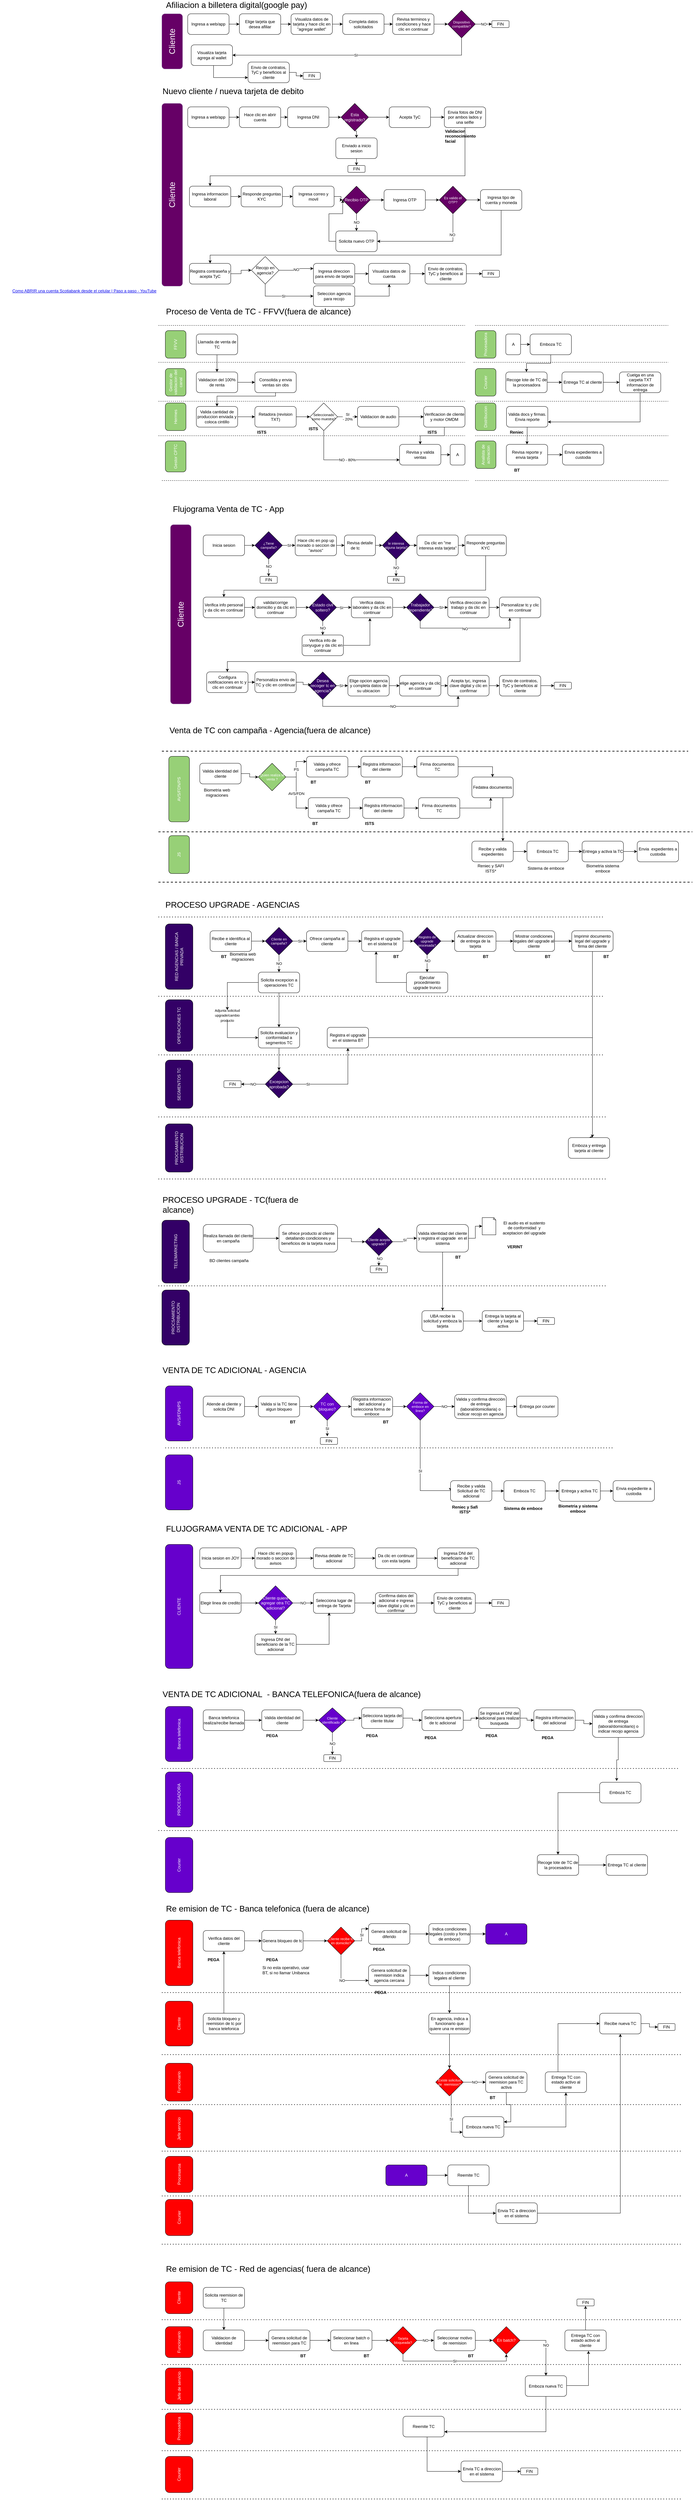 <mxfile version="26.0.16" pages="2">
  <diagram id="eDVhFq0KOkEvlrsvDzJb" name="flujos actuales">
    <mxGraphModel dx="2852" dy="4342" grid="1" gridSize="10" guides="1" tooltips="1" connect="1" arrows="1" fold="1" page="1" pageScale="1" pageWidth="827" pageHeight="1169" math="0" shadow="0">
      <root>
        <mxCell id="0" />
        <mxCell id="1" parent="0" />
        <mxCell id="EUrmK5ttBw-YjNyKBx_--26" style="edgeStyle=orthogonalEdgeStyle;rounded=0;orthogonalLoop=1;jettySize=auto;html=1;entryX=0;entryY=0.5;entryDx=0;entryDy=0;" parent="1" source="EUrmK5ttBw-YjNyKBx_--3" target="EUrmK5ttBw-YjNyKBx_--5" edge="1">
          <mxGeometry relative="1" as="geometry" />
        </mxCell>
        <mxCell id="EUrmK5ttBw-YjNyKBx_--3" value="Recibe e identifica al cliente" style="rounded=1;whiteSpace=wrap;html=1;" parent="1" vertex="1">
          <mxGeometry x="-10" y="100" width="120" height="60" as="geometry" />
        </mxCell>
        <mxCell id="EUrmK5ttBw-YjNyKBx_--4" value="Biometria web migraciones" style="text;html=1;align=center;verticalAlign=middle;whiteSpace=wrap;rounded=0;" parent="1" vertex="1">
          <mxGeometry x="30" y="160" width="110" height="30" as="geometry" />
        </mxCell>
        <mxCell id="EUrmK5ttBw-YjNyKBx_--27" value="SI" style="edgeStyle=orthogonalEdgeStyle;rounded=0;orthogonalLoop=1;jettySize=auto;html=1;" parent="1" source="EUrmK5ttBw-YjNyKBx_--5" target="EUrmK5ttBw-YjNyKBx_--6" edge="1">
          <mxGeometry relative="1" as="geometry" />
        </mxCell>
        <mxCell id="EUrmK5ttBw-YjNyKBx_--28" value="NO" style="edgeStyle=orthogonalEdgeStyle;rounded=0;orthogonalLoop=1;jettySize=auto;html=1;" parent="1" source="EUrmK5ttBw-YjNyKBx_--5" target="EUrmK5ttBw-YjNyKBx_--19" edge="1">
          <mxGeometry relative="1" as="geometry" />
        </mxCell>
        <mxCell id="EUrmK5ttBw-YjNyKBx_--5" value="Cliente en campaña?" style="rhombus;whiteSpace=wrap;html=1;fontSize=10;fontColor=#FFFFFF;fillColor=#330066;" parent="1" vertex="1">
          <mxGeometry x="150" y="90" width="80" height="80" as="geometry" />
        </mxCell>
        <mxCell id="EUrmK5ttBw-YjNyKBx_--31" style="edgeStyle=orthogonalEdgeStyle;rounded=0;orthogonalLoop=1;jettySize=auto;html=1;entryX=0;entryY=0.5;entryDx=0;entryDy=0;" parent="1" source="EUrmK5ttBw-YjNyKBx_--6" target="EUrmK5ttBw-YjNyKBx_--7" edge="1">
          <mxGeometry relative="1" as="geometry" />
        </mxCell>
        <mxCell id="EUrmK5ttBw-YjNyKBx_--6" value="Ofrece campaña al cliente" style="rounded=1;whiteSpace=wrap;html=1;" parent="1" vertex="1">
          <mxGeometry x="270" y="100" width="120" height="60" as="geometry" />
        </mxCell>
        <mxCell id="EUrmK5ttBw-YjNyKBx_--33" style="edgeStyle=orthogonalEdgeStyle;rounded=0;orthogonalLoop=1;jettySize=auto;html=1;entryX=0;entryY=0.5;entryDx=0;entryDy=0;" parent="1" source="EUrmK5ttBw-YjNyKBx_--7" target="EUrmK5ttBw-YjNyKBx_--8" edge="1">
          <mxGeometry relative="1" as="geometry" />
        </mxCell>
        <mxCell id="EUrmK5ttBw-YjNyKBx_--7" value="Registra el upgrade en el sistema bt" style="rounded=1;whiteSpace=wrap;html=1;" parent="1" vertex="1">
          <mxGeometry x="430" y="100" width="120" height="60" as="geometry" />
        </mxCell>
        <mxCell id="EUrmK5ttBw-YjNyKBx_--35" value="" style="edgeStyle=orthogonalEdgeStyle;rounded=0;orthogonalLoop=1;jettySize=auto;html=1;" parent="1" source="EUrmK5ttBw-YjNyKBx_--8" target="EUrmK5ttBw-YjNyKBx_--34" edge="1">
          <mxGeometry relative="1" as="geometry" />
        </mxCell>
        <mxCell id="EUrmK5ttBw-YjNyKBx_--36" value="NO" style="edgeLabel;html=1;align=center;verticalAlign=middle;resizable=0;points=[];" parent="EUrmK5ttBw-YjNyKBx_--35" vertex="1" connectable="0">
          <mxGeometry x="-0.35" y="1" relative="1" as="geometry">
            <mxPoint as="offset" />
          </mxGeometry>
        </mxCell>
        <mxCell id="EUrmK5ttBw-YjNyKBx_--39" style="edgeStyle=orthogonalEdgeStyle;rounded=0;orthogonalLoop=1;jettySize=auto;html=1;entryX=0;entryY=0.5;entryDx=0;entryDy=0;" parent="1" source="EUrmK5ttBw-YjNyKBx_--8" target="EUrmK5ttBw-YjNyKBx_--9" edge="1">
          <mxGeometry relative="1" as="geometry" />
        </mxCell>
        <mxCell id="EUrmK5ttBw-YjNyKBx_--8" value="Registro de upgrade procesada?" style="rhombus;whiteSpace=wrap;html=1;fontSize=10;fontColor=#FFFFFF;fillColor=#330066;" parent="1" vertex="1">
          <mxGeometry x="580" y="90" width="80" height="80" as="geometry" />
        </mxCell>
        <mxCell id="EUrmK5ttBw-YjNyKBx_--41" style="edgeStyle=orthogonalEdgeStyle;rounded=0;orthogonalLoop=1;jettySize=auto;html=1;entryX=0;entryY=0.5;entryDx=0;entryDy=0;" parent="1" source="EUrmK5ttBw-YjNyKBx_--9" target="EUrmK5ttBw-YjNyKBx_--10" edge="1">
          <mxGeometry relative="1" as="geometry" />
        </mxCell>
        <mxCell id="EUrmK5ttBw-YjNyKBx_--9" value="Actualizar direccion de entrega de la tarjeta" style="rounded=1;whiteSpace=wrap;html=1;" parent="1" vertex="1">
          <mxGeometry x="700" y="100" width="120" height="60" as="geometry" />
        </mxCell>
        <mxCell id="EUrmK5ttBw-YjNyKBx_--42" value="" style="edgeStyle=orthogonalEdgeStyle;rounded=0;orthogonalLoop=1;jettySize=auto;html=1;" parent="1" source="EUrmK5ttBw-YjNyKBx_--10" target="EUrmK5ttBw-YjNyKBx_--11" edge="1">
          <mxGeometry relative="1" as="geometry" />
        </mxCell>
        <mxCell id="EUrmK5ttBw-YjNyKBx_--10" value="Mostrar condiciones legales del upgrade al cliente" style="rounded=1;whiteSpace=wrap;html=1;" parent="1" vertex="1">
          <mxGeometry x="870" y="100" width="120" height="60" as="geometry" />
        </mxCell>
        <mxCell id="EUrmK5ttBw-YjNyKBx_--18" style="edgeStyle=orthogonalEdgeStyle;rounded=0;orthogonalLoop=1;jettySize=auto;html=1;entryX=0.5;entryY=0;entryDx=0;entryDy=0;" parent="1" source="EUrmK5ttBw-YjNyKBx_--11" target="EUrmK5ttBw-YjNyKBx_--17" edge="1">
          <mxGeometry relative="1" as="geometry">
            <Array as="points">
              <mxPoint x="1100" y="700" />
            </Array>
          </mxGeometry>
        </mxCell>
        <mxCell id="EUrmK5ttBw-YjNyKBx_--11" value="Imprimir documento legal del upgrade y firma del cliente" style="rounded=1;whiteSpace=wrap;html=1;" parent="1" vertex="1">
          <mxGeometry x="1040" y="100" width="120" height="60" as="geometry" />
        </mxCell>
        <mxCell id="EUrmK5ttBw-YjNyKBx_--13" value="BT" style="text;html=1;align=center;verticalAlign=middle;whiteSpace=wrap;rounded=0;fontStyle=1" parent="1" vertex="1">
          <mxGeometry x="500" y="160" width="60" height="30" as="geometry" />
        </mxCell>
        <mxCell id="EUrmK5ttBw-YjNyKBx_--14" value="BT" style="text;html=1;align=center;verticalAlign=middle;whiteSpace=wrap;rounded=0;fontStyle=1" parent="1" vertex="1">
          <mxGeometry x="760" y="160" width="60" height="30" as="geometry" />
        </mxCell>
        <mxCell id="EUrmK5ttBw-YjNyKBx_--15" value="BT" style="text;html=1;align=center;verticalAlign=middle;whiteSpace=wrap;rounded=0;fontStyle=1" parent="1" vertex="1">
          <mxGeometry x="1110" y="160" width="60" height="30" as="geometry" />
        </mxCell>
        <mxCell id="EUrmK5ttBw-YjNyKBx_--16" value="BT" style="text;html=1;align=center;verticalAlign=middle;whiteSpace=wrap;rounded=0;fontStyle=1" parent="1" vertex="1">
          <mxGeometry x="940" y="160" width="60" height="30" as="geometry" />
        </mxCell>
        <mxCell id="EUrmK5ttBw-YjNyKBx_--17" value="Emboza y entrega tarjeta al cliente" style="rounded=1;whiteSpace=wrap;html=1;" parent="1" vertex="1">
          <mxGeometry x="1030" y="700" width="120" height="60" as="geometry" />
        </mxCell>
        <mxCell id="EUrmK5ttBw-YjNyKBx_--45" style="edgeStyle=orthogonalEdgeStyle;rounded=0;orthogonalLoop=1;jettySize=auto;html=1;entryX=0.5;entryY=0;entryDx=0;entryDy=0;" parent="1" source="EUrmK5ttBw-YjNyKBx_--19" target="EUrmK5ttBw-YjNyKBx_--20" edge="1">
          <mxGeometry relative="1" as="geometry" />
        </mxCell>
        <mxCell id="c9sFKAH9JOeZx7h2zdLI-8" style="edgeStyle=orthogonalEdgeStyle;rounded=0;orthogonalLoop=1;jettySize=auto;html=1;" parent="1" source="EUrmK5ttBw-YjNyKBx_--19" target="c9sFKAH9JOeZx7h2zdLI-7" edge="1">
          <mxGeometry relative="1" as="geometry">
            <mxPoint x="50" y="270" as="targetPoint" />
          </mxGeometry>
        </mxCell>
        <mxCell id="EUrmK5ttBw-YjNyKBx_--19" value="Solicita excepcion a operaciones TC" style="rounded=1;whiteSpace=wrap;html=1;" parent="1" vertex="1">
          <mxGeometry x="130" y="220" width="120" height="60" as="geometry" />
        </mxCell>
        <mxCell id="c9sFKAH9JOeZx7h2zdLI-5" value="" style="edgeStyle=orthogonalEdgeStyle;rounded=0;orthogonalLoop=1;jettySize=auto;html=1;" parent="1" source="EUrmK5ttBw-YjNyKBx_--20" target="EUrmK5ttBw-YjNyKBx_--24" edge="1">
          <mxGeometry relative="1" as="geometry" />
        </mxCell>
        <mxCell id="EUrmK5ttBw-YjNyKBx_--20" value="Solicita evaluacion y conformidad a segmentos TC" style="rounded=1;whiteSpace=wrap;html=1;" parent="1" vertex="1">
          <mxGeometry x="130" y="380" width="120" height="60" as="geometry" />
        </mxCell>
        <mxCell id="c9sFKAH9JOeZx7h2zdLI-6" style="edgeStyle=orthogonalEdgeStyle;rounded=0;orthogonalLoop=1;jettySize=auto;html=1;" parent="1" source="EUrmK5ttBw-YjNyKBx_--21" edge="1">
          <mxGeometry relative="1" as="geometry">
            <mxPoint x="1100" y="700" as="targetPoint" />
            <Array as="points">
              <mxPoint x="1100" y="410" />
              <mxPoint x="1100" y="700" />
            </Array>
          </mxGeometry>
        </mxCell>
        <mxCell id="EUrmK5ttBw-YjNyKBx_--21" value="Registra el upgrade en el sistema BT" style="rounded=1;whiteSpace=wrap;html=1;" parent="1" vertex="1">
          <mxGeometry x="330" y="380" width="120" height="60" as="geometry" />
        </mxCell>
        <mxCell id="EUrmK5ttBw-YjNyKBx_--22" value="BT" style="text;html=1;align=center;verticalAlign=middle;whiteSpace=wrap;rounded=0;fontStyle=1" parent="1" vertex="1">
          <mxGeometry y="160" width="60" height="30" as="geometry" />
        </mxCell>
        <mxCell id="c9sFKAH9JOeZx7h2zdLI-2" value="NO" style="edgeStyle=orthogonalEdgeStyle;rounded=0;orthogonalLoop=1;jettySize=auto;html=1;" parent="1" source="EUrmK5ttBw-YjNyKBx_--24" target="c9sFKAH9JOeZx7h2zdLI-1" edge="1">
          <mxGeometry relative="1" as="geometry" />
        </mxCell>
        <mxCell id="c9sFKAH9JOeZx7h2zdLI-3" style="edgeStyle=orthogonalEdgeStyle;rounded=0;orthogonalLoop=1;jettySize=auto;html=1;entryX=0.5;entryY=1;entryDx=0;entryDy=0;" parent="1" source="EUrmK5ttBw-YjNyKBx_--24" target="EUrmK5ttBw-YjNyKBx_--21" edge="1">
          <mxGeometry relative="1" as="geometry" />
        </mxCell>
        <mxCell id="c9sFKAH9JOeZx7h2zdLI-4" value="SI" style="edgeLabel;html=1;align=center;verticalAlign=middle;resizable=0;points=[];" parent="c9sFKAH9JOeZx7h2zdLI-3" vertex="1" connectable="0">
          <mxGeometry x="-0.672" relative="1" as="geometry">
            <mxPoint as="offset" />
          </mxGeometry>
        </mxCell>
        <mxCell id="EUrmK5ttBw-YjNyKBx_--24" value="Excepcion aprobada?" style="rhombus;whiteSpace=wrap;html=1;fontColor=#FFFFFF;fillColor=#330066;" parent="1" vertex="1">
          <mxGeometry x="150" y="505" width="80" height="80" as="geometry" />
        </mxCell>
        <mxCell id="EUrmK5ttBw-YjNyKBx_--34" value="Ejecutar procedimiento upgrade trunco" style="rounded=1;whiteSpace=wrap;html=1;" parent="1" vertex="1">
          <mxGeometry x="560" y="220" width="120" height="60" as="geometry" />
        </mxCell>
        <mxCell id="EUrmK5ttBw-YjNyKBx_--37" style="edgeStyle=orthogonalEdgeStyle;rounded=0;orthogonalLoop=1;jettySize=auto;html=1;entryX=0.35;entryY=1;entryDx=0;entryDy=0;entryPerimeter=0;" parent="1" source="EUrmK5ttBw-YjNyKBx_--34" target="EUrmK5ttBw-YjNyKBx_--7" edge="1">
          <mxGeometry relative="1" as="geometry" />
        </mxCell>
        <mxCell id="c9sFKAH9JOeZx7h2zdLI-1" value="FIN" style="rounded=1;whiteSpace=wrap;html=1;" parent="1" vertex="1">
          <mxGeometry x="30" y="535" width="50" height="20" as="geometry" />
        </mxCell>
        <mxCell id="c9sFKAH9JOeZx7h2zdLI-9" style="edgeStyle=orthogonalEdgeStyle;rounded=0;orthogonalLoop=1;jettySize=auto;html=1;entryX=0;entryY=0.5;entryDx=0;entryDy=0;" parent="1" source="c9sFKAH9JOeZx7h2zdLI-7" target="EUrmK5ttBw-YjNyKBx_--20" edge="1">
          <mxGeometry relative="1" as="geometry">
            <Array as="points">
              <mxPoint x="40" y="410" />
            </Array>
          </mxGeometry>
        </mxCell>
        <mxCell id="c9sFKAH9JOeZx7h2zdLI-7" value="&lt;font style=&quot;font-size: 10px;&quot;&gt;Adjunta solicitud upgrade/cambio producto&lt;/font&gt;" style="text;html=1;align=center;verticalAlign=middle;whiteSpace=wrap;rounded=0;" parent="1" vertex="1">
          <mxGeometry x="-10" y="330" width="100" height="30" as="geometry" />
        </mxCell>
        <mxCell id="c9sFKAH9JOeZx7h2zdLI-12" value="PROCSAMIENTO&lt;div&gt;DISTRIBUCION&lt;/div&gt;" style="rounded=1;whiteSpace=wrap;html=1;horizontal=0;fontColor=#FFFFFF;fillColor=#330066;" parent="1" vertex="1">
          <mxGeometry x="-140" y="660" width="80" height="140" as="geometry" />
        </mxCell>
        <mxCell id="c9sFKAH9JOeZx7h2zdLI-13" value="SEGMENTOS TC" style="rounded=1;whiteSpace=wrap;html=1;horizontal=0;fontColor=#FFFFFF;fillColor=#330066;" parent="1" vertex="1">
          <mxGeometry x="-140" y="475" width="80" height="140" as="geometry" />
        </mxCell>
        <mxCell id="c9sFKAH9JOeZx7h2zdLI-14" value="OPERACIONES TC" style="rounded=1;whiteSpace=wrap;html=1;horizontal=0;fontColor=#FFFFFF;fillColor=#330066;" parent="1" vertex="1">
          <mxGeometry x="-140" y="300" width="80" height="150" as="geometry" />
        </mxCell>
        <mxCell id="c9sFKAH9JOeZx7h2zdLI-15" value="RED AGENCIAS / BANCA PRIVADA" style="rounded=1;whiteSpace=wrap;html=1;horizontal=0;fontColor=#FFFFFF;fillColor=#330066;" parent="1" vertex="1">
          <mxGeometry x="-140" y="80" width="80" height="190" as="geometry" />
        </mxCell>
        <mxCell id="c9sFKAH9JOeZx7h2zdLI-16" value="PROCESO UPGRADE - AGENCIAS" style="text;html=1;align=center;verticalAlign=middle;whiteSpace=wrap;rounded=0;fontSize=24;" parent="1" vertex="1">
          <mxGeometry x="-190" y="10" width="490" height="30" as="geometry" />
        </mxCell>
        <mxCell id="c9sFKAH9JOeZx7h2zdLI-17" value="" style="endArrow=none;dashed=1;html=1;dashPattern=1 3;strokeWidth=2;rounded=0;" parent="1" edge="1">
          <mxGeometry width="50" height="50" relative="1" as="geometry">
            <mxPoint x="-160" y="640" as="sourcePoint" />
            <mxPoint x="1140" y="640" as="targetPoint" />
          </mxGeometry>
        </mxCell>
        <mxCell id="c9sFKAH9JOeZx7h2zdLI-19" value="" style="endArrow=none;dashed=1;html=1;dashPattern=1 3;strokeWidth=2;rounded=0;" parent="1" edge="1">
          <mxGeometry width="50" height="50" relative="1" as="geometry">
            <mxPoint x="-160" y="460" as="sourcePoint" />
            <mxPoint x="1130" y="460" as="targetPoint" />
          </mxGeometry>
        </mxCell>
        <mxCell id="c9sFKAH9JOeZx7h2zdLI-20" value="" style="endArrow=none;dashed=1;html=1;dashPattern=1 3;strokeWidth=2;rounded=0;" parent="1" edge="1">
          <mxGeometry width="50" height="50" relative="1" as="geometry">
            <mxPoint x="-160" y="290" as="sourcePoint" />
            <mxPoint x="1130" y="290" as="targetPoint" />
          </mxGeometry>
        </mxCell>
        <mxCell id="c9sFKAH9JOeZx7h2zdLI-21" value="" style="endArrow=none;dashed=1;html=1;dashPattern=1 3;strokeWidth=2;rounded=0;" parent="1" edge="1">
          <mxGeometry width="50" height="50" relative="1" as="geometry">
            <mxPoint x="-160" y="820" as="sourcePoint" />
            <mxPoint x="1140" y="820" as="targetPoint" />
          </mxGeometry>
        </mxCell>
        <mxCell id="c9sFKAH9JOeZx7h2zdLI-22" value="" style="endArrow=none;dashed=1;html=1;dashPattern=1 3;strokeWidth=2;rounded=0;" parent="1" edge="1">
          <mxGeometry width="50" height="50" relative="1" as="geometry">
            <mxPoint x="-160" y="60" as="sourcePoint" />
            <mxPoint x="1130" y="60" as="targetPoint" />
          </mxGeometry>
        </mxCell>
        <mxCell id="c9sFKAH9JOeZx7h2zdLI-65" value="PROCSAMIENTO&lt;div&gt;DISTRIBUCION&lt;/div&gt;" style="rounded=1;whiteSpace=wrap;html=1;horizontal=0;fillColor=#330066;fontColor=#FFFFFF;" parent="1" vertex="1">
          <mxGeometry x="-150" y="1142" width="80" height="160" as="geometry" />
        </mxCell>
        <mxCell id="c9sFKAH9JOeZx7h2zdLI-69" value="PROCESO UPGRADE - TC(fuera de alcance)" style="text;html=1;align=left;verticalAlign=middle;whiteSpace=wrap;rounded=0;fontSize=24;" parent="1" vertex="1">
          <mxGeometry x="-150" y="880" width="490" height="30" as="geometry" />
        </mxCell>
        <mxCell id="c9sFKAH9JOeZx7h2zdLI-92" value="" style="edgeStyle=orthogonalEdgeStyle;rounded=0;orthogonalLoop=1;jettySize=auto;html=1;" parent="1" source="c9sFKAH9JOeZx7h2zdLI-75" target="c9sFKAH9JOeZx7h2zdLI-76" edge="1">
          <mxGeometry relative="1" as="geometry" />
        </mxCell>
        <mxCell id="c9sFKAH9JOeZx7h2zdLI-75" value="Realiza llamada del cliente en campaña" style="rounded=1;whiteSpace=wrap;html=1;" parent="1" vertex="1">
          <mxGeometry x="-30" y="952" width="145" height="80" as="geometry" />
        </mxCell>
        <mxCell id="c9sFKAH9JOeZx7h2zdLI-93" value="" style="edgeStyle=orthogonalEdgeStyle;rounded=0;orthogonalLoop=1;jettySize=auto;html=1;" parent="1" source="c9sFKAH9JOeZx7h2zdLI-76" target="c9sFKAH9JOeZx7h2zdLI-77" edge="1">
          <mxGeometry relative="1" as="geometry" />
        </mxCell>
        <mxCell id="c9sFKAH9JOeZx7h2zdLI-76" value="Se ofrece producto al cliente detallando condiciones y beneficios de la tarjeta nueva" style="rounded=1;whiteSpace=wrap;html=1;" parent="1" vertex="1">
          <mxGeometry x="190" y="952" width="170" height="80" as="geometry" />
        </mxCell>
        <mxCell id="c9sFKAH9JOeZx7h2zdLI-89" style="edgeStyle=orthogonalEdgeStyle;rounded=0;orthogonalLoop=1;jettySize=auto;html=1;entryX=0.5;entryY=0;entryDx=0;entryDy=0;" parent="1" source="c9sFKAH9JOeZx7h2zdLI-77" target="c9sFKAH9JOeZx7h2zdLI-78" edge="1">
          <mxGeometry relative="1" as="geometry" />
        </mxCell>
        <mxCell id="c9sFKAH9JOeZx7h2zdLI-90" value="NO" style="edgeLabel;html=1;align=center;verticalAlign=middle;resizable=0;points=[];" parent="c9sFKAH9JOeZx7h2zdLI-89" vertex="1" connectable="0">
          <mxGeometry x="-0.647" y="2" relative="1" as="geometry">
            <mxPoint as="offset" />
          </mxGeometry>
        </mxCell>
        <mxCell id="c9sFKAH9JOeZx7h2zdLI-91" value="SI" style="edgeStyle=orthogonalEdgeStyle;rounded=0;orthogonalLoop=1;jettySize=auto;html=1;" parent="1" source="c9sFKAH9JOeZx7h2zdLI-77" target="c9sFKAH9JOeZx7h2zdLI-79" edge="1">
          <mxGeometry relative="1" as="geometry" />
        </mxCell>
        <mxCell id="c9sFKAH9JOeZx7h2zdLI-77" value="Cliente acepta upgrade?" style="rhombus;whiteSpace=wrap;html=1;fontSize=10;fillColor=#330066;fontColor=#FFFFFF;" parent="1" vertex="1">
          <mxGeometry x="440" y="962" width="80" height="80" as="geometry" />
        </mxCell>
        <mxCell id="c9sFKAH9JOeZx7h2zdLI-78" value="FIN" style="rounded=1;whiteSpace=wrap;html=1;" parent="1" vertex="1">
          <mxGeometry x="455" y="1072" width="50" height="20" as="geometry" />
        </mxCell>
        <mxCell id="c9sFKAH9JOeZx7h2zdLI-96" style="edgeStyle=orthogonalEdgeStyle;rounded=0;orthogonalLoop=1;jettySize=auto;html=1;entryX=0.5;entryY=0;entryDx=0;entryDy=0;" parent="1" source="c9sFKAH9JOeZx7h2zdLI-79" target="c9sFKAH9JOeZx7h2zdLI-86" edge="1">
          <mxGeometry relative="1" as="geometry" />
        </mxCell>
        <mxCell id="c9sFKAH9JOeZx7h2zdLI-79" value="Valida identidad del cliente y registra el upgrade&amp;nbsp; en el sistema" style="rounded=1;whiteSpace=wrap;html=1;" parent="1" vertex="1">
          <mxGeometry x="590" y="952" width="150" height="80" as="geometry" />
        </mxCell>
        <mxCell id="c9sFKAH9JOeZx7h2zdLI-80" value="BD clientes campaña" style="text;html=1;align=center;verticalAlign=middle;whiteSpace=wrap;rounded=0;" parent="1" vertex="1">
          <mxGeometry x="-30" y="1042" width="150" height="30" as="geometry" />
        </mxCell>
        <mxCell id="c9sFKAH9JOeZx7h2zdLI-81" value="BT" style="text;html=1;align=center;verticalAlign=middle;whiteSpace=wrap;rounded=0;fontStyle=1" parent="1" vertex="1">
          <mxGeometry x="680" y="1032" width="60" height="30" as="geometry" />
        </mxCell>
        <mxCell id="c9sFKAH9JOeZx7h2zdLI-84" value="El audio es el sustento de conformidad&amp;nbsp; y aceptacion del upgrade" style="text;html=1;align=center;verticalAlign=middle;whiteSpace=wrap;rounded=0;" parent="1" vertex="1">
          <mxGeometry x="837" y="922" width="130" height="80" as="geometry" />
        </mxCell>
        <mxCell id="c9sFKAH9JOeZx7h2zdLI-85" value="VERINT" style="text;html=1;align=center;verticalAlign=middle;whiteSpace=wrap;rounded=0;fontStyle=1" parent="1" vertex="1">
          <mxGeometry x="800" y="1002" width="150" height="30" as="geometry" />
        </mxCell>
        <mxCell id="c9sFKAH9JOeZx7h2zdLI-97" value="" style="edgeStyle=orthogonalEdgeStyle;rounded=0;orthogonalLoop=1;jettySize=auto;html=1;" parent="1" source="c9sFKAH9JOeZx7h2zdLI-86" target="c9sFKAH9JOeZx7h2zdLI-87" edge="1">
          <mxGeometry relative="1" as="geometry" />
        </mxCell>
        <mxCell id="c9sFKAH9JOeZx7h2zdLI-86" value="UBA recibe la solicitud y emboza la tarjeta" style="rounded=1;whiteSpace=wrap;html=1;" parent="1" vertex="1">
          <mxGeometry x="605" y="1202" width="120" height="60" as="geometry" />
        </mxCell>
        <mxCell id="c9sFKAH9JOeZx7h2zdLI-98" value="" style="edgeStyle=orthogonalEdgeStyle;rounded=0;orthogonalLoop=1;jettySize=auto;html=1;" parent="1" source="c9sFKAH9JOeZx7h2zdLI-87" target="c9sFKAH9JOeZx7h2zdLI-88" edge="1">
          <mxGeometry relative="1" as="geometry" />
        </mxCell>
        <mxCell id="c9sFKAH9JOeZx7h2zdLI-87" value="Entrega la tarjeta al cliente y luego la activa" style="rounded=1;whiteSpace=wrap;html=1;" parent="1" vertex="1">
          <mxGeometry x="780" y="1202" width="120" height="60" as="geometry" />
        </mxCell>
        <mxCell id="c9sFKAH9JOeZx7h2zdLI-88" value="FIN" style="rounded=1;whiteSpace=wrap;html=1;" parent="1" vertex="1">
          <mxGeometry x="940" y="1222" width="50" height="20" as="geometry" />
        </mxCell>
        <mxCell id="c9sFKAH9JOeZx7h2zdLI-94" value="" style="whiteSpace=wrap;html=1;shape=mxgraph.basic.document" parent="1" vertex="1">
          <mxGeometry x="780" y="932" width="40" height="50" as="geometry" />
        </mxCell>
        <mxCell id="c9sFKAH9JOeZx7h2zdLI-95" style="edgeStyle=orthogonalEdgeStyle;rounded=0;orthogonalLoop=1;jettySize=auto;html=1;entryX=0;entryY=0.5;entryDx=0;entryDy=0;entryPerimeter=0;" parent="1" source="c9sFKAH9JOeZx7h2zdLI-79" target="c9sFKAH9JOeZx7h2zdLI-94" edge="1">
          <mxGeometry relative="1" as="geometry" />
        </mxCell>
        <mxCell id="c9sFKAH9JOeZx7h2zdLI-99" value="TELEMARKETING" style="rounded=1;whiteSpace=wrap;html=1;horizontal=0;fillColor=#330066;fontColor=#FFFFFF;" parent="1" vertex="1">
          <mxGeometry x="-150" y="939.5" width="80" height="182.5" as="geometry" />
        </mxCell>
        <mxCell id="c9sFKAH9JOeZx7h2zdLI-100" value="" style="endArrow=none;dashed=1;html=1;dashPattern=1 3;strokeWidth=2;rounded=0;" parent="1" edge="1">
          <mxGeometry width="50" height="50" relative="1" as="geometry">
            <mxPoint x="-160" y="1130" as="sourcePoint" />
            <mxPoint x="1140" y="1130" as="targetPoint" />
          </mxGeometry>
        </mxCell>
        <mxCell id="c9sFKAH9JOeZx7h2zdLI-101" value="VENTA DE TC ADICIONAL - AGENCIA" style="text;html=1;align=left;verticalAlign=middle;whiteSpace=wrap;rounded=0;fontSize=24;" parent="1" vertex="1">
          <mxGeometry x="-150" y="1360" width="490" height="30" as="geometry" />
        </mxCell>
        <mxCell id="c9sFKAH9JOeZx7h2zdLI-131" style="edgeStyle=orthogonalEdgeStyle;rounded=0;orthogonalLoop=1;jettySize=auto;html=1;entryX=0;entryY=0.5;entryDx=0;entryDy=0;" parent="1" source="c9sFKAH9JOeZx7h2zdLI-102" target="c9sFKAH9JOeZx7h2zdLI-103" edge="1">
          <mxGeometry relative="1" as="geometry" />
        </mxCell>
        <mxCell id="c9sFKAH9JOeZx7h2zdLI-102" value="Atiende al cliente y solicita DNI" style="rounded=1;whiteSpace=wrap;html=1;" parent="1" vertex="1">
          <mxGeometry x="-30" y="1450" width="120" height="60" as="geometry" />
        </mxCell>
        <mxCell id="c9sFKAH9JOeZx7h2zdLI-132" value="" style="edgeStyle=orthogonalEdgeStyle;rounded=0;orthogonalLoop=1;jettySize=auto;html=1;" parent="1" source="c9sFKAH9JOeZx7h2zdLI-103" target="c9sFKAH9JOeZx7h2zdLI-105" edge="1">
          <mxGeometry relative="1" as="geometry" />
        </mxCell>
        <mxCell id="c9sFKAH9JOeZx7h2zdLI-103" value="Valida si la TC tiene algun bloqueo" style="rounded=1;whiteSpace=wrap;html=1;" parent="1" vertex="1">
          <mxGeometry x="130" y="1450" width="120" height="60" as="geometry" />
        </mxCell>
        <mxCell id="c9sFKAH9JOeZx7h2zdLI-104" value="BT" style="text;html=1;align=center;verticalAlign=middle;whiteSpace=wrap;rounded=0;fontStyle=1" parent="1" vertex="1">
          <mxGeometry x="200" y="1510" width="60" height="30" as="geometry" />
        </mxCell>
        <mxCell id="c9sFKAH9JOeZx7h2zdLI-134" style="edgeStyle=orthogonalEdgeStyle;rounded=0;orthogonalLoop=1;jettySize=auto;html=1;exitX=1;exitY=0.5;exitDx=0;exitDy=0;entryX=0;entryY=0.5;entryDx=0;entryDy=0;" parent="1" source="c9sFKAH9JOeZx7h2zdLI-105" target="c9sFKAH9JOeZx7h2zdLI-109" edge="1">
          <mxGeometry relative="1" as="geometry" />
        </mxCell>
        <mxCell id="c9sFKAH9JOeZx7h2zdLI-105" value="TC con bloqueo?" style="rhombus;whiteSpace=wrap;html=1;fontColor=#FFFFFF;fillColor=light-dark(#6600CC,#392F3F);" parent="1" vertex="1">
          <mxGeometry x="290" y="1440" width="80" height="80" as="geometry" />
        </mxCell>
        <mxCell id="c9sFKAH9JOeZx7h2zdLI-106" value="FIN" style="rounded=1;whiteSpace=wrap;html=1;" parent="1" vertex="1">
          <mxGeometry x="310" y="1570" width="50" height="20" as="geometry" />
        </mxCell>
        <mxCell id="c9sFKAH9JOeZx7h2zdLI-107" value="SI" style="edgeStyle=orthogonalEdgeStyle;rounded=0;orthogonalLoop=1;jettySize=auto;html=1;entryX=0.406;entryY=-0.177;entryDx=0;entryDy=0;entryPerimeter=0;" parent="1" source="c9sFKAH9JOeZx7h2zdLI-105" target="c9sFKAH9JOeZx7h2zdLI-106" edge="1">
          <mxGeometry relative="1" as="geometry" />
        </mxCell>
        <mxCell id="c9sFKAH9JOeZx7h2zdLI-135" value="" style="edgeStyle=orthogonalEdgeStyle;rounded=0;orthogonalLoop=1;jettySize=auto;html=1;" parent="1" source="c9sFKAH9JOeZx7h2zdLI-109" target="c9sFKAH9JOeZx7h2zdLI-111" edge="1">
          <mxGeometry relative="1" as="geometry" />
        </mxCell>
        <mxCell id="c9sFKAH9JOeZx7h2zdLI-109" value="Registra informacion del adicional y selecciona forma de emboce" style="rounded=1;whiteSpace=wrap;html=1;" parent="1" vertex="1">
          <mxGeometry x="400" y="1450" width="120" height="60" as="geometry" />
        </mxCell>
        <mxCell id="c9sFKAH9JOeZx7h2zdLI-110" value="BT" style="text;html=1;align=center;verticalAlign=middle;whiteSpace=wrap;rounded=0;fontStyle=1" parent="1" vertex="1">
          <mxGeometry x="470" y="1510" width="60" height="30" as="geometry" />
        </mxCell>
        <mxCell id="c9sFKAH9JOeZx7h2zdLI-113" value="NO" style="edgeStyle=orthogonalEdgeStyle;rounded=0;orthogonalLoop=1;jettySize=auto;html=1;" parent="1" source="c9sFKAH9JOeZx7h2zdLI-111" target="c9sFKAH9JOeZx7h2zdLI-112" edge="1">
          <mxGeometry relative="1" as="geometry" />
        </mxCell>
        <mxCell id="c9sFKAH9JOeZx7h2zdLI-128" value="SI" style="edgeStyle=orthogonalEdgeStyle;rounded=0;orthogonalLoop=1;jettySize=auto;html=1;entryX=0;entryY=0.5;entryDx=0;entryDy=0;" parent="1" source="c9sFKAH9JOeZx7h2zdLI-111" target="c9sFKAH9JOeZx7h2zdLI-117" edge="1">
          <mxGeometry relative="1" as="geometry">
            <Array as="points">
              <mxPoint x="600" y="1724" />
            </Array>
          </mxGeometry>
        </mxCell>
        <mxCell id="c9sFKAH9JOeZx7h2zdLI-111" value="Forma de emboce en linea?" style="rhombus;whiteSpace=wrap;html=1;fontSize=10;fontColor=#FFFFFF;fillColor=light-dark(#6600CC,#392F3F);" parent="1" vertex="1">
          <mxGeometry x="560" y="1440" width="80" height="80" as="geometry" />
        </mxCell>
        <mxCell id="c9sFKAH9JOeZx7h2zdLI-115" value="" style="edgeStyle=orthogonalEdgeStyle;rounded=0;orthogonalLoop=1;jettySize=auto;html=1;" parent="1" source="c9sFKAH9JOeZx7h2zdLI-112" target="c9sFKAH9JOeZx7h2zdLI-114" edge="1">
          <mxGeometry relative="1" as="geometry" />
        </mxCell>
        <mxCell id="c9sFKAH9JOeZx7h2zdLI-112" value="Valida y confirma dirección de entrega (laboral/domiciliaria) o indicar recojo en agencia" style="rounded=1;whiteSpace=wrap;html=1;" parent="1" vertex="1">
          <mxGeometry x="700" y="1445" width="150" height="70" as="geometry" />
        </mxCell>
        <mxCell id="c9sFKAH9JOeZx7h2zdLI-114" value="Entrega por courier" style="rounded=1;whiteSpace=wrap;html=1;" parent="1" vertex="1">
          <mxGeometry x="880" y="1450" width="120" height="60" as="geometry" />
        </mxCell>
        <mxCell id="c9sFKAH9JOeZx7h2zdLI-125" style="edgeStyle=orthogonalEdgeStyle;rounded=0;orthogonalLoop=1;jettySize=auto;html=1;entryX=0;entryY=0.5;entryDx=0;entryDy=0;" parent="1" source="c9sFKAH9JOeZx7h2zdLI-117" target="c9sFKAH9JOeZx7h2zdLI-119" edge="1">
          <mxGeometry relative="1" as="geometry" />
        </mxCell>
        <mxCell id="c9sFKAH9JOeZx7h2zdLI-117" value="&lt;div&gt;Recibe y valida Solicitud de TC adicional&lt;/div&gt;" style="rounded=1;whiteSpace=wrap;html=1;" parent="1" vertex="1">
          <mxGeometry x="688" y="1695" width="120" height="60" as="geometry" />
        </mxCell>
        <mxCell id="c9sFKAH9JOeZx7h2zdLI-118" value="&lt;div&gt;Reniec y Safi&lt;/div&gt;&lt;div&gt;ISTS*&lt;/div&gt;&lt;div&gt;&lt;br&gt;&lt;/div&gt;" style="text;html=1;align=center;verticalAlign=middle;whiteSpace=wrap;rounded=0;fontStyle=1" parent="1" vertex="1">
          <mxGeometry x="670" y="1761" width="120" height="50" as="geometry" />
        </mxCell>
        <mxCell id="c9sFKAH9JOeZx7h2zdLI-126" style="edgeStyle=orthogonalEdgeStyle;rounded=0;orthogonalLoop=1;jettySize=auto;html=1;entryX=0;entryY=0.5;entryDx=0;entryDy=0;" parent="1" source="c9sFKAH9JOeZx7h2zdLI-119" target="c9sFKAH9JOeZx7h2zdLI-121" edge="1">
          <mxGeometry relative="1" as="geometry" />
        </mxCell>
        <mxCell id="c9sFKAH9JOeZx7h2zdLI-119" value="Emboza TC" style="rounded=1;whiteSpace=wrap;html=1;" parent="1" vertex="1">
          <mxGeometry x="843" y="1695" width="120" height="60" as="geometry" />
        </mxCell>
        <mxCell id="c9sFKAH9JOeZx7h2zdLI-120" value="Sistema de emboce" style="text;html=1;align=center;verticalAlign=middle;whiteSpace=wrap;rounded=0;fontStyle=1" parent="1" vertex="1">
          <mxGeometry x="835" y="1761" width="128" height="30" as="geometry" />
        </mxCell>
        <mxCell id="c9sFKAH9JOeZx7h2zdLI-127" value="" style="edgeStyle=orthogonalEdgeStyle;rounded=0;orthogonalLoop=1;jettySize=auto;html=1;" parent="1" source="c9sFKAH9JOeZx7h2zdLI-121" target="c9sFKAH9JOeZx7h2zdLI-123" edge="1">
          <mxGeometry relative="1" as="geometry" />
        </mxCell>
        <mxCell id="c9sFKAH9JOeZx7h2zdLI-121" value="Entrega y activa TC" style="rounded=1;whiteSpace=wrap;html=1;" parent="1" vertex="1">
          <mxGeometry x="1003" y="1695" width="120" height="60" as="geometry" />
        </mxCell>
        <mxCell id="c9sFKAH9JOeZx7h2zdLI-122" value="Biometria y sistema emboce" style="text;html=1;align=center;verticalAlign=middle;whiteSpace=wrap;rounded=0;fontStyle=1" parent="1" vertex="1">
          <mxGeometry x="993" y="1761" width="130" height="30" as="geometry" />
        </mxCell>
        <mxCell id="c9sFKAH9JOeZx7h2zdLI-123" value="Envia expediente a custodia" style="rounded=1;whiteSpace=wrap;html=1;" parent="1" vertex="1">
          <mxGeometry x="1160" y="1695" width="120" height="60" as="geometry" />
        </mxCell>
        <mxCell id="c9sFKAH9JOeZx7h2zdLI-129" value="AVS/FDN/PS" style="rounded=1;whiteSpace=wrap;html=1;horizontal=0;fontColor=#FFFFFF;fillColor=light-dark(#6600CC,#392F3F);" parent="1" vertex="1">
          <mxGeometry x="-140" y="1420" width="80" height="160" as="geometry" />
        </mxCell>
        <mxCell id="c9sFKAH9JOeZx7h2zdLI-130" value="JS" style="rounded=1;whiteSpace=wrap;html=1;horizontal=0;fontColor=#FFFFFF;fillColor=light-dark(#6600CC,#392F3F);" parent="1" vertex="1">
          <mxGeometry x="-140" y="1620" width="80" height="160" as="geometry" />
        </mxCell>
        <mxCell id="c9sFKAH9JOeZx7h2zdLI-136" value="" style="endArrow=none;dashed=1;html=1;dashPattern=1 3;strokeWidth=2;rounded=0;" parent="1" edge="1">
          <mxGeometry width="50" height="50" relative="1" as="geometry">
            <mxPoint x="-140" y="1600" as="sourcePoint" />
            <mxPoint x="1160" y="1600" as="targetPoint" />
          </mxGeometry>
        </mxCell>
        <mxCell id="c9sFKAH9JOeZx7h2zdLI-137" value="FLUJOGRAMA VENTA DE TC ADICIONAL - APP" style="text;html=1;align=left;verticalAlign=middle;whiteSpace=wrap;rounded=0;fontSize=24;" parent="1" vertex="1">
          <mxGeometry x="-140" y="1820" width="570" height="30" as="geometry" />
        </mxCell>
        <mxCell id="c9sFKAH9JOeZx7h2zdLI-150" value="" style="edgeStyle=orthogonalEdgeStyle;rounded=0;orthogonalLoop=1;jettySize=auto;html=1;" parent="1" source="c9sFKAH9JOeZx7h2zdLI-138" target="c9sFKAH9JOeZx7h2zdLI-139" edge="1">
          <mxGeometry relative="1" as="geometry" />
        </mxCell>
        <mxCell id="c9sFKAH9JOeZx7h2zdLI-138" value="Inicia sesion en JOY" style="rounded=1;whiteSpace=wrap;html=1;" parent="1" vertex="1">
          <mxGeometry x="-40" y="1890" width="120" height="60" as="geometry" />
        </mxCell>
        <mxCell id="c9sFKAH9JOeZx7h2zdLI-151" value="" style="edgeStyle=orthogonalEdgeStyle;rounded=0;orthogonalLoop=1;jettySize=auto;html=1;" parent="1" source="c9sFKAH9JOeZx7h2zdLI-139" target="c9sFKAH9JOeZx7h2zdLI-140" edge="1">
          <mxGeometry relative="1" as="geometry" />
        </mxCell>
        <mxCell id="c9sFKAH9JOeZx7h2zdLI-139" value="Hace clic en popup morado o seccion de avisos" style="rounded=1;whiteSpace=wrap;html=1;" parent="1" vertex="1">
          <mxGeometry x="120" y="1890" width="120" height="60" as="geometry" />
        </mxCell>
        <mxCell id="c9sFKAH9JOeZx7h2zdLI-152" value="" style="edgeStyle=orthogonalEdgeStyle;rounded=0;orthogonalLoop=1;jettySize=auto;html=1;" parent="1" source="c9sFKAH9JOeZx7h2zdLI-140" target="c9sFKAH9JOeZx7h2zdLI-141" edge="1">
          <mxGeometry relative="1" as="geometry" />
        </mxCell>
        <mxCell id="c9sFKAH9JOeZx7h2zdLI-140" value="Revisa detalle de TC adicional" style="rounded=1;whiteSpace=wrap;html=1;" parent="1" vertex="1">
          <mxGeometry x="290" y="1890" width="120" height="60" as="geometry" />
        </mxCell>
        <mxCell id="c9sFKAH9JOeZx7h2zdLI-153" value="" style="edgeStyle=orthogonalEdgeStyle;rounded=0;orthogonalLoop=1;jettySize=auto;html=1;" parent="1" source="c9sFKAH9JOeZx7h2zdLI-141" target="c9sFKAH9JOeZx7h2zdLI-142" edge="1">
          <mxGeometry relative="1" as="geometry" />
        </mxCell>
        <mxCell id="c9sFKAH9JOeZx7h2zdLI-141" value="Da clic en continuar con esta tarjeta" style="rounded=1;whiteSpace=wrap;html=1;" parent="1" vertex="1">
          <mxGeometry x="470" y="1890" width="120" height="60" as="geometry" />
        </mxCell>
        <mxCell id="c9sFKAH9JOeZx7h2zdLI-160" style="edgeStyle=orthogonalEdgeStyle;rounded=0;orthogonalLoop=1;jettySize=auto;html=1;entryX=0.5;entryY=0;entryDx=0;entryDy=0;" parent="1" source="c9sFKAH9JOeZx7h2zdLI-142" target="c9sFKAH9JOeZx7h2zdLI-143" edge="1">
          <mxGeometry relative="1" as="geometry">
            <Array as="points">
              <mxPoint x="710" y="1970" />
              <mxPoint x="20" y="1970" />
            </Array>
          </mxGeometry>
        </mxCell>
        <mxCell id="c9sFKAH9JOeZx7h2zdLI-142" value="Ingresa DNI del beneficiario de TC adicional" style="rounded=1;whiteSpace=wrap;html=1;" parent="1" vertex="1">
          <mxGeometry x="650" y="1890" width="120" height="60" as="geometry" />
        </mxCell>
        <mxCell id="c9sFKAH9JOeZx7h2zdLI-154" value="" style="edgeStyle=orthogonalEdgeStyle;rounded=0;orthogonalLoop=1;jettySize=auto;html=1;" parent="1" source="c9sFKAH9JOeZx7h2zdLI-143" target="c9sFKAH9JOeZx7h2zdLI-145" edge="1">
          <mxGeometry relative="1" as="geometry" />
        </mxCell>
        <mxCell id="c9sFKAH9JOeZx7h2zdLI-143" value="Elegir linea de credito" style="rounded=1;whiteSpace=wrap;html=1;" parent="1" vertex="1">
          <mxGeometry x="-40" y="2020" width="120" height="60" as="geometry" />
        </mxCell>
        <mxCell id="c9sFKAH9JOeZx7h2zdLI-156" value="" style="edgeStyle=orthogonalEdgeStyle;rounded=0;orthogonalLoop=1;jettySize=auto;html=1;" parent="1" source="c9sFKAH9JOeZx7h2zdLI-144" target="c9sFKAH9JOeZx7h2zdLI-146" edge="1">
          <mxGeometry relative="1" as="geometry" />
        </mxCell>
        <mxCell id="c9sFKAH9JOeZx7h2zdLI-144" value="Selecciona lugar de entrega de Tarjeta" style="rounded=1;whiteSpace=wrap;html=1;" parent="1" vertex="1">
          <mxGeometry x="290" y="2020" width="120" height="60" as="geometry" />
        </mxCell>
        <mxCell id="c9sFKAH9JOeZx7h2zdLI-155" value="NO" style="edgeStyle=orthogonalEdgeStyle;rounded=0;orthogonalLoop=1;jettySize=auto;html=1;" parent="1" source="c9sFKAH9JOeZx7h2zdLI-145" target="c9sFKAH9JOeZx7h2zdLI-144" edge="1">
          <mxGeometry relative="1" as="geometry" />
        </mxCell>
        <mxCell id="c9sFKAH9JOeZx7h2zdLI-158" value="SI" style="edgeStyle=orthogonalEdgeStyle;rounded=0;orthogonalLoop=1;jettySize=auto;html=1;" parent="1" source="c9sFKAH9JOeZx7h2zdLI-145" target="c9sFKAH9JOeZx7h2zdLI-148" edge="1">
          <mxGeometry relative="1" as="geometry" />
        </mxCell>
        <mxCell id="c9sFKAH9JOeZx7h2zdLI-145" value="Cliente quiere agregar otra TC adicional?" style="rhombus;whiteSpace=wrap;html=1;fillColor=light-dark(#6600CC,#392F3F);fontColor=light-dark(#ffffff, #ededed);" parent="1" vertex="1">
          <mxGeometry x="130" y="2000" width="100" height="100" as="geometry" />
        </mxCell>
        <mxCell id="B8Ma3WxZji7dhovMjSq7-6" value="" style="edgeStyle=orthogonalEdgeStyle;rounded=0;orthogonalLoop=1;jettySize=auto;html=1;" edge="1" parent="1" source="c9sFKAH9JOeZx7h2zdLI-146" target="B8Ma3WxZji7dhovMjSq7-4">
          <mxGeometry relative="1" as="geometry" />
        </mxCell>
        <mxCell id="c9sFKAH9JOeZx7h2zdLI-146" value="Confirma datos del adicional e ingresa clave digital y clic en confirmar" style="rounded=1;whiteSpace=wrap;html=1;" parent="1" vertex="1">
          <mxGeometry x="470" y="2020" width="120" height="60" as="geometry" />
        </mxCell>
        <mxCell id="c9sFKAH9JOeZx7h2zdLI-147" value="FIN" style="rounded=1;whiteSpace=wrap;html=1;" parent="1" vertex="1">
          <mxGeometry x="808" y="2040" width="50" height="20" as="geometry" />
        </mxCell>
        <mxCell id="c9sFKAH9JOeZx7h2zdLI-148" value="Ingresa DNI del beneficiario de la TC adicional" style="rounded=1;whiteSpace=wrap;html=1;" parent="1" vertex="1">
          <mxGeometry x="120" y="2140" width="120" height="60" as="geometry" />
        </mxCell>
        <mxCell id="c9sFKAH9JOeZx7h2zdLI-149" value="CLIENTE" style="rounded=1;whiteSpace=wrap;html=1;horizontal=0;fillColor=light-dark(#6600CC,#392F3F);fontColor=light-dark(#ffffff, #ededed);" parent="1" vertex="1">
          <mxGeometry x="-140" y="1880" width="80" height="360" as="geometry" />
        </mxCell>
        <mxCell id="c9sFKAH9JOeZx7h2zdLI-159" style="edgeStyle=orthogonalEdgeStyle;rounded=0;orthogonalLoop=1;jettySize=auto;html=1;entryX=0.379;entryY=0.962;entryDx=0;entryDy=0;entryPerimeter=0;" parent="1" source="c9sFKAH9JOeZx7h2zdLI-148" target="c9sFKAH9JOeZx7h2zdLI-144" edge="1">
          <mxGeometry relative="1" as="geometry" />
        </mxCell>
        <mxCell id="c9sFKAH9JOeZx7h2zdLI-161" value="VENTA DE TC ADICIONAL&amp;nbsp; - BANCA TELEFONICA(fuera de alcance)" style="text;html=1;align=left;verticalAlign=middle;whiteSpace=wrap;rounded=0;fontSize=24;" parent="1" vertex="1">
          <mxGeometry x="-150" y="2300" width="810" height="30" as="geometry" />
        </mxCell>
        <mxCell id="c9sFKAH9JOeZx7h2zdLI-183" value="" style="edgeStyle=orthogonalEdgeStyle;rounded=0;orthogonalLoop=1;jettySize=auto;html=1;" parent="1" source="c9sFKAH9JOeZx7h2zdLI-162" target="c9sFKAH9JOeZx7h2zdLI-163" edge="1">
          <mxGeometry relative="1" as="geometry" />
        </mxCell>
        <mxCell id="c9sFKAH9JOeZx7h2zdLI-162" value="Banca telefonica realiza/recibe llamada" style="rounded=1;whiteSpace=wrap;html=1;" parent="1" vertex="1">
          <mxGeometry x="-30" y="2360" width="120" height="60" as="geometry" />
        </mxCell>
        <mxCell id="c9sFKAH9JOeZx7h2zdLI-184" value="" style="edgeStyle=orthogonalEdgeStyle;rounded=0;orthogonalLoop=1;jettySize=auto;html=1;" parent="1" source="c9sFKAH9JOeZx7h2zdLI-163" target="c9sFKAH9JOeZx7h2zdLI-164" edge="1">
          <mxGeometry relative="1" as="geometry" />
        </mxCell>
        <mxCell id="c9sFKAH9JOeZx7h2zdLI-163" value="Valida identidad del cliente" style="rounded=1;whiteSpace=wrap;html=1;" parent="1" vertex="1">
          <mxGeometry x="140" y="2360" width="120" height="60" as="geometry" />
        </mxCell>
        <mxCell id="c9sFKAH9JOeZx7h2zdLI-166" value="NO" style="edgeStyle=orthogonalEdgeStyle;rounded=0;orthogonalLoop=1;jettySize=auto;html=1;" parent="1" source="c9sFKAH9JOeZx7h2zdLI-164" target="c9sFKAH9JOeZx7h2zdLI-165" edge="1">
          <mxGeometry relative="1" as="geometry" />
        </mxCell>
        <mxCell id="c9sFKAH9JOeZx7h2zdLI-185" value="" style="edgeStyle=orthogonalEdgeStyle;rounded=0;orthogonalLoop=1;jettySize=auto;html=1;" parent="1" source="c9sFKAH9JOeZx7h2zdLI-164" target="c9sFKAH9JOeZx7h2zdLI-170" edge="1">
          <mxGeometry relative="1" as="geometry" />
        </mxCell>
        <mxCell id="c9sFKAH9JOeZx7h2zdLI-164" value="Cliente identificado ?" style="rhombus;whiteSpace=wrap;html=1;fontSize=10;fillColor=light-dark(#6600CC,#392F3F);fontColor=#FFFFFF;" parent="1" vertex="1">
          <mxGeometry x="305" y="2354" width="80" height="72" as="geometry" />
        </mxCell>
        <mxCell id="c9sFKAH9JOeZx7h2zdLI-165" value="FIN" style="rounded=1;whiteSpace=wrap;html=1;" parent="1" vertex="1">
          <mxGeometry x="320" y="2490" width="50" height="20" as="geometry" />
        </mxCell>
        <mxCell id="c9sFKAH9JOeZx7h2zdLI-186" value="" style="edgeStyle=orthogonalEdgeStyle;rounded=0;orthogonalLoop=1;jettySize=auto;html=1;" parent="1" source="c9sFKAH9JOeZx7h2zdLI-170" target="c9sFKAH9JOeZx7h2zdLI-171" edge="1">
          <mxGeometry relative="1" as="geometry" />
        </mxCell>
        <mxCell id="c9sFKAH9JOeZx7h2zdLI-170" value="Selecciona tarjeta del cliente titular" style="rounded=1;whiteSpace=wrap;html=1;" parent="1" vertex="1">
          <mxGeometry x="430" y="2354" width="120" height="60" as="geometry" />
        </mxCell>
        <mxCell id="c9sFKAH9JOeZx7h2zdLI-187" value="" style="edgeStyle=orthogonalEdgeStyle;rounded=0;orthogonalLoop=1;jettySize=auto;html=1;" parent="1" source="c9sFKAH9JOeZx7h2zdLI-171" target="c9sFKAH9JOeZx7h2zdLI-172" edge="1">
          <mxGeometry relative="1" as="geometry" />
        </mxCell>
        <mxCell id="c9sFKAH9JOeZx7h2zdLI-171" value="Selecciona apertura de tc adicional" style="rounded=1;whiteSpace=wrap;html=1;" parent="1" vertex="1">
          <mxGeometry x="605" y="2360" width="120" height="60" as="geometry" />
        </mxCell>
        <mxCell id="c9sFKAH9JOeZx7h2zdLI-188" value="" style="edgeStyle=orthogonalEdgeStyle;rounded=0;orthogonalLoop=1;jettySize=auto;html=1;" parent="1" source="c9sFKAH9JOeZx7h2zdLI-172" target="c9sFKAH9JOeZx7h2zdLI-173" edge="1">
          <mxGeometry relative="1" as="geometry" />
        </mxCell>
        <mxCell id="c9sFKAH9JOeZx7h2zdLI-172" value="Se ingresa el DNI del adicional para realizar busqueda" style="rounded=1;whiteSpace=wrap;html=1;" parent="1" vertex="1">
          <mxGeometry x="770" y="2354" width="120" height="60" as="geometry" />
        </mxCell>
        <mxCell id="c9sFKAH9JOeZx7h2zdLI-189" value="" style="edgeStyle=orthogonalEdgeStyle;rounded=0;orthogonalLoop=1;jettySize=auto;html=1;" parent="1" source="c9sFKAH9JOeZx7h2zdLI-173" target="c9sFKAH9JOeZx7h2zdLI-174" edge="1">
          <mxGeometry relative="1" as="geometry" />
        </mxCell>
        <mxCell id="c9sFKAH9JOeZx7h2zdLI-173" value="Registra informacion del adicional" style="rounded=1;whiteSpace=wrap;html=1;" parent="1" vertex="1">
          <mxGeometry x="930" y="2360" width="120" height="60" as="geometry" />
        </mxCell>
        <mxCell id="c9sFKAH9JOeZx7h2zdLI-174" value="Valida y confirma direccion de entrega (laboral/domiciliario) o indicar recojo agencia" style="rounded=1;whiteSpace=wrap;html=1;" parent="1" vertex="1">
          <mxGeometry x="1100" y="2360" width="150" height="80" as="geometry" />
        </mxCell>
        <mxCell id="c9sFKAH9JOeZx7h2zdLI-191" style="edgeStyle=orthogonalEdgeStyle;rounded=0;orthogonalLoop=1;jettySize=auto;html=1;" parent="1" source="c9sFKAH9JOeZx7h2zdLI-175" target="c9sFKAH9JOeZx7h2zdLI-176" edge="1">
          <mxGeometry relative="1" as="geometry" />
        </mxCell>
        <mxCell id="c9sFKAH9JOeZx7h2zdLI-175" value="Emboza TC" style="rounded=1;whiteSpace=wrap;html=1;" parent="1" vertex="1">
          <mxGeometry x="1121" y="2570" width="120" height="60" as="geometry" />
        </mxCell>
        <mxCell id="c9sFKAH9JOeZx7h2zdLI-192" value="" style="edgeStyle=orthogonalEdgeStyle;rounded=0;orthogonalLoop=1;jettySize=auto;html=1;" parent="1" source="c9sFKAH9JOeZx7h2zdLI-176" target="c9sFKAH9JOeZx7h2zdLI-177" edge="1">
          <mxGeometry relative="1" as="geometry" />
        </mxCell>
        <mxCell id="c9sFKAH9JOeZx7h2zdLI-176" value="Recoge lote de TC de la procesadora" style="rounded=1;whiteSpace=wrap;html=1;" parent="1" vertex="1">
          <mxGeometry x="940" y="2780" width="120" height="60" as="geometry" />
        </mxCell>
        <mxCell id="c9sFKAH9JOeZx7h2zdLI-177" value="Entrega TC al cliente" style="rounded=1;whiteSpace=wrap;html=1;" parent="1" vertex="1">
          <mxGeometry x="1140" y="2780" width="120" height="60" as="geometry" />
        </mxCell>
        <mxCell id="c9sFKAH9JOeZx7h2zdLI-178" value="Banca telefonica" style="rounded=1;whiteSpace=wrap;html=1;horizontal=0;fontColor=light-dark(#FFFFFF,#392F3F);fillColor=light-dark(#6600CC,#392F3F);" parent="1" vertex="1">
          <mxGeometry x="-140" y="2350" width="80" height="160" as="geometry" />
        </mxCell>
        <mxCell id="c9sFKAH9JOeZx7h2zdLI-179" value="PROCESADORA" style="rounded=1;whiteSpace=wrap;html=1;horizontal=0;fontColor=light-dark(#FFFFFF,#392F3F);fillColor=light-dark(#6600CC,#392F3F);" parent="1" vertex="1">
          <mxGeometry x="-140" y="2540" width="80" height="160" as="geometry" />
        </mxCell>
        <mxCell id="c9sFKAH9JOeZx7h2zdLI-180" value="Courier" style="rounded=1;whiteSpace=wrap;html=1;horizontal=0;fontColor=light-dark(#FFFFFF,#392F3F);fillColor=light-dark(#6600CC,#392F3F);" parent="1" vertex="1">
          <mxGeometry x="-140" y="2730" width="80" height="160" as="geometry" />
        </mxCell>
        <mxCell id="c9sFKAH9JOeZx7h2zdLI-181" value="" style="endArrow=none;dashed=1;html=1;dashPattern=1 3;strokeWidth=2;rounded=0;" parent="1" edge="1">
          <mxGeometry width="50" height="50" relative="1" as="geometry">
            <mxPoint x="-150" y="2530" as="sourcePoint" />
            <mxPoint x="1350" y="2530" as="targetPoint" />
          </mxGeometry>
        </mxCell>
        <mxCell id="c9sFKAH9JOeZx7h2zdLI-182" value="" style="endArrow=none;dashed=1;html=1;dashPattern=1 3;strokeWidth=2;rounded=0;" parent="1" edge="1">
          <mxGeometry width="50" height="50" relative="1" as="geometry">
            <mxPoint x="-160" y="2710" as="sourcePoint" />
            <mxPoint x="1350" y="2710" as="targetPoint" />
          </mxGeometry>
        </mxCell>
        <mxCell id="c9sFKAH9JOeZx7h2zdLI-190" style="edgeStyle=orthogonalEdgeStyle;rounded=0;orthogonalLoop=1;jettySize=auto;html=1;entryX=0.412;entryY=-0.058;entryDx=0;entryDy=0;entryPerimeter=0;" parent="1" source="c9sFKAH9JOeZx7h2zdLI-174" target="c9sFKAH9JOeZx7h2zdLI-175" edge="1">
          <mxGeometry relative="1" as="geometry" />
        </mxCell>
        <mxCell id="c9sFKAH9JOeZx7h2zdLI-193" value="PEGA" style="text;html=1;align=center;verticalAlign=middle;whiteSpace=wrap;rounded=0;fontStyle=1" parent="1" vertex="1">
          <mxGeometry x="140" y="2420" width="60" height="30" as="geometry" />
        </mxCell>
        <mxCell id="c9sFKAH9JOeZx7h2zdLI-195" value="PEGA" style="text;html=1;align=center;verticalAlign=middle;whiteSpace=wrap;rounded=0;fontStyle=1" parent="1" vertex="1">
          <mxGeometry x="430" y="2420" width="60" height="30" as="geometry" />
        </mxCell>
        <mxCell id="c9sFKAH9JOeZx7h2zdLI-196" value="PEGA" style="text;html=1;align=center;verticalAlign=middle;whiteSpace=wrap;rounded=0;fontStyle=1" parent="1" vertex="1">
          <mxGeometry x="777" y="2420" width="60" height="30" as="geometry" />
        </mxCell>
        <mxCell id="c9sFKAH9JOeZx7h2zdLI-197" value="PEGA" style="text;html=1;align=center;verticalAlign=middle;whiteSpace=wrap;rounded=0;fontStyle=1" parent="1" vertex="1">
          <mxGeometry x="600" y="2426" width="60" height="30" as="geometry" />
        </mxCell>
        <mxCell id="c9sFKAH9JOeZx7h2zdLI-198" value="PEGA" style="text;html=1;align=center;verticalAlign=middle;whiteSpace=wrap;rounded=0;fontStyle=1" parent="1" vertex="1">
          <mxGeometry x="940" y="2426" width="60" height="30" as="geometry" />
        </mxCell>
        <mxCell id="c9sFKAH9JOeZx7h2zdLI-199" value="Re emision de TC - Banca telefonica (fuera de alcance)" style="text;html=1;align=left;verticalAlign=middle;whiteSpace=wrap;rounded=0;fontSize=24;" parent="1" vertex="1">
          <mxGeometry x="-140" y="2922" width="690" height="30" as="geometry" />
        </mxCell>
        <mxCell id="-egWPebFxN6sQLtqXuqw-12" value="" style="edgeStyle=orthogonalEdgeStyle;rounded=0;orthogonalLoop=1;jettySize=auto;html=1;" parent="1" source="c9sFKAH9JOeZx7h2zdLI-200" target="c9sFKAH9JOeZx7h2zdLI-205" edge="1">
          <mxGeometry relative="1" as="geometry" />
        </mxCell>
        <mxCell id="c9sFKAH9JOeZx7h2zdLI-200" value="Verifica datos del cliente" style="rounded=1;whiteSpace=wrap;html=1;" parent="1" vertex="1">
          <mxGeometry x="-30" y="3000" width="120" height="60" as="geometry" />
        </mxCell>
        <mxCell id="c9sFKAH9JOeZx7h2zdLI-201" value="PEGA" style="text;html=1;align=center;verticalAlign=middle;whiteSpace=wrap;rounded=0;fontStyle=1" parent="1" vertex="1">
          <mxGeometry x="-30" y="3070" width="60" height="30" as="geometry" />
        </mxCell>
        <mxCell id="c9sFKAH9JOeZx7h2zdLI-204" style="edgeStyle=orthogonalEdgeStyle;rounded=0;orthogonalLoop=1;jettySize=auto;html=1;entryX=0.5;entryY=1;entryDx=0;entryDy=0;" parent="1" source="c9sFKAH9JOeZx7h2zdLI-202" target="c9sFKAH9JOeZx7h2zdLI-200" edge="1">
          <mxGeometry relative="1" as="geometry" />
        </mxCell>
        <mxCell id="c9sFKAH9JOeZx7h2zdLI-202" value="Solicita bloqueo y reemision de tc por banca telefonica" style="rounded=1;whiteSpace=wrap;html=1;" parent="1" vertex="1">
          <mxGeometry x="-30" y="3240" width="120" height="60" as="geometry" />
        </mxCell>
        <mxCell id="-egWPebFxN6sQLtqXuqw-13" value="" style="edgeStyle=orthogonalEdgeStyle;rounded=0;orthogonalLoop=1;jettySize=auto;html=1;" parent="1" source="c9sFKAH9JOeZx7h2zdLI-205" target="c9sFKAH9JOeZx7h2zdLI-208" edge="1">
          <mxGeometry relative="1" as="geometry" />
        </mxCell>
        <mxCell id="c9sFKAH9JOeZx7h2zdLI-205" value="Genera bloqueo de tc" style="rounded=1;whiteSpace=wrap;html=1;" parent="1" vertex="1">
          <mxGeometry x="140" y="3000" width="120" height="60" as="geometry" />
        </mxCell>
        <mxCell id="c9sFKAH9JOeZx7h2zdLI-206" value="Si no esta operativo, usar BT, si no llamar Unibanca" style="text;html=1;align=center;verticalAlign=middle;whiteSpace=wrap;rounded=0;" parent="1" vertex="1">
          <mxGeometry x="140" y="3100" width="140" height="30" as="geometry" />
        </mxCell>
        <mxCell id="c9sFKAH9JOeZx7h2zdLI-207" value="PEGA" style="text;html=1;align=center;verticalAlign=middle;whiteSpace=wrap;rounded=0;fontStyle=1" parent="1" vertex="1">
          <mxGeometry x="140" y="3070" width="60" height="30" as="geometry" />
        </mxCell>
        <mxCell id="-egWPebFxN6sQLtqXuqw-15" value="SI" style="edgeStyle=orthogonalEdgeStyle;rounded=0;orthogonalLoop=1;jettySize=auto;html=1;entryX=0;entryY=0.25;entryDx=0;entryDy=0;" parent="1" source="c9sFKAH9JOeZx7h2zdLI-208" target="c9sFKAH9JOeZx7h2zdLI-209" edge="1">
          <mxGeometry relative="1" as="geometry">
            <Array as="points">
              <mxPoint x="430" y="3030" />
              <mxPoint x="430" y="2995" />
            </Array>
          </mxGeometry>
        </mxCell>
        <mxCell id="-egWPebFxN6sQLtqXuqw-18" value="NO" style="edgeStyle=orthogonalEdgeStyle;rounded=0;orthogonalLoop=1;jettySize=auto;html=1;entryX=0;entryY=0.75;entryDx=0;entryDy=0;" parent="1" source="c9sFKAH9JOeZx7h2zdLI-208" target="-egWPebFxN6sQLtqXuqw-1" edge="1">
          <mxGeometry relative="1" as="geometry">
            <Array as="points">
              <mxPoint x="370" y="3145" />
            </Array>
          </mxGeometry>
        </mxCell>
        <mxCell id="c9sFKAH9JOeZx7h2zdLI-208" value="Cliente recibe tc en domicilio?" style="rhombus;whiteSpace=wrap;html=1;fontSize=10;fontColor=#FFFFFF;fillColor=#FF0000;" parent="1" vertex="1">
          <mxGeometry x="330" y="2990" width="80" height="80" as="geometry" />
        </mxCell>
        <mxCell id="-egWPebFxN6sQLtqXuqw-16" value="" style="edgeStyle=orthogonalEdgeStyle;rounded=0;orthogonalLoop=1;jettySize=auto;html=1;" parent="1" source="c9sFKAH9JOeZx7h2zdLI-209" target="c9sFKAH9JOeZx7h2zdLI-210" edge="1">
          <mxGeometry relative="1" as="geometry" />
        </mxCell>
        <mxCell id="c9sFKAH9JOeZx7h2zdLI-209" value="Genera solicitud de diferido" style="rounded=1;whiteSpace=wrap;html=1;" parent="1" vertex="1">
          <mxGeometry x="450" y="2980" width="120" height="60" as="geometry" />
        </mxCell>
        <mxCell id="-egWPebFxN6sQLtqXuqw-17" value="" style="edgeStyle=orthogonalEdgeStyle;rounded=0;orthogonalLoop=1;jettySize=auto;html=1;" parent="1" source="c9sFKAH9JOeZx7h2zdLI-210" target="c9sFKAH9JOeZx7h2zdLI-211" edge="1">
          <mxGeometry relative="1" as="geometry" />
        </mxCell>
        <mxCell id="c9sFKAH9JOeZx7h2zdLI-210" value="Indica condiciones legales (costo y forma de emboce)" style="rounded=1;whiteSpace=wrap;html=1;" parent="1" vertex="1">
          <mxGeometry x="625" y="2980" width="120" height="60" as="geometry" />
        </mxCell>
        <mxCell id="c9sFKAH9JOeZx7h2zdLI-211" value="A" style="rounded=1;whiteSpace=wrap;html=1;fillColor=light-dark(#6600CC,#392F3F);fontColor=#FFFFFF;" parent="1" vertex="1">
          <mxGeometry x="790" y="2980" width="120" height="60" as="geometry" />
        </mxCell>
        <mxCell id="-egWPebFxN6sQLtqXuqw-19" value="" style="edgeStyle=orthogonalEdgeStyle;rounded=0;orthogonalLoop=1;jettySize=auto;html=1;" parent="1" source="-egWPebFxN6sQLtqXuqw-1" target="-egWPebFxN6sQLtqXuqw-2" edge="1">
          <mxGeometry relative="1" as="geometry" />
        </mxCell>
        <mxCell id="-egWPebFxN6sQLtqXuqw-1" value="Genera solicitud de reemision indica agencia cercana" style="rounded=1;whiteSpace=wrap;html=1;" parent="1" vertex="1">
          <mxGeometry x="450" y="3100" width="120" height="60" as="geometry" />
        </mxCell>
        <mxCell id="-egWPebFxN6sQLtqXuqw-20" style="edgeStyle=orthogonalEdgeStyle;rounded=0;orthogonalLoop=1;jettySize=auto;html=1;entryX=0.5;entryY=0;entryDx=0;entryDy=0;" parent="1" source="-egWPebFxN6sQLtqXuqw-2" target="-egWPebFxN6sQLtqXuqw-5" edge="1">
          <mxGeometry relative="1" as="geometry" />
        </mxCell>
        <mxCell id="-egWPebFxN6sQLtqXuqw-2" value="Indica condiciones legales al cliente" style="rounded=1;whiteSpace=wrap;html=1;" parent="1" vertex="1">
          <mxGeometry x="625" y="3100" width="120" height="60" as="geometry" />
        </mxCell>
        <mxCell id="-egWPebFxN6sQLtqXuqw-3" value="PEGA" style="text;html=1;align=center;verticalAlign=middle;whiteSpace=wrap;rounded=0;fontStyle=1" parent="1" vertex="1">
          <mxGeometry x="455" y="3165" width="60" height="30" as="geometry" />
        </mxCell>
        <mxCell id="-egWPebFxN6sQLtqXuqw-4" value="PEGA" style="text;html=1;align=center;verticalAlign=middle;whiteSpace=wrap;rounded=0;fontStyle=1" parent="1" vertex="1">
          <mxGeometry x="450" y="3040" width="60" height="30" as="geometry" />
        </mxCell>
        <mxCell id="-egWPebFxN6sQLtqXuqw-21" value="" style="edgeStyle=orthogonalEdgeStyle;rounded=0;orthogonalLoop=1;jettySize=auto;html=1;" parent="1" source="-egWPebFxN6sQLtqXuqw-5" target="-egWPebFxN6sQLtqXuqw-6" edge="1">
          <mxGeometry relative="1" as="geometry" />
        </mxCell>
        <mxCell id="-egWPebFxN6sQLtqXuqw-5" value="En agencia, indica a funcionario que quiere una re emision" style="rounded=1;whiteSpace=wrap;html=1;" parent="1" vertex="1">
          <mxGeometry x="625" y="3240" width="120" height="60" as="geometry" />
        </mxCell>
        <mxCell id="-egWPebFxN6sQLtqXuqw-9" value="NO" style="edgeStyle=orthogonalEdgeStyle;rounded=0;orthogonalLoop=1;jettySize=auto;html=1;" parent="1" source="-egWPebFxN6sQLtqXuqw-6" target="-egWPebFxN6sQLtqXuqw-7" edge="1">
          <mxGeometry relative="1" as="geometry" />
        </mxCell>
        <mxCell id="-egWPebFxN6sQLtqXuqw-10" value="SI" style="edgeStyle=orthogonalEdgeStyle;rounded=0;orthogonalLoop=1;jettySize=auto;html=1;entryX=0;entryY=0.75;entryDx=0;entryDy=0;" parent="1" source="-egWPebFxN6sQLtqXuqw-6" target="-egWPebFxN6sQLtqXuqw-8" edge="1">
          <mxGeometry relative="1" as="geometry">
            <Array as="points">
              <mxPoint x="690" y="3585" />
            </Array>
          </mxGeometry>
        </mxCell>
        <mxCell id="-egWPebFxN6sQLtqXuqw-6" value="Existe solicitud de&amp;nbsp; reemision?" style="rhombus;whiteSpace=wrap;html=1;fontSize=10;fontColor=#FFFFFF;fillColor=#FF0000;" parent="1" vertex="1">
          <mxGeometry x="645" y="3400" width="80" height="80" as="geometry" />
        </mxCell>
        <mxCell id="-egWPebFxN6sQLtqXuqw-22" style="edgeStyle=orthogonalEdgeStyle;rounded=0;orthogonalLoop=1;jettySize=auto;html=1;entryX=1;entryY=0.25;entryDx=0;entryDy=0;" parent="1" source="-egWPebFxN6sQLtqXuqw-7" target="-egWPebFxN6sQLtqXuqw-8" edge="1">
          <mxGeometry relative="1" as="geometry" />
        </mxCell>
        <mxCell id="-egWPebFxN6sQLtqXuqw-7" value="Genera solicitud de reemision para TC activa" style="rounded=1;whiteSpace=wrap;html=1;" parent="1" vertex="1">
          <mxGeometry x="790" y="3410" width="120" height="60" as="geometry" />
        </mxCell>
        <mxCell id="-egWPebFxN6sQLtqXuqw-25" style="edgeStyle=orthogonalEdgeStyle;rounded=0;orthogonalLoop=1;jettySize=auto;html=1;entryX=0.5;entryY=1;entryDx=0;entryDy=0;" parent="1" source="-egWPebFxN6sQLtqXuqw-8" target="-egWPebFxN6sQLtqXuqw-23" edge="1">
          <mxGeometry relative="1" as="geometry" />
        </mxCell>
        <mxCell id="-egWPebFxN6sQLtqXuqw-8" value="Emboza nueva TC" style="rounded=1;whiteSpace=wrap;html=1;" parent="1" vertex="1">
          <mxGeometry x="723" y="3540" width="120" height="60" as="geometry" />
        </mxCell>
        <mxCell id="-egWPebFxN6sQLtqXuqw-11" value="BT" style="text;html=1;align=center;verticalAlign=middle;whiteSpace=wrap;rounded=0;fontStyle=1" parent="1" vertex="1">
          <mxGeometry x="780" y="3470" width="60" height="30" as="geometry" />
        </mxCell>
        <mxCell id="-egWPebFxN6sQLtqXuqw-38" style="edgeStyle=orthogonalEdgeStyle;rounded=0;orthogonalLoop=1;jettySize=auto;html=1;entryX=0;entryY=0.5;entryDx=0;entryDy=0;" parent="1" source="-egWPebFxN6sQLtqXuqw-23" target="-egWPebFxN6sQLtqXuqw-26" edge="1">
          <mxGeometry relative="1" as="geometry">
            <Array as="points">
              <mxPoint x="1000" y="3270" />
            </Array>
          </mxGeometry>
        </mxCell>
        <mxCell id="-egWPebFxN6sQLtqXuqw-23" value="Entrega TC con estado activo al cliente" style="rounded=1;whiteSpace=wrap;html=1;" parent="1" vertex="1">
          <mxGeometry x="963" y="3410" width="120" height="60" as="geometry" />
        </mxCell>
        <mxCell id="-egWPebFxN6sQLtqXuqw-29" value="" style="edgeStyle=orthogonalEdgeStyle;rounded=0;orthogonalLoop=1;jettySize=auto;html=1;" parent="1" source="-egWPebFxN6sQLtqXuqw-26" target="-egWPebFxN6sQLtqXuqw-27" edge="1">
          <mxGeometry relative="1" as="geometry" />
        </mxCell>
        <mxCell id="-egWPebFxN6sQLtqXuqw-26" value="Recibe nueva TC" style="rounded=1;whiteSpace=wrap;html=1;" parent="1" vertex="1">
          <mxGeometry x="1121" y="3240" width="120" height="60" as="geometry" />
        </mxCell>
        <mxCell id="-egWPebFxN6sQLtqXuqw-27" value="FIN" style="rounded=1;whiteSpace=wrap;html=1;" parent="1" vertex="1">
          <mxGeometry x="1290" y="3270" width="50" height="20" as="geometry" />
        </mxCell>
        <mxCell id="-egWPebFxN6sQLtqXuqw-33" value="" style="edgeStyle=orthogonalEdgeStyle;rounded=0;orthogonalLoop=1;jettySize=auto;html=1;" parent="1" source="-egWPebFxN6sQLtqXuqw-30" target="-egWPebFxN6sQLtqXuqw-31" edge="1">
          <mxGeometry relative="1" as="geometry" />
        </mxCell>
        <mxCell id="-egWPebFxN6sQLtqXuqw-30" value="A" style="rounded=1;whiteSpace=wrap;html=1;fillColor=light-dark(#6600CC,#392F3F);fontColor=#FFFFFF;" parent="1" vertex="1">
          <mxGeometry x="500" y="3680" width="120" height="60" as="geometry" />
        </mxCell>
        <mxCell id="-egWPebFxN6sQLtqXuqw-34" style="edgeStyle=orthogonalEdgeStyle;rounded=0;orthogonalLoop=1;jettySize=auto;html=1;entryX=0;entryY=0.5;entryDx=0;entryDy=0;" parent="1" source="-egWPebFxN6sQLtqXuqw-31" target="-egWPebFxN6sQLtqXuqw-32" edge="1">
          <mxGeometry relative="1" as="geometry">
            <Array as="points">
              <mxPoint x="740" y="3820" />
            </Array>
          </mxGeometry>
        </mxCell>
        <mxCell id="-egWPebFxN6sQLtqXuqw-31" value="Reemite TC" style="rounded=1;whiteSpace=wrap;html=1;" parent="1" vertex="1">
          <mxGeometry x="680" y="3680" width="120" height="60" as="geometry" />
        </mxCell>
        <mxCell id="-egWPebFxN6sQLtqXuqw-35" style="edgeStyle=orthogonalEdgeStyle;rounded=0;orthogonalLoop=1;jettySize=auto;html=1;" parent="1" source="-egWPebFxN6sQLtqXuqw-32" target="-egWPebFxN6sQLtqXuqw-26" edge="1">
          <mxGeometry relative="1" as="geometry" />
        </mxCell>
        <mxCell id="-egWPebFxN6sQLtqXuqw-32" value="Envia TC a direccion en el sistema" style="rounded=1;whiteSpace=wrap;html=1;" parent="1" vertex="1">
          <mxGeometry x="820" y="3790" width="120" height="60" as="geometry" />
        </mxCell>
        <mxCell id="-egWPebFxN6sQLtqXuqw-36" value="Banca telefonica" style="rounded=1;whiteSpace=wrap;html=1;horizontal=0;fillColor=#FF0000;fontColor=#FFFFFF;" parent="1" vertex="1">
          <mxGeometry x="-140" y="2970" width="80" height="190" as="geometry" />
        </mxCell>
        <mxCell id="-egWPebFxN6sQLtqXuqw-37" value="Cliente" style="rounded=1;whiteSpace=wrap;html=1;horizontal=0;fillColor=#FF0000;fontColor=#FFFFFF;" parent="1" vertex="1">
          <mxGeometry x="-140" y="3205" width="80" height="130" as="geometry" />
        </mxCell>
        <mxCell id="-egWPebFxN6sQLtqXuqw-39" value="Funcionario" style="rounded=1;whiteSpace=wrap;html=1;horizontal=0;fillColor=#FF0000;fontColor=#FFFFFF;" parent="1" vertex="1">
          <mxGeometry x="-140" y="3385" width="80" height="110" as="geometry" />
        </mxCell>
        <mxCell id="-egWPebFxN6sQLtqXuqw-40" value="Jefe servicio" style="rounded=1;whiteSpace=wrap;html=1;horizontal=0;fillColor=#FF0000;fontColor=#FFFFFF;" parent="1" vertex="1">
          <mxGeometry x="-140" y="3520" width="80" height="110" as="geometry" />
        </mxCell>
        <mxCell id="-egWPebFxN6sQLtqXuqw-41" value="Procesaroa" style="rounded=1;whiteSpace=wrap;html=1;horizontal=0;fillColor=#FF0000;fontColor=#FFFFFF;" parent="1" vertex="1">
          <mxGeometry x="-140" y="3655" width="80" height="105" as="geometry" />
        </mxCell>
        <mxCell id="-egWPebFxN6sQLtqXuqw-42" value="Courier" style="rounded=1;whiteSpace=wrap;html=1;horizontal=0;fillColor=#FF0000;fontColor=#FFFFFF;" parent="1" vertex="1">
          <mxGeometry x="-140" y="3780" width="80" height="105" as="geometry" />
        </mxCell>
        <mxCell id="-egWPebFxN6sQLtqXuqw-43" value="" style="endArrow=none;dashed=1;html=1;dashPattern=1 3;strokeWidth=2;rounded=0;" parent="1" edge="1">
          <mxGeometry width="50" height="50" relative="1" as="geometry">
            <mxPoint x="-150" y="3180" as="sourcePoint" />
            <mxPoint x="1360" y="3180" as="targetPoint" />
          </mxGeometry>
        </mxCell>
        <mxCell id="-egWPebFxN6sQLtqXuqw-44" value="" style="endArrow=none;dashed=1;html=1;dashPattern=1 3;strokeWidth=2;rounded=0;" parent="1" edge="1">
          <mxGeometry width="50" height="50" relative="1" as="geometry">
            <mxPoint x="-150" y="3360" as="sourcePoint" />
            <mxPoint x="1360" y="3360" as="targetPoint" />
          </mxGeometry>
        </mxCell>
        <mxCell id="-egWPebFxN6sQLtqXuqw-45" value="" style="endArrow=none;dashed=1;html=1;dashPattern=1 3;strokeWidth=2;rounded=0;" parent="1" edge="1">
          <mxGeometry width="50" height="50" relative="1" as="geometry">
            <mxPoint x="-150" y="3505" as="sourcePoint" />
            <mxPoint x="1360" y="3505" as="targetPoint" />
          </mxGeometry>
        </mxCell>
        <mxCell id="-egWPebFxN6sQLtqXuqw-46" value="" style="endArrow=none;dashed=1;html=1;dashPattern=1 3;strokeWidth=2;rounded=0;" parent="1" edge="1">
          <mxGeometry width="50" height="50" relative="1" as="geometry">
            <mxPoint x="-150" y="3640" as="sourcePoint" />
            <mxPoint x="1360" y="3640" as="targetPoint" />
          </mxGeometry>
        </mxCell>
        <mxCell id="-egWPebFxN6sQLtqXuqw-47" value="" style="endArrow=none;dashed=1;html=1;dashPattern=1 3;strokeWidth=2;rounded=0;" parent="1" edge="1">
          <mxGeometry width="50" height="50" relative="1" as="geometry">
            <mxPoint x="-150" y="3770" as="sourcePoint" />
            <mxPoint x="1360" y="3770" as="targetPoint" />
          </mxGeometry>
        </mxCell>
        <mxCell id="-egWPebFxN6sQLtqXuqw-48" value="" style="endArrow=none;dashed=1;html=1;dashPattern=1 3;strokeWidth=2;rounded=0;" parent="1" edge="1">
          <mxGeometry width="50" height="50" relative="1" as="geometry">
            <mxPoint x="-150" y="3910" as="sourcePoint" />
            <mxPoint x="1360" y="3910" as="targetPoint" />
          </mxGeometry>
        </mxCell>
        <mxCell id="-egWPebFxN6sQLtqXuqw-49" value="Re emision de TC - Red de agencias( fuera de alcance)" style="text;html=1;align=left;verticalAlign=middle;whiteSpace=wrap;rounded=0;fontSize=24;" parent="1" vertex="1">
          <mxGeometry x="-140" y="3967" width="650" height="30" as="geometry" />
        </mxCell>
        <mxCell id="-egWPebFxN6sQLtqXuqw-77" value="" style="edgeStyle=orthogonalEdgeStyle;rounded=0;orthogonalLoop=1;jettySize=auto;html=1;" parent="1" source="-egWPebFxN6sQLtqXuqw-50" target="-egWPebFxN6sQLtqXuqw-51" edge="1">
          <mxGeometry relative="1" as="geometry" />
        </mxCell>
        <mxCell id="-egWPebFxN6sQLtqXuqw-50" value="Solicita reemision de TC" style="rounded=1;whiteSpace=wrap;html=1;" parent="1" vertex="1">
          <mxGeometry x="-30" y="4035.25" width="120" height="60" as="geometry" />
        </mxCell>
        <mxCell id="-egWPebFxN6sQLtqXuqw-78" value="" style="edgeStyle=orthogonalEdgeStyle;rounded=0;orthogonalLoop=1;jettySize=auto;html=1;" parent="1" source="-egWPebFxN6sQLtqXuqw-51" target="-egWPebFxN6sQLtqXuqw-52" edge="1">
          <mxGeometry relative="1" as="geometry" />
        </mxCell>
        <mxCell id="-egWPebFxN6sQLtqXuqw-51" value="Validacion de identidad" style="rounded=1;whiteSpace=wrap;html=1;" parent="1" vertex="1">
          <mxGeometry x="-30" y="4159" width="120" height="60" as="geometry" />
        </mxCell>
        <mxCell id="-egWPebFxN6sQLtqXuqw-79" value="" style="edgeStyle=orthogonalEdgeStyle;rounded=0;orthogonalLoop=1;jettySize=auto;html=1;" parent="1" source="-egWPebFxN6sQLtqXuqw-52" target="-egWPebFxN6sQLtqXuqw-54" edge="1">
          <mxGeometry relative="1" as="geometry" />
        </mxCell>
        <mxCell id="-egWPebFxN6sQLtqXuqw-52" value="Genera solicitud de reemision para TC" style="rounded=1;whiteSpace=wrap;html=1;" parent="1" vertex="1">
          <mxGeometry x="160" y="4159" width="120" height="60" as="geometry" />
        </mxCell>
        <mxCell id="-egWPebFxN6sQLtqXuqw-53" value="BT" style="text;html=1;align=center;verticalAlign=middle;whiteSpace=wrap;rounded=0;fontStyle=1" parent="1" vertex="1">
          <mxGeometry x="230" y="4219" width="60" height="30" as="geometry" />
        </mxCell>
        <mxCell id="-egWPebFxN6sQLtqXuqw-80" value="" style="edgeStyle=orthogonalEdgeStyle;rounded=0;orthogonalLoop=1;jettySize=auto;html=1;" parent="1" source="-egWPebFxN6sQLtqXuqw-54" target="-egWPebFxN6sQLtqXuqw-55" edge="1">
          <mxGeometry relative="1" as="geometry" />
        </mxCell>
        <mxCell id="-egWPebFxN6sQLtqXuqw-54" value="Seleccionar batch o en linea" style="rounded=1;whiteSpace=wrap;html=1;" parent="1" vertex="1">
          <mxGeometry x="340" y="4159" width="120" height="60" as="geometry" />
        </mxCell>
        <mxCell id="-egWPebFxN6sQLtqXuqw-81" value="NO" style="edgeStyle=orthogonalEdgeStyle;rounded=0;orthogonalLoop=1;jettySize=auto;html=1;" parent="1" source="-egWPebFxN6sQLtqXuqw-55" target="-egWPebFxN6sQLtqXuqw-56" edge="1">
          <mxGeometry relative="1" as="geometry" />
        </mxCell>
        <mxCell id="-egWPebFxN6sQLtqXuqw-83" value="SI" style="edgeStyle=orthogonalEdgeStyle;rounded=0;orthogonalLoop=1;jettySize=auto;html=1;entryX=0.5;entryY=1;entryDx=0;entryDy=0;" parent="1" source="-egWPebFxN6sQLtqXuqw-55" target="-egWPebFxN6sQLtqXuqw-59" edge="1">
          <mxGeometry relative="1" as="geometry">
            <Array as="points">
              <mxPoint x="550" y="4249" />
              <mxPoint x="850" y="4249" />
            </Array>
          </mxGeometry>
        </mxCell>
        <mxCell id="-egWPebFxN6sQLtqXuqw-55" value="Tarjeta bloqueada?" style="rhombus;whiteSpace=wrap;html=1;fontSize=10;fontColor=#FFFFFF;fillColor=#FF0000;" parent="1" vertex="1">
          <mxGeometry x="510" y="4149" width="80" height="80" as="geometry" />
        </mxCell>
        <mxCell id="-egWPebFxN6sQLtqXuqw-82" value="" style="edgeStyle=orthogonalEdgeStyle;rounded=0;orthogonalLoop=1;jettySize=auto;html=1;" parent="1" source="-egWPebFxN6sQLtqXuqw-56" target="-egWPebFxN6sQLtqXuqw-59" edge="1">
          <mxGeometry relative="1" as="geometry" />
        </mxCell>
        <mxCell id="-egWPebFxN6sQLtqXuqw-56" value="Seleccionar motivo de reemision" style="rounded=1;whiteSpace=wrap;html=1;" parent="1" vertex="1">
          <mxGeometry x="640" y="4159" width="120" height="60" as="geometry" />
        </mxCell>
        <mxCell id="-egWPebFxN6sQLtqXuqw-57" value="BT" style="text;html=1;align=center;verticalAlign=middle;whiteSpace=wrap;rounded=0;fontStyle=1" parent="1" vertex="1">
          <mxGeometry x="414" y="4219" width="60" height="30" as="geometry" />
        </mxCell>
        <mxCell id="-egWPebFxN6sQLtqXuqw-58" value="BT" style="text;html=1;align=center;verticalAlign=middle;whiteSpace=wrap;rounded=0;fontStyle=1" parent="1" vertex="1">
          <mxGeometry x="717" y="4219" width="60" height="30" as="geometry" />
        </mxCell>
        <mxCell id="-egWPebFxN6sQLtqXuqw-84" value="NO" style="edgeStyle=orthogonalEdgeStyle;rounded=0;orthogonalLoop=1;jettySize=auto;html=1;entryX=0.5;entryY=0;entryDx=0;entryDy=0;" parent="1" source="-egWPebFxN6sQLtqXuqw-59" target="-egWPebFxN6sQLtqXuqw-62" edge="1">
          <mxGeometry relative="1" as="geometry" />
        </mxCell>
        <mxCell id="-egWPebFxN6sQLtqXuqw-59" value="En batch?" style="rhombus;whiteSpace=wrap;html=1;fontColor=#FFFFFF;fillColor=#FF0000;" parent="1" vertex="1">
          <mxGeometry x="810" y="4149" width="80" height="80" as="geometry" />
        </mxCell>
        <mxCell id="-egWPebFxN6sQLtqXuqw-86" value="" style="edgeStyle=orthogonalEdgeStyle;rounded=0;orthogonalLoop=1;jettySize=auto;html=1;" parent="1" source="-egWPebFxN6sQLtqXuqw-60" target="-egWPebFxN6sQLtqXuqw-61" edge="1">
          <mxGeometry relative="1" as="geometry" />
        </mxCell>
        <mxCell id="-egWPebFxN6sQLtqXuqw-60" value="Entrega TC con estado activo al cliente" style="rounded=1;whiteSpace=wrap;html=1;" parent="1" vertex="1">
          <mxGeometry x="1020" y="4159" width="120" height="60" as="geometry" />
        </mxCell>
        <mxCell id="-egWPebFxN6sQLtqXuqw-61" value="FIN" style="rounded=1;whiteSpace=wrap;html=1;" parent="1" vertex="1">
          <mxGeometry x="1055" y="4069" width="50" height="20" as="geometry" />
        </mxCell>
        <mxCell id="-egWPebFxN6sQLtqXuqw-87" style="edgeStyle=orthogonalEdgeStyle;rounded=0;orthogonalLoop=1;jettySize=auto;html=1;entryX=1;entryY=0.75;entryDx=0;entryDy=0;" parent="1" source="-egWPebFxN6sQLtqXuqw-62" target="-egWPebFxN6sQLtqXuqw-63" edge="1">
          <mxGeometry relative="1" as="geometry">
            <Array as="points">
              <mxPoint x="965" y="4454" />
            </Array>
          </mxGeometry>
        </mxCell>
        <mxCell id="-egWPebFxN6sQLtqXuqw-62" value="Emboza nueva TC" style="rounded=1;whiteSpace=wrap;html=1;" parent="1" vertex="1">
          <mxGeometry x="905" y="4291.5" width="120" height="60" as="geometry" />
        </mxCell>
        <mxCell id="-egWPebFxN6sQLtqXuqw-88" style="edgeStyle=orthogonalEdgeStyle;rounded=0;orthogonalLoop=1;jettySize=auto;html=1;entryX=0;entryY=0.5;entryDx=0;entryDy=0;" parent="1" source="-egWPebFxN6sQLtqXuqw-63" target="-egWPebFxN6sQLtqXuqw-64" edge="1">
          <mxGeometry relative="1" as="geometry">
            <Array as="points">
              <mxPoint x="620" y="4569" />
            </Array>
          </mxGeometry>
        </mxCell>
        <mxCell id="-egWPebFxN6sQLtqXuqw-63" value="Reemite TC" style="rounded=1;whiteSpace=wrap;html=1;" parent="1" vertex="1">
          <mxGeometry x="550" y="4409" width="120" height="60" as="geometry" />
        </mxCell>
        <mxCell id="-egWPebFxN6sQLtqXuqw-89" value="" style="edgeStyle=orthogonalEdgeStyle;rounded=0;orthogonalLoop=1;jettySize=auto;html=1;" parent="1" source="-egWPebFxN6sQLtqXuqw-64" target="-egWPebFxN6sQLtqXuqw-65" edge="1">
          <mxGeometry relative="1" as="geometry" />
        </mxCell>
        <mxCell id="-egWPebFxN6sQLtqXuqw-64" value="Envia TC a direccion en el sistema" style="rounded=1;whiteSpace=wrap;html=1;" parent="1" vertex="1">
          <mxGeometry x="718.5" y="4539" width="120" height="60" as="geometry" />
        </mxCell>
        <mxCell id="-egWPebFxN6sQLtqXuqw-65" value="FIN" style="rounded=1;whiteSpace=wrap;html=1;" parent="1" vertex="1">
          <mxGeometry x="891.5" y="4559" width="50" height="20" as="geometry" />
        </mxCell>
        <mxCell id="-egWPebFxN6sQLtqXuqw-66" value="Cliente" style="rounded=1;whiteSpace=wrap;html=1;horizontal=0;fillColor=#FF0000;fontColor=#FFFFFF;" parent="1" vertex="1">
          <mxGeometry x="-140" y="4019" width="80" height="92.5" as="geometry" />
        </mxCell>
        <mxCell id="-egWPebFxN6sQLtqXuqw-67" value="Funcionario" style="rounded=1;whiteSpace=wrap;html=1;horizontal=0;fillColor=#FF0000;fontColor=#FFFFFF;" parent="1" vertex="1">
          <mxGeometry x="-140" y="4149" width="80" height="90" as="geometry" />
        </mxCell>
        <mxCell id="-egWPebFxN6sQLtqXuqw-68" value="Jefe de servicio" style="rounded=1;whiteSpace=wrap;html=1;horizontal=0;fillColor=#FF0000;fontColor=#FFFFFF;" parent="1" vertex="1">
          <mxGeometry x="-140" y="4269" width="80" height="105" as="geometry" />
        </mxCell>
        <mxCell id="-egWPebFxN6sQLtqXuqw-69" value="Procesadora" style="rounded=1;whiteSpace=wrap;html=1;horizontal=0;fillColor=#FF0000;fontColor=#FFFFFF;" parent="1" vertex="1">
          <mxGeometry x="-140" y="4399" width="80" height="92.5" as="geometry" />
        </mxCell>
        <mxCell id="-egWPebFxN6sQLtqXuqw-70" value="Courier" style="rounded=1;whiteSpace=wrap;html=1;horizontal=0;fillColor=#FF0000;fontColor=#FFFFFF;" parent="1" vertex="1">
          <mxGeometry x="-140" y="4525.5" width="80" height="105" as="geometry" />
        </mxCell>
        <mxCell id="-egWPebFxN6sQLtqXuqw-71" value="" style="endArrow=none;dashed=1;html=1;dashPattern=1 3;strokeWidth=2;rounded=0;" parent="1" edge="1">
          <mxGeometry width="50" height="50" relative="1" as="geometry">
            <mxPoint x="-150" y="4129" as="sourcePoint" />
            <mxPoint x="1360" y="4129" as="targetPoint" />
          </mxGeometry>
        </mxCell>
        <mxCell id="-egWPebFxN6sQLtqXuqw-72" value="" style="endArrow=none;dashed=1;html=1;dashPattern=1 3;strokeWidth=2;rounded=0;" parent="1" edge="1">
          <mxGeometry width="50" height="50" relative="1" as="geometry">
            <mxPoint x="-150" y="4259" as="sourcePoint" />
            <mxPoint x="1360" y="4259" as="targetPoint" />
          </mxGeometry>
        </mxCell>
        <mxCell id="-egWPebFxN6sQLtqXuqw-73" value="" style="endArrow=none;dashed=1;html=1;dashPattern=1 3;strokeWidth=2;rounded=0;" parent="1" edge="1">
          <mxGeometry width="50" height="50" relative="1" as="geometry">
            <mxPoint x="-150" y="4389" as="sourcePoint" />
            <mxPoint x="1360" y="4389" as="targetPoint" />
          </mxGeometry>
        </mxCell>
        <mxCell id="-egWPebFxN6sQLtqXuqw-74" value="" style="endArrow=none;dashed=1;html=1;dashPattern=1 3;strokeWidth=2;rounded=0;" parent="1" edge="1">
          <mxGeometry width="50" height="50" relative="1" as="geometry">
            <mxPoint x="-150" y="4509" as="sourcePoint" />
            <mxPoint x="1360" y="4509" as="targetPoint" />
          </mxGeometry>
        </mxCell>
        <mxCell id="-egWPebFxN6sQLtqXuqw-76" value="" style="endArrow=none;dashed=1;html=1;dashPattern=1 3;strokeWidth=2;rounded=0;" parent="1" edge="1">
          <mxGeometry width="50" height="50" relative="1" as="geometry">
            <mxPoint x="-150" y="4649" as="sourcePoint" />
            <mxPoint x="1360" y="4649" as="targetPoint" />
          </mxGeometry>
        </mxCell>
        <mxCell id="-egWPebFxN6sQLtqXuqw-85" style="edgeStyle=orthogonalEdgeStyle;rounded=0;orthogonalLoop=1;jettySize=auto;html=1;entryX=0.571;entryY=1.009;entryDx=0;entryDy=0;entryPerimeter=0;" parent="1" source="-egWPebFxN6sQLtqXuqw-62" target="-egWPebFxN6sQLtqXuqw-60" edge="1">
          <mxGeometry relative="1" as="geometry">
            <Array as="points">
              <mxPoint x="1089" y="4320" />
            </Array>
          </mxGeometry>
        </mxCell>
        <mxCell id="sQ8tGICbphgPThANYr4M-1" value="Venta de TC con campaña - Agencia(fuera de alcance)" style="text;html=1;align=left;verticalAlign=middle;whiteSpace=wrap;rounded=0;fontSize=24;" parent="1" vertex="1">
          <mxGeometry x="-130" y="-496" width="590" height="30" as="geometry" />
        </mxCell>
        <mxCell id="sQ8tGICbphgPThANYr4M-2" value="AVS/FDN/PS" style="rounded=1;whiteSpace=wrap;html=1;horizontal=0;fontColor=#FFFFFF;fillColor=#97D077;" parent="1" vertex="1">
          <mxGeometry x="-130" y="-406" width="60" height="190" as="geometry" />
        </mxCell>
        <mxCell id="sQ8tGICbphgPThANYr4M-3" style="edgeStyle=orthogonalEdgeStyle;rounded=0;orthogonalLoop=1;jettySize=auto;html=1;entryX=0;entryY=0.5;entryDx=0;entryDy=0;" parent="1" source="sQ8tGICbphgPThANYr4M-4" target="sQ8tGICbphgPThANYr4M-16" edge="1">
          <mxGeometry relative="1" as="geometry" />
        </mxCell>
        <mxCell id="sQ8tGICbphgPThANYr4M-4" value="Valida y ofrece campaña TC" style="rounded=1;whiteSpace=wrap;html=1;" parent="1" vertex="1">
          <mxGeometry x="270" y="-406" width="120" height="60" as="geometry" />
        </mxCell>
        <mxCell id="sQ8tGICbphgPThANYr4M-5" value="" style="edgeStyle=orthogonalEdgeStyle;rounded=0;orthogonalLoop=1;jettySize=auto;html=1;" parent="1" source="sQ8tGICbphgPThANYr4M-6" target="sQ8tGICbphgPThANYr4M-10" edge="1">
          <mxGeometry relative="1" as="geometry" />
        </mxCell>
        <mxCell id="sQ8tGICbphgPThANYr4M-6" value="Valida identidad del cliente" style="rounded=1;whiteSpace=wrap;html=1;" parent="1" vertex="1">
          <mxGeometry x="-40" y="-386" width="120" height="60" as="geometry" />
        </mxCell>
        <mxCell id="sQ8tGICbphgPThANYr4M-7" value="Biometria web migraciones" style="text;html=1;align=center;verticalAlign=middle;whiteSpace=wrap;rounded=0;" parent="1" vertex="1">
          <mxGeometry x="-50" y="-316" width="120" height="30" as="geometry" />
        </mxCell>
        <mxCell id="sQ8tGICbphgPThANYr4M-8" value="AVS/FDN" style="edgeStyle=orthogonalEdgeStyle;rounded=0;orthogonalLoop=1;jettySize=auto;html=1;entryX=0;entryY=0.5;entryDx=0;entryDy=0;" parent="1" source="sQ8tGICbphgPThANYr4M-10" target="sQ8tGICbphgPThANYr4M-13" edge="1">
          <mxGeometry relative="1" as="geometry">
            <Array as="points">
              <mxPoint x="240" y="-346" />
              <mxPoint x="240" y="-256" />
            </Array>
          </mxGeometry>
        </mxCell>
        <mxCell id="sQ8tGICbphgPThANYr4M-9" value="PS" style="edgeStyle=orthogonalEdgeStyle;rounded=0;orthogonalLoop=1;jettySize=auto;html=1;entryX=0;entryY=0.25;entryDx=0;entryDy=0;" parent="1" source="sQ8tGICbphgPThANYr4M-10" target="sQ8tGICbphgPThANYr4M-4" edge="1">
          <mxGeometry relative="1" as="geometry" />
        </mxCell>
        <mxCell id="sQ8tGICbphgPThANYr4M-10" value="Quien realiza la venta ?" style="rhombus;whiteSpace=wrap;html=1;fontSize=10;fontColor=#FFFFFF;fillColor=#97D077;" parent="1" vertex="1">
          <mxGeometry x="130" y="-386" width="80" height="80" as="geometry" />
        </mxCell>
        <mxCell id="sQ8tGICbphgPThANYr4M-11" value="BT" style="text;html=1;align=center;verticalAlign=middle;whiteSpace=wrap;rounded=0;fontStyle=1" parent="1" vertex="1">
          <mxGeometry x="260" y="-346" width="60" height="30" as="geometry" />
        </mxCell>
        <mxCell id="sQ8tGICbphgPThANYr4M-12" style="edgeStyle=orthogonalEdgeStyle;rounded=0;orthogonalLoop=1;jettySize=auto;html=1;entryX=0;entryY=0.5;entryDx=0;entryDy=0;" parent="1" source="sQ8tGICbphgPThANYr4M-13" target="sQ8tGICbphgPThANYr4M-19" edge="1">
          <mxGeometry relative="1" as="geometry" />
        </mxCell>
        <mxCell id="sQ8tGICbphgPThANYr4M-13" value="Valida y ofrece campaña TC" style="rounded=1;whiteSpace=wrap;html=1;" parent="1" vertex="1">
          <mxGeometry x="275" y="-286" width="120" height="60" as="geometry" />
        </mxCell>
        <mxCell id="sQ8tGICbphgPThANYr4M-14" value="BT" style="text;html=1;align=center;verticalAlign=middle;whiteSpace=wrap;rounded=0;fontStyle=1" parent="1" vertex="1">
          <mxGeometry x="265" y="-226" width="60" height="30" as="geometry" />
        </mxCell>
        <mxCell id="sQ8tGICbphgPThANYr4M-15" value="" style="edgeStyle=orthogonalEdgeStyle;rounded=0;orthogonalLoop=1;jettySize=auto;html=1;" parent="1" source="sQ8tGICbphgPThANYr4M-16" target="sQ8tGICbphgPThANYr4M-22" edge="1">
          <mxGeometry relative="1" as="geometry" />
        </mxCell>
        <mxCell id="sQ8tGICbphgPThANYr4M-16" value="Registra informacion del cliente" style="rounded=1;whiteSpace=wrap;html=1;" parent="1" vertex="1">
          <mxGeometry x="428" y="-406" width="120" height="60" as="geometry" />
        </mxCell>
        <mxCell id="sQ8tGICbphgPThANYr4M-17" value="BT" style="text;html=1;align=center;verticalAlign=middle;whiteSpace=wrap;rounded=0;fontStyle=1" parent="1" vertex="1">
          <mxGeometry x="418" y="-346" width="60" height="30" as="geometry" />
        </mxCell>
        <mxCell id="sQ8tGICbphgPThANYr4M-18" value="" style="edgeStyle=orthogonalEdgeStyle;rounded=0;orthogonalLoop=1;jettySize=auto;html=1;" parent="1" source="sQ8tGICbphgPThANYr4M-19" target="sQ8tGICbphgPThANYr4M-23" edge="1">
          <mxGeometry relative="1" as="geometry" />
        </mxCell>
        <mxCell id="sQ8tGICbphgPThANYr4M-19" value="Registra informacion del cliente" style="rounded=1;whiteSpace=wrap;html=1;" parent="1" vertex="1">
          <mxGeometry x="433" y="-286" width="120" height="60" as="geometry" />
        </mxCell>
        <mxCell id="sQ8tGICbphgPThANYr4M-20" value="ISTS" style="text;html=1;align=center;verticalAlign=middle;whiteSpace=wrap;rounded=0;fontStyle=1" parent="1" vertex="1">
          <mxGeometry x="423" y="-226" width="60" height="30" as="geometry" />
        </mxCell>
        <mxCell id="sQ8tGICbphgPThANYr4M-21" style="edgeStyle=orthogonalEdgeStyle;rounded=0;orthogonalLoop=1;jettySize=auto;html=1;entryX=0.5;entryY=0;entryDx=0;entryDy=0;" parent="1" source="sQ8tGICbphgPThANYr4M-22" target="sQ8tGICbphgPThANYr4M-25" edge="1">
          <mxGeometry relative="1" as="geometry" />
        </mxCell>
        <mxCell id="sQ8tGICbphgPThANYr4M-22" value="Firma documentos TC" style="rounded=1;whiteSpace=wrap;html=1;" parent="1" vertex="1">
          <mxGeometry x="590" y="-406" width="120" height="60" as="geometry" />
        </mxCell>
        <mxCell id="sQ8tGICbphgPThANYr4M-23" value="Firma documentos TC" style="rounded=1;whiteSpace=wrap;html=1;" parent="1" vertex="1">
          <mxGeometry x="595" y="-286" width="120" height="60" as="geometry" />
        </mxCell>
        <mxCell id="sQ8tGICbphgPThANYr4M-24" style="edgeStyle=orthogonalEdgeStyle;rounded=0;orthogonalLoop=1;jettySize=auto;html=1;exitX=0.75;exitY=1;exitDx=0;exitDy=0;entryX=0.75;entryY=0;entryDx=0;entryDy=0;" parent="1" source="sQ8tGICbphgPThANYr4M-25" target="sQ8tGICbphgPThANYr4M-27" edge="1">
          <mxGeometry relative="1" as="geometry" />
        </mxCell>
        <mxCell id="sQ8tGICbphgPThANYr4M-25" value="Fedatea documentos" style="rounded=1;whiteSpace=wrap;html=1;" parent="1" vertex="1">
          <mxGeometry x="750" y="-346" width="120" height="60" as="geometry" />
        </mxCell>
        <mxCell id="sQ8tGICbphgPThANYr4M-26" value="" style="edgeStyle=orthogonalEdgeStyle;rounded=0;orthogonalLoop=1;jettySize=auto;html=1;" parent="1" source="sQ8tGICbphgPThANYr4M-27" target="sQ8tGICbphgPThANYr4M-29" edge="1">
          <mxGeometry relative="1" as="geometry" />
        </mxCell>
        <mxCell id="sQ8tGICbphgPThANYr4M-27" value="Recibe y valida expedientes" style="rounded=1;whiteSpace=wrap;html=1;" parent="1" vertex="1">
          <mxGeometry x="750" y="-160" width="120" height="60" as="geometry" />
        </mxCell>
        <mxCell id="sQ8tGICbphgPThANYr4M-28" value="" style="edgeStyle=orthogonalEdgeStyle;rounded=0;orthogonalLoop=1;jettySize=auto;html=1;" parent="1" source="sQ8tGICbphgPThANYr4M-29" target="sQ8tGICbphgPThANYr4M-31" edge="1">
          <mxGeometry relative="1" as="geometry" />
        </mxCell>
        <mxCell id="sQ8tGICbphgPThANYr4M-29" value="Emboza TC" style="rounded=1;whiteSpace=wrap;html=1;" parent="1" vertex="1">
          <mxGeometry x="910" y="-160" width="120" height="60" as="geometry" />
        </mxCell>
        <mxCell id="sQ8tGICbphgPThANYr4M-30" value="" style="edgeStyle=orthogonalEdgeStyle;rounded=0;orthogonalLoop=1;jettySize=auto;html=1;" parent="1" source="sQ8tGICbphgPThANYr4M-31" target="sQ8tGICbphgPThANYr4M-32" edge="1">
          <mxGeometry relative="1" as="geometry" />
        </mxCell>
        <mxCell id="sQ8tGICbphgPThANYr4M-31" value="Entrega y activa la TC" style="rounded=1;whiteSpace=wrap;html=1;" parent="1" vertex="1">
          <mxGeometry x="1070" y="-160" width="120" height="60" as="geometry" />
        </mxCell>
        <mxCell id="sQ8tGICbphgPThANYr4M-32" value="Envia&amp;nbsp; expedientes a custodia" style="rounded=1;whiteSpace=wrap;html=1;" parent="1" vertex="1">
          <mxGeometry x="1230" y="-160" width="120" height="60" as="geometry" />
        </mxCell>
        <mxCell id="sQ8tGICbphgPThANYr4M-33" value="JS" style="rounded=1;whiteSpace=wrap;html=1;horizontal=0;fontColor=#FFFFFF;fillColor=#97D077;" parent="1" vertex="1">
          <mxGeometry x="-130" y="-176" width="60" height="110" as="geometry" />
        </mxCell>
        <mxCell id="sQ8tGICbphgPThANYr4M-34" value="" style="line;strokeWidth=2;html=1;dashed=1;" parent="1" vertex="1">
          <mxGeometry x="-150" y="-426" width="1528" height="10" as="geometry" />
        </mxCell>
        <mxCell id="sQ8tGICbphgPThANYr4M-35" value="" style="line;strokeWidth=2;html=1;dashed=1;" parent="1" vertex="1">
          <mxGeometry x="-160" y="-192" width="1550" height="10" as="geometry" />
        </mxCell>
        <mxCell id="sQ8tGICbphgPThANYr4M-36" style="edgeStyle=orthogonalEdgeStyle;rounded=0;orthogonalLoop=1;jettySize=auto;html=1;entryX=0.455;entryY=0.998;entryDx=0;entryDy=0;entryPerimeter=0;" parent="1" source="sQ8tGICbphgPThANYr4M-23" target="sQ8tGICbphgPThANYr4M-25" edge="1">
          <mxGeometry relative="1" as="geometry" />
        </mxCell>
        <mxCell id="sQ8tGICbphgPThANYr4M-37" value="Reniec y SAFI ISTS*" style="text;html=1;align=center;verticalAlign=middle;whiteSpace=wrap;rounded=0;" parent="1" vertex="1">
          <mxGeometry x="750" y="-96" width="110" height="30" as="geometry" />
        </mxCell>
        <mxCell id="sQ8tGICbphgPThANYr4M-38" value="Sistema de emboce" style="text;html=1;align=center;verticalAlign=middle;whiteSpace=wrap;rounded=0;" parent="1" vertex="1">
          <mxGeometry x="900" y="-96" width="130" height="30" as="geometry" />
        </mxCell>
        <mxCell id="sQ8tGICbphgPThANYr4M-39" value="Biometria sistema emboce" style="text;html=1;align=center;verticalAlign=middle;whiteSpace=wrap;rounded=0;" parent="1" vertex="1">
          <mxGeometry x="1070" y="-96" width="120" height="30" as="geometry" />
        </mxCell>
        <mxCell id="sQ8tGICbphgPThANYr4M-40" value="" style="line;strokeWidth=2;html=1;dashed=1;" parent="1" vertex="1">
          <mxGeometry x="-160" y="-46" width="1550" height="10" as="geometry" />
        </mxCell>
        <mxCell id="l1-DyWJjUhFlUvdSt7et-1" value="" style="edgeStyle=orthogonalEdgeStyle;rounded=0;orthogonalLoop=1;jettySize=auto;html=1;" parent="1" source="l1-DyWJjUhFlUvdSt7et-2" target="l1-DyWJjUhFlUvdSt7et-9" edge="1">
          <mxGeometry relative="1" as="geometry" />
        </mxCell>
        <mxCell id="l1-DyWJjUhFlUvdSt7et-2" value="Inicia sesion" style="rounded=1;whiteSpace=wrap;html=1;" parent="1" vertex="1">
          <mxGeometry x="-30" y="-1048" width="120" height="60" as="geometry" />
        </mxCell>
        <mxCell id="l1-DyWJjUhFlUvdSt7et-3" value="" style="edgeStyle=orthogonalEdgeStyle;rounded=0;orthogonalLoop=1;jettySize=auto;html=1;" parent="1" source="l1-DyWJjUhFlUvdSt7et-4" target="l1-DyWJjUhFlUvdSt7et-15" edge="1">
          <mxGeometry relative="1" as="geometry" />
        </mxCell>
        <mxCell id="l1-DyWJjUhFlUvdSt7et-4" value="Revisa detalle de tc&lt;span style=&quot;white-space: pre;&quot;&gt;&#x9;&lt;/span&gt;" style="rounded=1;whiteSpace=wrap;html=1;" parent="1" vertex="1">
          <mxGeometry x="380" y="-1048" width="90" height="60" as="geometry" />
        </mxCell>
        <mxCell id="l1-DyWJjUhFlUvdSt7et-5" value="Da clic en &quot;me interesa esta tarjeta&quot;" style="rounded=1;whiteSpace=wrap;html=1;" parent="1" vertex="1">
          <mxGeometry x="590.5" y="-1048" width="120" height="60" as="geometry" />
        </mxCell>
        <mxCell id="l1-DyWJjUhFlUvdSt7et-6" style="edgeStyle=orthogonalEdgeStyle;rounded=0;orthogonalLoop=1;jettySize=auto;html=1;entryX=0.5;entryY=0;entryDx=0;entryDy=0;" parent="1" source="l1-DyWJjUhFlUvdSt7et-9" target="l1-DyWJjUhFlUvdSt7et-10" edge="1">
          <mxGeometry relative="1" as="geometry" />
        </mxCell>
        <mxCell id="l1-DyWJjUhFlUvdSt7et-7" value="NO" style="edgeLabel;html=1;align=center;verticalAlign=middle;resizable=0;points=[];" parent="l1-DyWJjUhFlUvdSt7et-6" vertex="1" connectable="0">
          <mxGeometry x="0.533" y="1" relative="1" as="geometry">
            <mxPoint x="-1" y="-18" as="offset" />
          </mxGeometry>
        </mxCell>
        <mxCell id="l1-DyWJjUhFlUvdSt7et-8" value="SI" style="edgeStyle=orthogonalEdgeStyle;rounded=0;orthogonalLoop=1;jettySize=auto;html=1;" parent="1" source="l1-DyWJjUhFlUvdSt7et-9" target="l1-DyWJjUhFlUvdSt7et-12" edge="1">
          <mxGeometry relative="1" as="geometry" />
        </mxCell>
        <mxCell id="l1-DyWJjUhFlUvdSt7et-9" value="¿Tiene campaña?" style="rhombus;whiteSpace=wrap;html=1;fontSize=10;fontColor=#FFFFFF;fillColor=#330066;" parent="1" vertex="1">
          <mxGeometry x="120" y="-1058" width="80" height="80" as="geometry" />
        </mxCell>
        <mxCell id="l1-DyWJjUhFlUvdSt7et-10" value="FIN" style="rounded=1;whiteSpace=wrap;html=1;" parent="1" vertex="1">
          <mxGeometry x="135" y="-928" width="50" height="20" as="geometry" />
        </mxCell>
        <mxCell id="l1-DyWJjUhFlUvdSt7et-11" value="" style="edgeStyle=orthogonalEdgeStyle;rounded=0;orthogonalLoop=1;jettySize=auto;html=1;" parent="1" source="l1-DyWJjUhFlUvdSt7et-12" target="l1-DyWJjUhFlUvdSt7et-4" edge="1">
          <mxGeometry relative="1" as="geometry" />
        </mxCell>
        <mxCell id="l1-DyWJjUhFlUvdSt7et-12" value="Hace clic en pop up morado o seccion de &quot;avisos&quot;" style="rounded=1;whiteSpace=wrap;html=1;" parent="1" vertex="1">
          <mxGeometry x="237" y="-1048" width="120" height="60" as="geometry" />
        </mxCell>
        <mxCell id="l1-DyWJjUhFlUvdSt7et-13" value="NO" style="edgeStyle=orthogonalEdgeStyle;rounded=0;orthogonalLoop=1;jettySize=auto;html=1;exitX=0.5;exitY=1;exitDx=0;exitDy=0;entryX=0.5;entryY=0;entryDx=0;entryDy=0;" parent="1" source="l1-DyWJjUhFlUvdSt7et-15" target="l1-DyWJjUhFlUvdSt7et-16" edge="1">
          <mxGeometry relative="1" as="geometry" />
        </mxCell>
        <mxCell id="l1-DyWJjUhFlUvdSt7et-14" style="edgeStyle=orthogonalEdgeStyle;rounded=0;orthogonalLoop=1;jettySize=auto;html=1;exitX=1;exitY=0.5;exitDx=0;exitDy=0;entryX=0;entryY=0.5;entryDx=0;entryDy=0;" parent="1" source="l1-DyWJjUhFlUvdSt7et-15" target="l1-DyWJjUhFlUvdSt7et-5" edge="1">
          <mxGeometry relative="1" as="geometry" />
        </mxCell>
        <mxCell id="l1-DyWJjUhFlUvdSt7et-15" value="le interesa alguna tarjeta?" style="rhombus;whiteSpace=wrap;html=1;fontSize=10;fillColor=#330066;fontColor=#FFFFFF;" parent="1" vertex="1">
          <mxGeometry x="490" y="-1058" width="80" height="80" as="geometry" />
        </mxCell>
        <mxCell id="l1-DyWJjUhFlUvdSt7et-16" value="FIN" style="rounded=1;whiteSpace=wrap;html=1;" parent="1" vertex="1">
          <mxGeometry x="505" y="-928" width="50" height="20" as="geometry" />
        </mxCell>
        <mxCell id="l1-DyWJjUhFlUvdSt7et-17" style="edgeStyle=orthogonalEdgeStyle;rounded=0;orthogonalLoop=1;jettySize=auto;html=1;exitX=0.5;exitY=1;exitDx=0;exitDy=0;entryX=0.5;entryY=0;entryDx=0;entryDy=0;" parent="1" source="l1-DyWJjUhFlUvdSt7et-18" target="l1-DyWJjUhFlUvdSt7et-21" edge="1">
          <mxGeometry relative="1" as="geometry">
            <Array as="points">
              <mxPoint x="790" y="-888" />
              <mxPoint x="30" y="-888" />
            </Array>
          </mxGeometry>
        </mxCell>
        <mxCell id="l1-DyWJjUhFlUvdSt7et-18" value="Responde preguntas KYC" style="rounded=1;whiteSpace=wrap;html=1;" parent="1" vertex="1">
          <mxGeometry x="730" y="-1048" width="120" height="60" as="geometry" />
        </mxCell>
        <mxCell id="l1-DyWJjUhFlUvdSt7et-19" value="" style="edgeStyle=orthogonalEdgeStyle;rounded=0;orthogonalLoop=1;jettySize=auto;html=1;" parent="1" source="l1-DyWJjUhFlUvdSt7et-5" target="l1-DyWJjUhFlUvdSt7et-18" edge="1">
          <mxGeometry relative="1" as="geometry" />
        </mxCell>
        <mxCell id="l1-DyWJjUhFlUvdSt7et-20" style="edgeStyle=orthogonalEdgeStyle;rounded=0;orthogonalLoop=1;jettySize=auto;html=1;exitX=1;exitY=0.5;exitDx=0;exitDy=0;entryX=0;entryY=0.5;entryDx=0;entryDy=0;" parent="1" source="l1-DyWJjUhFlUvdSt7et-21" target="l1-DyWJjUhFlUvdSt7et-23" edge="1">
          <mxGeometry relative="1" as="geometry" />
        </mxCell>
        <mxCell id="l1-DyWJjUhFlUvdSt7et-21" value="Verifica info personal y da clic en continuar" style="rounded=1;whiteSpace=wrap;html=1;" parent="1" vertex="1">
          <mxGeometry x="-30" y="-868" width="120" height="60" as="geometry" />
        </mxCell>
        <mxCell id="l1-DyWJjUhFlUvdSt7et-22" style="edgeStyle=orthogonalEdgeStyle;rounded=0;orthogonalLoop=1;jettySize=auto;html=1;exitX=1;exitY=0.5;exitDx=0;exitDy=0;entryX=0;entryY=0.5;entryDx=0;entryDy=0;" parent="1" source="l1-DyWJjUhFlUvdSt7et-23" target="l1-DyWJjUhFlUvdSt7et-27" edge="1">
          <mxGeometry relative="1" as="geometry" />
        </mxCell>
        <mxCell id="l1-DyWJjUhFlUvdSt7et-23" value="valida/corrige domicilio y da clic en continuar" style="rounded=1;whiteSpace=wrap;html=1;" parent="1" vertex="1">
          <mxGeometry x="120" y="-868" width="120" height="60" as="geometry" />
        </mxCell>
        <mxCell id="l1-DyWJjUhFlUvdSt7et-24" value="NO" style="edgeStyle=orthogonalEdgeStyle;rounded=0;orthogonalLoop=1;jettySize=auto;html=1;exitX=0.5;exitY=1;exitDx=0;exitDy=0;entryX=0.5;entryY=0;entryDx=0;entryDy=0;" parent="1" source="l1-DyWJjUhFlUvdSt7et-27" target="l1-DyWJjUhFlUvdSt7et-28" edge="1">
          <mxGeometry relative="1" as="geometry" />
        </mxCell>
        <mxCell id="l1-DyWJjUhFlUvdSt7et-25" style="edgeStyle=orthogonalEdgeStyle;rounded=0;orthogonalLoop=1;jettySize=auto;html=1;exitX=1;exitY=0.5;exitDx=0;exitDy=0;entryX=0;entryY=0.5;entryDx=0;entryDy=0;" parent="1" source="l1-DyWJjUhFlUvdSt7et-27" target="l1-DyWJjUhFlUvdSt7et-30" edge="1">
          <mxGeometry relative="1" as="geometry" />
        </mxCell>
        <mxCell id="l1-DyWJjUhFlUvdSt7et-26" value="SI" style="edgeLabel;html=1;align=center;verticalAlign=middle;resizable=0;points=[];" parent="l1-DyWJjUhFlUvdSt7et-25" vertex="1" connectable="0">
          <mxGeometry x="-0.349" y="-1" relative="1" as="geometry">
            <mxPoint as="offset" />
          </mxGeometry>
        </mxCell>
        <mxCell id="l1-DyWJjUhFlUvdSt7et-27" value="Estado civil soltero?" style="rhombus;whiteSpace=wrap;html=1;fontColor=#FFFFFF;fillColor=#330066;" parent="1" vertex="1">
          <mxGeometry x="277" y="-878" width="80" height="80" as="geometry" />
        </mxCell>
        <mxCell id="l1-DyWJjUhFlUvdSt7et-28" value="Verifica info de conyugue y da clic en continuar" style="rounded=1;whiteSpace=wrap;html=1;" parent="1" vertex="1">
          <mxGeometry x="257" y="-758" width="120" height="60" as="geometry" />
        </mxCell>
        <mxCell id="l1-DyWJjUhFlUvdSt7et-29" style="edgeStyle=orthogonalEdgeStyle;rounded=0;orthogonalLoop=1;jettySize=auto;html=1;exitX=1;exitY=0.5;exitDx=0;exitDy=0;entryX=0;entryY=0.5;entryDx=0;entryDy=0;" parent="1" source="l1-DyWJjUhFlUvdSt7et-30" target="l1-DyWJjUhFlUvdSt7et-35" edge="1">
          <mxGeometry relative="1" as="geometry" />
        </mxCell>
        <mxCell id="l1-DyWJjUhFlUvdSt7et-30" value="Verifica datos laborales y da clic en continuar" style="rounded=1;whiteSpace=wrap;html=1;" parent="1" vertex="1">
          <mxGeometry x="400" y="-868" width="120" height="60" as="geometry" />
        </mxCell>
        <mxCell id="l1-DyWJjUhFlUvdSt7et-31" style="edgeStyle=orthogonalEdgeStyle;rounded=0;orthogonalLoop=1;jettySize=auto;html=1;exitX=1;exitY=0.5;exitDx=0;exitDy=0;entryX=0.45;entryY=1.017;entryDx=0;entryDy=0;entryPerimeter=0;" parent="1" source="l1-DyWJjUhFlUvdSt7et-28" target="l1-DyWJjUhFlUvdSt7et-30" edge="1">
          <mxGeometry relative="1" as="geometry" />
        </mxCell>
        <mxCell id="l1-DyWJjUhFlUvdSt7et-32" value="SI" style="edgeStyle=orthogonalEdgeStyle;rounded=0;orthogonalLoop=1;jettySize=auto;html=1;exitX=1;exitY=0.5;exitDx=0;exitDy=0;entryX=0;entryY=0.5;entryDx=0;entryDy=0;" parent="1" source="l1-DyWJjUhFlUvdSt7et-35" target="l1-DyWJjUhFlUvdSt7et-37" edge="1">
          <mxGeometry relative="1" as="geometry" />
        </mxCell>
        <mxCell id="l1-DyWJjUhFlUvdSt7et-33" style="edgeStyle=orthogonalEdgeStyle;rounded=0;orthogonalLoop=1;jettySize=auto;html=1;exitX=0.5;exitY=1;exitDx=0;exitDy=0;entryX=0.25;entryY=1;entryDx=0;entryDy=0;" parent="1" source="l1-DyWJjUhFlUvdSt7et-35" target="l1-DyWJjUhFlUvdSt7et-39" edge="1">
          <mxGeometry relative="1" as="geometry" />
        </mxCell>
        <mxCell id="l1-DyWJjUhFlUvdSt7et-34" value="NO" style="edgeLabel;html=1;align=center;verticalAlign=middle;resizable=0;points=[];" parent="l1-DyWJjUhFlUvdSt7et-33" vertex="1" connectable="0">
          <mxGeometry x="0.129" y="-2" relative="1" as="geometry">
            <mxPoint x="-25" as="offset" />
          </mxGeometry>
        </mxCell>
        <mxCell id="l1-DyWJjUhFlUvdSt7et-35" value="Trabajador dependiente?" style="rhombus;whiteSpace=wrap;html=1;fillColor=#330066;fontColor=#FFFFFF;" parent="1" vertex="1">
          <mxGeometry x="560" y="-878" width="80" height="80" as="geometry" />
        </mxCell>
        <mxCell id="l1-DyWJjUhFlUvdSt7et-36" style="edgeStyle=orthogonalEdgeStyle;rounded=0;orthogonalLoop=1;jettySize=auto;html=1;exitX=1;exitY=0.5;exitDx=0;exitDy=0;entryX=0;entryY=0.5;entryDx=0;entryDy=0;" parent="1" source="l1-DyWJjUhFlUvdSt7et-37" target="l1-DyWJjUhFlUvdSt7et-39" edge="1">
          <mxGeometry relative="1" as="geometry" />
        </mxCell>
        <mxCell id="l1-DyWJjUhFlUvdSt7et-37" value="Verifica direccion de trabajo y da clic en continuar" style="rounded=1;whiteSpace=wrap;html=1;" parent="1" vertex="1">
          <mxGeometry x="680" y="-868" width="120" height="60" as="geometry" />
        </mxCell>
        <mxCell id="l1-DyWJjUhFlUvdSt7et-38" style="edgeStyle=orthogonalEdgeStyle;rounded=0;orthogonalLoop=1;jettySize=auto;html=1;exitX=0.5;exitY=1;exitDx=0;exitDy=0;" parent="1" source="l1-DyWJjUhFlUvdSt7et-39" target="l1-DyWJjUhFlUvdSt7et-41" edge="1">
          <mxGeometry relative="1" as="geometry">
            <Array as="points">
              <mxPoint x="890" y="-681" />
              <mxPoint x="40" y="-681" />
            </Array>
          </mxGeometry>
        </mxCell>
        <mxCell id="l1-DyWJjUhFlUvdSt7et-39" value="Personalizar tc y clic en continuar" style="rounded=1;whiteSpace=wrap;html=1;" parent="1" vertex="1">
          <mxGeometry x="830" y="-868" width="120" height="60" as="geometry" />
        </mxCell>
        <mxCell id="l1-DyWJjUhFlUvdSt7et-40" style="edgeStyle=orthogonalEdgeStyle;rounded=0;orthogonalLoop=1;jettySize=auto;html=1;exitX=1;exitY=0.5;exitDx=0;exitDy=0;entryX=0;entryY=0.5;entryDx=0;entryDy=0;" parent="1" source="l1-DyWJjUhFlUvdSt7et-41" target="l1-DyWJjUhFlUvdSt7et-42" edge="1">
          <mxGeometry relative="1" as="geometry" />
        </mxCell>
        <mxCell id="l1-DyWJjUhFlUvdSt7et-41" value="Configura notificaciones en tc y clic en continuar" style="rounded=1;whiteSpace=wrap;html=1;" parent="1" vertex="1">
          <mxGeometry x="-20" y="-651" width="120" height="60" as="geometry" />
        </mxCell>
        <mxCell id="l1-DyWJjUhFlUvdSt7et-42" value="Personaliza envio de TC y clic en continuar" style="rounded=1;whiteSpace=wrap;html=1;" parent="1" vertex="1">
          <mxGeometry x="120" y="-651" width="120" height="60" as="geometry" />
        </mxCell>
        <mxCell id="l1-DyWJjUhFlUvdSt7et-43" value="SI" style="edgeStyle=orthogonalEdgeStyle;rounded=0;orthogonalLoop=1;jettySize=auto;html=1;exitX=1;exitY=0.5;exitDx=0;exitDy=0;entryX=0;entryY=0.5;entryDx=0;entryDy=0;" parent="1" source="l1-DyWJjUhFlUvdSt7et-46" target="l1-DyWJjUhFlUvdSt7et-49" edge="1">
          <mxGeometry x="-0.212" relative="1" as="geometry">
            <mxPoint as="offset" />
          </mxGeometry>
        </mxCell>
        <mxCell id="l1-DyWJjUhFlUvdSt7et-44" style="edgeStyle=orthogonalEdgeStyle;rounded=0;orthogonalLoop=1;jettySize=auto;html=1;exitX=0.5;exitY=1;exitDx=0;exitDy=0;entryX=0.25;entryY=1;entryDx=0;entryDy=0;" parent="1" source="l1-DyWJjUhFlUvdSt7et-46" target="l1-DyWJjUhFlUvdSt7et-53" edge="1">
          <mxGeometry relative="1" as="geometry" />
        </mxCell>
        <mxCell id="l1-DyWJjUhFlUvdSt7et-45" value="NO" style="edgeLabel;html=1;align=center;verticalAlign=middle;resizable=0;points=[];" parent="l1-DyWJjUhFlUvdSt7et-44" vertex="1" connectable="0">
          <mxGeometry x="0.335" y="3" relative="1" as="geometry">
            <mxPoint x="-72" y="3" as="offset" />
          </mxGeometry>
        </mxCell>
        <mxCell id="l1-DyWJjUhFlUvdSt7et-46" value="Desea recoger tc en agencia?" style="rhombus;whiteSpace=wrap;html=1;fillColor=#330066;fontColor=#FFFFFF;" parent="1" vertex="1">
          <mxGeometry x="277" y="-651" width="80" height="80" as="geometry" />
        </mxCell>
        <mxCell id="l1-DyWJjUhFlUvdSt7et-47" style="edgeStyle=orthogonalEdgeStyle;rounded=0;orthogonalLoop=1;jettySize=auto;html=1;exitX=1;exitY=0.5;exitDx=0;exitDy=0;entryX=0.075;entryY=0.463;entryDx=0;entryDy=0;entryPerimeter=0;" parent="1" source="l1-DyWJjUhFlUvdSt7et-42" target="l1-DyWJjUhFlUvdSt7et-46" edge="1">
          <mxGeometry relative="1" as="geometry" />
        </mxCell>
        <mxCell id="l1-DyWJjUhFlUvdSt7et-48" style="edgeStyle=orthogonalEdgeStyle;rounded=0;orthogonalLoop=1;jettySize=auto;html=1;exitX=1;exitY=0.5;exitDx=0;exitDy=0;entryX=0;entryY=0.5;entryDx=0;entryDy=0;" parent="1" source="l1-DyWJjUhFlUvdSt7et-49" target="l1-DyWJjUhFlUvdSt7et-51" edge="1">
          <mxGeometry relative="1" as="geometry" />
        </mxCell>
        <mxCell id="l1-DyWJjUhFlUvdSt7et-49" value="Elige opcion agencia y completa datos de su ubicacion" style="rounded=1;whiteSpace=wrap;html=1;" parent="1" vertex="1">
          <mxGeometry x="390" y="-641" width="120" height="60" as="geometry" />
        </mxCell>
        <mxCell id="l1-DyWJjUhFlUvdSt7et-50" style="edgeStyle=orthogonalEdgeStyle;rounded=0;orthogonalLoop=1;jettySize=auto;html=1;exitX=1;exitY=0.5;exitDx=0;exitDy=0;entryX=0;entryY=0.5;entryDx=0;entryDy=0;" parent="1" source="l1-DyWJjUhFlUvdSt7et-51" target="l1-DyWJjUhFlUvdSt7et-53" edge="1">
          <mxGeometry relative="1" as="geometry" />
        </mxCell>
        <mxCell id="l1-DyWJjUhFlUvdSt7et-51" value="elige agencia y da clic en continuar" style="rounded=1;whiteSpace=wrap;html=1;" parent="1" vertex="1">
          <mxGeometry x="540" y="-641" width="120" height="60" as="geometry" />
        </mxCell>
        <mxCell id="B8Ma3WxZji7dhovMjSq7-2" value="" style="edgeStyle=orthogonalEdgeStyle;rounded=0;orthogonalLoop=1;jettySize=auto;html=1;" edge="1" parent="1" source="l1-DyWJjUhFlUvdSt7et-53" target="B8Ma3WxZji7dhovMjSq7-1">
          <mxGeometry relative="1" as="geometry" />
        </mxCell>
        <mxCell id="l1-DyWJjUhFlUvdSt7et-53" value="Acepta tyc, ingresa clave digital y clic en confirmar" style="rounded=1;whiteSpace=wrap;html=1;" parent="1" vertex="1">
          <mxGeometry x="680" y="-641" width="120" height="60" as="geometry" />
        </mxCell>
        <mxCell id="l1-DyWJjUhFlUvdSt7et-54" value="FIN" style="rounded=1;whiteSpace=wrap;html=1;" parent="1" vertex="1">
          <mxGeometry x="989" y="-621" width="50" height="20" as="geometry" />
        </mxCell>
        <mxCell id="hezv8tJ1xd9ZK5VTTfYO-1" value="Cliente" style="text;html=1;align=center;verticalAlign=middle;whiteSpace=wrap;rounded=1;horizontal=0;fillColor=light-dark(#660066,#392F3F);strokeColor=#9673a6;fontColor=#FFFFFF;fontSize=24;" parent="1" vertex="1">
          <mxGeometry x="-125" y="-1078" width="60" height="520" as="geometry" />
        </mxCell>
        <mxCell id="hezv8tJ1xd9ZK5VTTfYO-2" value="Flujograma Venta de TC - App" style="text;html=1;align=left;verticalAlign=middle;whiteSpace=wrap;rounded=0;fontSize=24;" parent="1" vertex="1">
          <mxGeometry x="-120" y="-1138" width="490" height="30" as="geometry" />
        </mxCell>
        <mxCell id="hezv8tJ1xd9ZK5VTTfYO-3" value="Proceso de Venta de TC - FFVV(fuera de alcance)" style="text;html=1;align=left;verticalAlign=middle;whiteSpace=wrap;rounded=0;fontSize=24;" parent="1" vertex="1">
          <mxGeometry x="-140" y="-1711" width="570" height="30" as="geometry" />
        </mxCell>
        <mxCell id="E0lQK8d_x78vVXcMawZj-5" value="" style="edgeStyle=orthogonalEdgeStyle;rounded=0;orthogonalLoop=1;jettySize=auto;html=1;" parent="1" source="hezv8tJ1xd9ZK5VTTfYO-4" target="hezv8tJ1xd9ZK5VTTfYO-7" edge="1">
          <mxGeometry relative="1" as="geometry" />
        </mxCell>
        <mxCell id="hezv8tJ1xd9ZK5VTTfYO-4" value="Llamada de venta de TC" style="rounded=1;whiteSpace=wrap;html=1;" parent="1" vertex="1">
          <mxGeometry x="-50" y="-1631" width="120" height="60" as="geometry" />
        </mxCell>
        <mxCell id="E0lQK8d_x78vVXcMawZj-6" value="" style="edgeStyle=orthogonalEdgeStyle;rounded=0;orthogonalLoop=1;jettySize=auto;html=1;" parent="1" source="hezv8tJ1xd9ZK5VTTfYO-7" target="hezv8tJ1xd9ZK5VTTfYO-8" edge="1">
          <mxGeometry relative="1" as="geometry" />
        </mxCell>
        <mxCell id="hezv8tJ1xd9ZK5VTTfYO-7" value="Validacion del 100% de renta" style="rounded=1;whiteSpace=wrap;html=1;" parent="1" vertex="1">
          <mxGeometry x="-50" y="-1521" width="120" height="60" as="geometry" />
        </mxCell>
        <mxCell id="E0lQK8d_x78vVXcMawZj-7" style="edgeStyle=orthogonalEdgeStyle;rounded=0;orthogonalLoop=1;jettySize=auto;html=1;entryX=0.5;entryY=0;entryDx=0;entryDy=0;" parent="1" source="hezv8tJ1xd9ZK5VTTfYO-8" target="hezv8tJ1xd9ZK5VTTfYO-9" edge="1">
          <mxGeometry relative="1" as="geometry">
            <Array as="points">
              <mxPoint x="180" y="-1451" />
              <mxPoint x="10" y="-1451" />
            </Array>
          </mxGeometry>
        </mxCell>
        <mxCell id="hezv8tJ1xd9ZK5VTTfYO-8" value="Consolida y envia ventas sin obs" style="rounded=1;whiteSpace=wrap;html=1;" parent="1" vertex="1">
          <mxGeometry x="120" y="-1521" width="120" height="60" as="geometry" />
        </mxCell>
        <mxCell id="E0lQK8d_x78vVXcMawZj-8" value="" style="edgeStyle=orthogonalEdgeStyle;rounded=0;orthogonalLoop=1;jettySize=auto;html=1;" parent="1" source="hezv8tJ1xd9ZK5VTTfYO-9" target="hezv8tJ1xd9ZK5VTTfYO-10" edge="1">
          <mxGeometry relative="1" as="geometry" />
        </mxCell>
        <mxCell id="hezv8tJ1xd9ZK5VTTfYO-9" value="Valida cantidad de produccion enviada y coloca cintillo" style="rounded=1;whiteSpace=wrap;html=1;" parent="1" vertex="1">
          <mxGeometry x="-50" y="-1421" width="120" height="60" as="geometry" />
        </mxCell>
        <mxCell id="E0lQK8d_x78vVXcMawZj-10" value="" style="edgeStyle=orthogonalEdgeStyle;rounded=0;orthogonalLoop=1;jettySize=auto;html=1;" parent="1" source="hezv8tJ1xd9ZK5VTTfYO-10" target="hezv8tJ1xd9ZK5VTTfYO-11" edge="1">
          <mxGeometry relative="1" as="geometry" />
        </mxCell>
        <mxCell id="hezv8tJ1xd9ZK5VTTfYO-10" value="Retadora (revision TXT)" style="rounded=1;whiteSpace=wrap;html=1;" parent="1" vertex="1">
          <mxGeometry x="120" y="-1421" width="120" height="60" as="geometry" />
        </mxCell>
        <mxCell id="E0lQK8d_x78vVXcMawZj-12" value="SI&lt;div&gt;- 20%&lt;/div&gt;" style="edgeStyle=orthogonalEdgeStyle;rounded=0;orthogonalLoop=1;jettySize=auto;html=1;" parent="1" source="hezv8tJ1xd9ZK5VTTfYO-11" target="hezv8tJ1xd9ZK5VTTfYO-12" edge="1">
          <mxGeometry relative="1" as="geometry" />
        </mxCell>
        <mxCell id="E0lQK8d_x78vVXcMawZj-17" value="NO - 80%" style="edgeStyle=orthogonalEdgeStyle;rounded=0;orthogonalLoop=1;jettySize=auto;html=1;entryX=0;entryY=0.75;entryDx=0;entryDy=0;" parent="1" source="hezv8tJ1xd9ZK5VTTfYO-11" target="hezv8tJ1xd9ZK5VTTfYO-14" edge="1">
          <mxGeometry relative="1" as="geometry">
            <Array as="points">
              <mxPoint x="320" y="-1266" />
            </Array>
          </mxGeometry>
        </mxCell>
        <mxCell id="hezv8tJ1xd9ZK5VTTfYO-11" value="Seleccionado como muestra?" style="rhombus;whiteSpace=wrap;html=1;fontSize=10;" parent="1" vertex="1">
          <mxGeometry x="280" y="-1431" width="80" height="80" as="geometry" />
        </mxCell>
        <mxCell id="E0lQK8d_x78vVXcMawZj-14" value="" style="edgeStyle=orthogonalEdgeStyle;rounded=0;orthogonalLoop=1;jettySize=auto;html=1;" parent="1" source="hezv8tJ1xd9ZK5VTTfYO-12" target="hezv8tJ1xd9ZK5VTTfYO-13" edge="1">
          <mxGeometry relative="1" as="geometry" />
        </mxCell>
        <mxCell id="hezv8tJ1xd9ZK5VTTfYO-12" value="Validacion de audio" style="rounded=1;whiteSpace=wrap;html=1;" parent="1" vertex="1">
          <mxGeometry x="418" y="-1421" width="120" height="60" as="geometry" />
        </mxCell>
        <mxCell id="E0lQK8d_x78vVXcMawZj-16" value="" style="edgeStyle=orthogonalEdgeStyle;rounded=0;orthogonalLoop=1;jettySize=auto;html=1;" parent="1" source="hezv8tJ1xd9ZK5VTTfYO-13" target="hezv8tJ1xd9ZK5VTTfYO-14" edge="1">
          <mxGeometry relative="1" as="geometry" />
        </mxCell>
        <mxCell id="hezv8tJ1xd9ZK5VTTfYO-13" value="Verificacion de cliente y motor OMDM" style="rounded=1;whiteSpace=wrap;html=1;" parent="1" vertex="1">
          <mxGeometry x="610" y="-1421" width="120" height="60" as="geometry" />
        </mxCell>
        <mxCell id="E0lQK8d_x78vVXcMawZj-20" value="" style="edgeStyle=orthogonalEdgeStyle;rounded=0;orthogonalLoop=1;jettySize=auto;html=1;" parent="1" source="hezv8tJ1xd9ZK5VTTfYO-14" target="E0lQK8d_x78vVXcMawZj-18" edge="1">
          <mxGeometry relative="1" as="geometry" />
        </mxCell>
        <mxCell id="hezv8tJ1xd9ZK5VTTfYO-14" value="Revisa y valida ventas" style="rounded=1;whiteSpace=wrap;html=1;" parent="1" vertex="1">
          <mxGeometry x="540" y="-1311" width="120" height="60" as="geometry" />
        </mxCell>
        <mxCell id="E0lQK8d_x78vVXcMawZj-28" value="" style="edgeStyle=orthogonalEdgeStyle;rounded=0;orthogonalLoop=1;jettySize=auto;html=1;" parent="1" source="hezv8tJ1xd9ZK5VTTfYO-15" target="hezv8tJ1xd9ZK5VTTfYO-16" edge="1">
          <mxGeometry relative="1" as="geometry" />
        </mxCell>
        <mxCell id="hezv8tJ1xd9ZK5VTTfYO-15" value="Emboza TC" style="rounded=1;whiteSpace=wrap;html=1;" parent="1" vertex="1">
          <mxGeometry x="919" y="-1631" width="120" height="60" as="geometry" />
        </mxCell>
        <mxCell id="E0lQK8d_x78vVXcMawZj-29" value="" style="edgeStyle=orthogonalEdgeStyle;rounded=0;orthogonalLoop=1;jettySize=auto;html=1;" parent="1" source="hezv8tJ1xd9ZK5VTTfYO-16" target="hezv8tJ1xd9ZK5VTTfYO-17" edge="1">
          <mxGeometry relative="1" as="geometry" />
        </mxCell>
        <mxCell id="hezv8tJ1xd9ZK5VTTfYO-16" value="Recoge lote de TC de la procesadora" style="rounded=1;whiteSpace=wrap;html=1;" parent="1" vertex="1">
          <mxGeometry x="848.5" y="-1521" width="120" height="60" as="geometry" />
        </mxCell>
        <mxCell id="E0lQK8d_x78vVXcMawZj-30" value="" style="edgeStyle=orthogonalEdgeStyle;rounded=0;orthogonalLoop=1;jettySize=auto;html=1;" parent="1" source="hezv8tJ1xd9ZK5VTTfYO-17" target="hezv8tJ1xd9ZK5VTTfYO-18" edge="1">
          <mxGeometry relative="1" as="geometry" />
        </mxCell>
        <mxCell id="hezv8tJ1xd9ZK5VTTfYO-17" value="Entrega TC al cliente" style="rounded=1;whiteSpace=wrap;html=1;" parent="1" vertex="1">
          <mxGeometry x="1011.5" y="-1521" width="120" height="60" as="geometry" />
        </mxCell>
        <mxCell id="E0lQK8d_x78vVXcMawZj-31" style="edgeStyle=orthogonalEdgeStyle;rounded=0;orthogonalLoop=1;jettySize=auto;html=1;entryX=1;entryY=0.75;entryDx=0;entryDy=0;" parent="1" source="hezv8tJ1xd9ZK5VTTfYO-18" target="hezv8tJ1xd9ZK5VTTfYO-19" edge="1">
          <mxGeometry relative="1" as="geometry">
            <Array as="points">
              <mxPoint x="1239" y="-1376" />
            </Array>
          </mxGeometry>
        </mxCell>
        <mxCell id="hezv8tJ1xd9ZK5VTTfYO-18" value="Cuelga en una carpeta TXT informacion de entrega" style="rounded=1;whiteSpace=wrap;html=1;" parent="1" vertex="1">
          <mxGeometry x="1178.5" y="-1521" width="120" height="60" as="geometry" />
        </mxCell>
        <mxCell id="E0lQK8d_x78vVXcMawZj-32" value="" style="edgeStyle=orthogonalEdgeStyle;rounded=0;orthogonalLoop=1;jettySize=auto;html=1;" parent="1" source="hezv8tJ1xd9ZK5VTTfYO-19" target="hezv8tJ1xd9ZK5VTTfYO-20" edge="1">
          <mxGeometry relative="1" as="geometry" />
        </mxCell>
        <mxCell id="hezv8tJ1xd9ZK5VTTfYO-19" value="Valida docs y firmas. Envia reporte" style="rounded=1;whiteSpace=wrap;html=1;" parent="1" vertex="1">
          <mxGeometry x="850.5" y="-1421" width="120" height="60" as="geometry" />
        </mxCell>
        <mxCell id="E0lQK8d_x78vVXcMawZj-33" value="" style="edgeStyle=orthogonalEdgeStyle;rounded=0;orthogonalLoop=1;jettySize=auto;html=1;" parent="1" source="hezv8tJ1xd9ZK5VTTfYO-20" target="hezv8tJ1xd9ZK5VTTfYO-21" edge="1">
          <mxGeometry relative="1" as="geometry" />
        </mxCell>
        <mxCell id="hezv8tJ1xd9ZK5VTTfYO-20" value="Revisa reporte y envia tarjeta" style="rounded=1;whiteSpace=wrap;html=1;" parent="1" vertex="1">
          <mxGeometry x="850" y="-1311" width="120" height="60" as="geometry" />
        </mxCell>
        <mxCell id="hezv8tJ1xd9ZK5VTTfYO-21" value="Envia expedientes a custodia" style="rounded=1;whiteSpace=wrap;html=1;" parent="1" vertex="1">
          <mxGeometry x="1013" y="-1311" width="120" height="60" as="geometry" />
        </mxCell>
        <mxCell id="E0lQK8d_x78vVXcMawZj-1" value="FFVV" style="rounded=1;whiteSpace=wrap;html=1;horizontal=0;fontColor=#FFFFFF;fillColor=#97D077;" parent="1" vertex="1">
          <mxGeometry x="-140" y="-1641" width="60" height="80" as="geometry" />
        </mxCell>
        <mxCell id="E0lQK8d_x78vVXcMawZj-2" value="Gestor de validacion del canal" style="rounded=1;whiteSpace=wrap;html=1;horizontal=0;fontColor=#FFFFFF;fillColor=#97D077;" parent="1" vertex="1">
          <mxGeometry x="-140" y="-1531" width="60" height="80" as="geometry" />
        </mxCell>
        <mxCell id="E0lQK8d_x78vVXcMawZj-3" value="Hermes" style="rounded=1;whiteSpace=wrap;html=1;horizontal=0;fontColor=#FFFFFF;fillColor=#97D077;" parent="1" vertex="1">
          <mxGeometry x="-140" y="-1431" width="60" height="80" as="geometry" />
        </mxCell>
        <mxCell id="E0lQK8d_x78vVXcMawZj-4" value="Gestor CPTC" style="rounded=1;whiteSpace=wrap;html=1;horizontal=0;fontColor=#FFFFFF;fillColor=#97D077;" parent="1" vertex="1">
          <mxGeometry x="-140" y="-1321" width="60" height="90" as="geometry" />
        </mxCell>
        <mxCell id="E0lQK8d_x78vVXcMawZj-9" value="ISTS" style="text;html=1;align=center;verticalAlign=middle;whiteSpace=wrap;rounded=0;fontStyle=1" parent="1" vertex="1">
          <mxGeometry x="110" y="-1361" width="60" height="30" as="geometry" />
        </mxCell>
        <mxCell id="E0lQK8d_x78vVXcMawZj-11" value="ISTS" style="text;html=1;align=center;verticalAlign=middle;whiteSpace=wrap;rounded=0;fontStyle=1" parent="1" vertex="1">
          <mxGeometry x="260" y="-1371" width="60" height="30" as="geometry" />
        </mxCell>
        <mxCell id="E0lQK8d_x78vVXcMawZj-15" value="ISTS" style="text;html=1;align=center;verticalAlign=middle;whiteSpace=wrap;rounded=0;fontStyle=1" parent="1" vertex="1">
          <mxGeometry x="605" y="-1361" width="60" height="30" as="geometry" />
        </mxCell>
        <mxCell id="E0lQK8d_x78vVXcMawZj-18" value="A" style="rounded=1;whiteSpace=wrap;html=1;" parent="1" vertex="1">
          <mxGeometry x="687" y="-1311" width="43" height="60" as="geometry" />
        </mxCell>
        <mxCell id="E0lQK8d_x78vVXcMawZj-21" value="Procesadora" style="rounded=1;whiteSpace=wrap;html=1;horizontal=0;fontColor=#FFFFFF;fillColor=#97D077;" parent="1" vertex="1">
          <mxGeometry x="760" y="-1641" width="60" height="80" as="geometry" />
        </mxCell>
        <mxCell id="E0lQK8d_x78vVXcMawZj-22" value="Courier" style="rounded=1;whiteSpace=wrap;html=1;horizontal=0;fontColor=#FFFFFF;fillColor=#97D077;" parent="1" vertex="1">
          <mxGeometry x="760" y="-1531" width="60" height="80" as="geometry" />
        </mxCell>
        <mxCell id="E0lQK8d_x78vVXcMawZj-23" value="Distribucion" style="rounded=1;whiteSpace=wrap;html=1;horizontal=0;fontColor=#FFFFFF;fillColor=#97D077;" parent="1" vertex="1">
          <mxGeometry x="760" y="-1431" width="60" height="80" as="geometry" />
        </mxCell>
        <mxCell id="E0lQK8d_x78vVXcMawZj-24" value="Analista de activacion" style="rounded=1;whiteSpace=wrap;html=1;horizontal=0;fontColor=#FFFFFF;fillColor=#97D077;" parent="1" vertex="1">
          <mxGeometry x="760" y="-1321" width="60" height="80" as="geometry" />
        </mxCell>
        <mxCell id="E0lQK8d_x78vVXcMawZj-27" value="" style="edgeStyle=orthogonalEdgeStyle;rounded=0;orthogonalLoop=1;jettySize=auto;html=1;" parent="1" source="E0lQK8d_x78vVXcMawZj-26" target="hezv8tJ1xd9ZK5VTTfYO-15" edge="1">
          <mxGeometry relative="1" as="geometry" />
        </mxCell>
        <mxCell id="E0lQK8d_x78vVXcMawZj-26" value="A" style="rounded=1;whiteSpace=wrap;html=1;" parent="1" vertex="1">
          <mxGeometry x="848.5" y="-1631" width="43" height="60" as="geometry" />
        </mxCell>
        <mxCell id="E0lQK8d_x78vVXcMawZj-34" value="BT&lt;span style=&quot;color: rgba(0, 0, 0, 0); font-family: monospace; font-size: 0px; font-weight: 400; text-align: start; text-wrap-mode: nowrap;&quot;&gt;%3CmxGraphModel%3E%3Croot%3E%3CmxCell%20id%3D%220%22%2F%3E%3CmxCell%20id%3D%221%22%20parent%3D%220%22%2F%3E%3CmxCell%20id%3D%222%22%20value%3D%22ISTS%22%20style%3D%22text%3Bhtml%3D1%3Balign%3Dcenter%3BverticalAlign%3Dmiddle%3BwhiteSpace%3Dwrap%3Brounded%3D0%3BfontStyle%3D1%22%20vertex%3D%221%22%20parent%3D%221%22%3E%3CmxGeometry%20x%3D%22605%22%20y%3D%22-1560%22%20width%3D%2260%22%20height%3D%2230%22%20as%3D%22geometry%22%2F%3E%3C%2FmxCell%3E%3C%2Froot%3E%3C%2FmxGraphModel%3E&lt;/span&gt;" style="text;html=1;align=center;verticalAlign=middle;whiteSpace=wrap;rounded=0;fontStyle=1" parent="1" vertex="1">
          <mxGeometry x="850.5" y="-1251" width="60" height="30" as="geometry" />
        </mxCell>
        <mxCell id="E0lQK8d_x78vVXcMawZj-35" value="Reniec" style="text;html=1;align=center;verticalAlign=middle;whiteSpace=wrap;rounded=0;fontStyle=1" parent="1" vertex="1">
          <mxGeometry x="850" y="-1361" width="60" height="30" as="geometry" />
        </mxCell>
        <mxCell id="E0lQK8d_x78vVXcMawZj-37" value="" style="line;strokeWidth=1;html=1;dashed=1;" parent="1" vertex="1">
          <mxGeometry x="-160" y="-1554" width="890" height="10" as="geometry" />
        </mxCell>
        <mxCell id="E0lQK8d_x78vVXcMawZj-38" value="" style="line;strokeWidth=1;html=1;dashed=1;" parent="1" vertex="1">
          <mxGeometry x="-160" y="-1441" width="890" height="10" as="geometry" />
        </mxCell>
        <mxCell id="E0lQK8d_x78vVXcMawZj-40" value="" style="line;strokeWidth=1;html=1;dashed=1;" parent="1" vertex="1">
          <mxGeometry x="-160" y="-1341" width="890" height="10" as="geometry" />
        </mxCell>
        <mxCell id="E0lQK8d_x78vVXcMawZj-41" value="" style="line;strokeWidth=1;html=1;dashed=1;" parent="1" vertex="1">
          <mxGeometry x="760" y="-1441" width="560" height="10" as="geometry" />
        </mxCell>
        <mxCell id="E0lQK8d_x78vVXcMawZj-42" value="" style="line;strokeWidth=1;html=1;dashed=1;" parent="1" vertex="1">
          <mxGeometry x="-160" y="-1661" width="890" height="10" as="geometry" />
        </mxCell>
        <mxCell id="E0lQK8d_x78vVXcMawZj-43" value="" style="line;strokeWidth=1;html=1;dashed=1;" parent="1" vertex="1">
          <mxGeometry x="-150" y="-1211" width="890" height="10" as="geometry" />
        </mxCell>
        <mxCell id="E0lQK8d_x78vVXcMawZj-44" value="" style="line;strokeWidth=1;html=1;dashed=1;" parent="1" vertex="1">
          <mxGeometry x="760" y="-1211" width="560" height="10" as="geometry" />
        </mxCell>
        <mxCell id="E0lQK8d_x78vVXcMawZj-45" value="" style="line;strokeWidth=1;html=1;dashed=1;" parent="1" vertex="1">
          <mxGeometry x="760" y="-1341" width="560" height="10" as="geometry" />
        </mxCell>
        <mxCell id="E0lQK8d_x78vVXcMawZj-46" value="" style="line;strokeWidth=1;html=1;dashed=1;" parent="1" vertex="1">
          <mxGeometry x="755" y="-1554" width="565" height="10" as="geometry" />
        </mxCell>
        <mxCell id="E0lQK8d_x78vVXcMawZj-47" value="" style="line;strokeWidth=1;html=1;dashed=1;" parent="1" vertex="1">
          <mxGeometry x="760" y="-1661" width="560" height="10" as="geometry" />
        </mxCell>
        <mxCell id="hWGsEoXggFD5dXr09pS5-27" value="" style="edgeStyle=orthogonalEdgeStyle;rounded=0;orthogonalLoop=1;jettySize=auto;html=1;" parent="1" source="hWGsEoXggFD5dXr09pS5-28" target="hWGsEoXggFD5dXr09pS5-30" edge="1">
          <mxGeometry relative="1" as="geometry" />
        </mxCell>
        <mxCell id="hWGsEoXggFD5dXr09pS5-28" value="Ingresa a web/app" style="rounded=1;whiteSpace=wrap;html=1;" parent="1" vertex="1">
          <mxGeometry x="-75" y="-2290" width="120" height="60" as="geometry" />
        </mxCell>
        <mxCell id="hWGsEoXggFD5dXr09pS5-29" value="" style="edgeStyle=orthogonalEdgeStyle;rounded=0;orthogonalLoop=1;jettySize=auto;html=1;" parent="1" source="hWGsEoXggFD5dXr09pS5-30" target="hWGsEoXggFD5dXr09pS5-32" edge="1">
          <mxGeometry relative="1" as="geometry" />
        </mxCell>
        <mxCell id="hWGsEoXggFD5dXr09pS5-30" value="Hace clic en abrir cuenta" style="rounded=1;whiteSpace=wrap;html=1;" parent="1" vertex="1">
          <mxGeometry x="75" y="-2290" width="120" height="60" as="geometry" />
        </mxCell>
        <mxCell id="hWGsEoXggFD5dXr09pS5-111" value="" style="edgeStyle=orthogonalEdgeStyle;rounded=0;orthogonalLoop=1;jettySize=auto;html=1;" parent="1" source="hWGsEoXggFD5dXr09pS5-32" target="hWGsEoXggFD5dXr09pS5-80" edge="1">
          <mxGeometry relative="1" as="geometry" />
        </mxCell>
        <mxCell id="hWGsEoXggFD5dXr09pS5-32" value="Ingresa DNI" style="rounded=1;whiteSpace=wrap;html=1;" parent="1" vertex="1">
          <mxGeometry x="215" y="-2290" width="120" height="60" as="geometry" />
        </mxCell>
        <mxCell id="hWGsEoXggFD5dXr09pS5-79" value="Nuevo cliente / nueva tarjeta de debito" style="text;html=1;align=left;verticalAlign=middle;whiteSpace=wrap;rounded=0;fontSize=24;" parent="1" vertex="1">
          <mxGeometry x="-150" y="-2350" width="490" height="30" as="geometry" />
        </mxCell>
        <mxCell id="hWGsEoXggFD5dXr09pS5-112" value="" style="edgeStyle=orthogonalEdgeStyle;rounded=0;orthogonalLoop=1;jettySize=auto;html=1;" parent="1" source="hWGsEoXggFD5dXr09pS5-80" target="hWGsEoXggFD5dXr09pS5-83" edge="1">
          <mxGeometry relative="1" as="geometry" />
        </mxCell>
        <mxCell id="hWGsEoXggFD5dXr09pS5-114" style="edgeStyle=orthogonalEdgeStyle;rounded=0;orthogonalLoop=1;jettySize=auto;html=1;exitX=0.5;exitY=1;exitDx=0;exitDy=0;entryX=0.5;entryY=0;entryDx=0;entryDy=0;" parent="1" source="hWGsEoXggFD5dXr09pS5-80" target="hWGsEoXggFD5dXr09pS5-81" edge="1">
          <mxGeometry relative="1" as="geometry" />
        </mxCell>
        <mxCell id="hWGsEoXggFD5dXr09pS5-80" value="Esta registrado?" style="rhombus;whiteSpace=wrap;html=1;fontColor=light-dark(#ffffff, #ededed);fillColor=light-dark(#660066,#392F3F);" parent="1" vertex="1">
          <mxGeometry x="370" y="-2300" width="80" height="80" as="geometry" />
        </mxCell>
        <mxCell id="hWGsEoXggFD5dXr09pS5-115" style="edgeStyle=orthogonalEdgeStyle;rounded=0;orthogonalLoop=1;jettySize=auto;html=1;exitX=0.5;exitY=1;exitDx=0;exitDy=0;entryX=0.5;entryY=0;entryDx=0;entryDy=0;" parent="1" source="hWGsEoXggFD5dXr09pS5-81" target="hWGsEoXggFD5dXr09pS5-82" edge="1">
          <mxGeometry relative="1" as="geometry" />
        </mxCell>
        <mxCell id="hWGsEoXggFD5dXr09pS5-81" value="Enviado a inicio sesion" style="rounded=1;whiteSpace=wrap;html=1;" parent="1" vertex="1">
          <mxGeometry x="355" y="-2200" width="120" height="60" as="geometry" />
        </mxCell>
        <mxCell id="hWGsEoXggFD5dXr09pS5-82" value="FIN" style="rounded=1;whiteSpace=wrap;html=1;" parent="1" vertex="1">
          <mxGeometry x="390" y="-2120" width="50" height="20" as="geometry" />
        </mxCell>
        <mxCell id="hWGsEoXggFD5dXr09pS5-113" value="" style="edgeStyle=orthogonalEdgeStyle;rounded=0;orthogonalLoop=1;jettySize=auto;html=1;" parent="1" source="hWGsEoXggFD5dXr09pS5-83" target="hWGsEoXggFD5dXr09pS5-84" edge="1">
          <mxGeometry relative="1" as="geometry" />
        </mxCell>
        <mxCell id="hWGsEoXggFD5dXr09pS5-83" value="Acepta TyC" style="rounded=1;whiteSpace=wrap;html=1;" parent="1" vertex="1">
          <mxGeometry x="510" y="-2290" width="120" height="60" as="geometry" />
        </mxCell>
        <mxCell id="hWGsEoXggFD5dXr09pS5-116" style="edgeStyle=orthogonalEdgeStyle;rounded=0;orthogonalLoop=1;jettySize=auto;html=1;entryX=0.5;entryY=0;entryDx=0;entryDy=0;" parent="1" source="hWGsEoXggFD5dXr09pS5-84" target="hWGsEoXggFD5dXr09pS5-86" edge="1">
          <mxGeometry relative="1" as="geometry">
            <Array as="points">
              <mxPoint x="730" y="-2090" />
              <mxPoint x="-10" y="-2090" />
            </Array>
          </mxGeometry>
        </mxCell>
        <mxCell id="hWGsEoXggFD5dXr09pS5-84" value="Envia fotos de DNI por ambos lados y una selfie" style="rounded=1;whiteSpace=wrap;html=1;" parent="1" vertex="1">
          <mxGeometry x="670" y="-2290" width="120" height="60" as="geometry" />
        </mxCell>
        <mxCell id="hWGsEoXggFD5dXr09pS5-85" value="Validacion&amp;nbsp; reconocimiento facial" style="text;html=1;align=left;verticalAlign=middle;whiteSpace=wrap;rounded=0;fontStyle=1" parent="1" vertex="1">
          <mxGeometry x="670" y="-2220" width="110" height="30" as="geometry" />
        </mxCell>
        <mxCell id="hWGsEoXggFD5dXr09pS5-96" value="" style="edgeStyle=orthogonalEdgeStyle;rounded=0;orthogonalLoop=1;jettySize=auto;html=1;" parent="1" source="hWGsEoXggFD5dXr09pS5-86" target="hWGsEoXggFD5dXr09pS5-87" edge="1">
          <mxGeometry relative="1" as="geometry" />
        </mxCell>
        <mxCell id="hWGsEoXggFD5dXr09pS5-86" value="Ingresa informacion laboral" style="rounded=1;whiteSpace=wrap;html=1;" parent="1" vertex="1">
          <mxGeometry x="-70" y="-2060" width="120" height="60" as="geometry" />
        </mxCell>
        <mxCell id="hWGsEoXggFD5dXr09pS5-95" value="" style="edgeStyle=orthogonalEdgeStyle;rounded=0;orthogonalLoop=1;jettySize=auto;html=1;" parent="1" source="hWGsEoXggFD5dXr09pS5-87" target="hWGsEoXggFD5dXr09pS5-88" edge="1">
          <mxGeometry relative="1" as="geometry" />
        </mxCell>
        <mxCell id="hWGsEoXggFD5dXr09pS5-87" value="Responde preguntas KYC" style="rounded=1;whiteSpace=wrap;html=1;" parent="1" vertex="1">
          <mxGeometry x="80" y="-2060" width="120" height="60" as="geometry" />
        </mxCell>
        <mxCell id="hWGsEoXggFD5dXr09pS5-94" value="" style="edgeStyle=orthogonalEdgeStyle;rounded=0;orthogonalLoop=1;jettySize=auto;html=1;" parent="1" source="hWGsEoXggFD5dXr09pS5-88" target="hWGsEoXggFD5dXr09pS5-89" edge="1">
          <mxGeometry relative="1" as="geometry" />
        </mxCell>
        <mxCell id="hWGsEoXggFD5dXr09pS5-88" value="Ingresa correo y movil" style="rounded=1;whiteSpace=wrap;html=1;" parent="1" vertex="1">
          <mxGeometry x="230" y="-2060" width="120" height="60" as="geometry" />
        </mxCell>
        <mxCell id="hWGsEoXggFD5dXr09pS5-92" value="NO" style="edgeStyle=orthogonalEdgeStyle;rounded=0;orthogonalLoop=1;jettySize=auto;html=1;" parent="1" source="hWGsEoXggFD5dXr09pS5-89" target="hWGsEoXggFD5dXr09pS5-90" edge="1">
          <mxGeometry relative="1" as="geometry" />
        </mxCell>
        <mxCell id="hWGsEoXggFD5dXr09pS5-98" style="edgeStyle=orthogonalEdgeStyle;rounded=0;orthogonalLoop=1;jettySize=auto;html=1;entryX=0;entryY=0.5;entryDx=0;entryDy=0;" parent="1" source="hWGsEoXggFD5dXr09pS5-89" target="hWGsEoXggFD5dXr09pS5-97" edge="1">
          <mxGeometry relative="1" as="geometry" />
        </mxCell>
        <mxCell id="hWGsEoXggFD5dXr09pS5-89" value="Recibio OTP" style="rhombus;whiteSpace=wrap;html=1;fontColor=light-dark(#ffffff, #ededed);fillColor=light-dark(#660066,#392F3F);" parent="1" vertex="1">
          <mxGeometry x="375" y="-2060" width="80" height="80" as="geometry" />
        </mxCell>
        <mxCell id="hWGsEoXggFD5dXr09pS5-93" style="edgeStyle=orthogonalEdgeStyle;rounded=0;orthogonalLoop=1;jettySize=auto;html=1;entryX=0;entryY=0.5;entryDx=0;entryDy=0;" parent="1" source="hWGsEoXggFD5dXr09pS5-90" target="hWGsEoXggFD5dXr09pS5-89" edge="1">
          <mxGeometry relative="1" as="geometry">
            <Array as="points">
              <mxPoint x="335" y="-1900" />
              <mxPoint x="335" y="-1980" />
              <mxPoint x="375" y="-1980" />
            </Array>
          </mxGeometry>
        </mxCell>
        <mxCell id="hWGsEoXggFD5dXr09pS5-90" value="Solicita nuevo OTP" style="rounded=1;whiteSpace=wrap;html=1;" parent="1" vertex="1">
          <mxGeometry x="355" y="-1930" width="120" height="60" as="geometry" />
        </mxCell>
        <mxCell id="hWGsEoXggFD5dXr09pS5-100" value="" style="edgeStyle=orthogonalEdgeStyle;rounded=0;orthogonalLoop=1;jettySize=auto;html=1;" parent="1" source="hWGsEoXggFD5dXr09pS5-97" target="hWGsEoXggFD5dXr09pS5-99" edge="1">
          <mxGeometry relative="1" as="geometry" />
        </mxCell>
        <mxCell id="hWGsEoXggFD5dXr09pS5-97" value="Ingresa OTP" style="rounded=1;whiteSpace=wrap;html=1;" parent="1" vertex="1">
          <mxGeometry x="495" y="-2050" width="120" height="60" as="geometry" />
        </mxCell>
        <mxCell id="hWGsEoXggFD5dXr09pS5-101" style="edgeStyle=orthogonalEdgeStyle;rounded=0;orthogonalLoop=1;jettySize=auto;html=1;entryX=1;entryY=0.5;entryDx=0;entryDy=0;" parent="1" source="hWGsEoXggFD5dXr09pS5-99" target="hWGsEoXggFD5dXr09pS5-90" edge="1">
          <mxGeometry relative="1" as="geometry">
            <Array as="points">
              <mxPoint x="695" y="-1900" />
            </Array>
          </mxGeometry>
        </mxCell>
        <mxCell id="hWGsEoXggFD5dXr09pS5-102" value="NO" style="edgeLabel;html=1;align=center;verticalAlign=middle;resizable=0;points=[];" parent="hWGsEoXggFD5dXr09pS5-101" vertex="1" connectable="0">
          <mxGeometry x="-0.598" y="-2" relative="1" as="geometry">
            <mxPoint as="offset" />
          </mxGeometry>
        </mxCell>
        <mxCell id="hWGsEoXggFD5dXr09pS5-104" value="" style="edgeStyle=orthogonalEdgeStyle;rounded=0;orthogonalLoop=1;jettySize=auto;html=1;" parent="1" source="hWGsEoXggFD5dXr09pS5-99" target="hWGsEoXggFD5dXr09pS5-103" edge="1">
          <mxGeometry relative="1" as="geometry" />
        </mxCell>
        <mxCell id="hWGsEoXggFD5dXr09pS5-99" value="Es valido el OTP?" style="rhombus;whiteSpace=wrap;html=1;fontSize=10;fontColor=light-dark(#ffffff, #ededed);fillColor=light-dark(#660066,#392F3F);" parent="1" vertex="1">
          <mxGeometry x="655" y="-2060" width="80" height="80" as="geometry" />
        </mxCell>
        <mxCell id="hWGsEoXggFD5dXr09pS5-119" style="edgeStyle=orthogonalEdgeStyle;rounded=0;orthogonalLoop=1;jettySize=auto;html=1;" parent="1" source="hWGsEoXggFD5dXr09pS5-103" target="hWGsEoXggFD5dXr09pS5-105" edge="1">
          <mxGeometry relative="1" as="geometry">
            <Array as="points">
              <mxPoint x="835" y="-1860" />
              <mxPoint x="-10" y="-1860" />
            </Array>
          </mxGeometry>
        </mxCell>
        <mxCell id="hWGsEoXggFD5dXr09pS5-103" value="Ingresa tipo de cuenta y moneda" style="rounded=1;whiteSpace=wrap;html=1;" parent="1" vertex="1">
          <mxGeometry x="775" y="-2050" width="120" height="60" as="geometry" />
        </mxCell>
        <mxCell id="8wgYUzqEkm2buYQI3K2S-9" style="edgeStyle=orthogonalEdgeStyle;rounded=0;orthogonalLoop=1;jettySize=auto;html=1;entryX=0;entryY=0.5;entryDx=0;entryDy=0;" parent="1" source="hWGsEoXggFD5dXr09pS5-105" target="8wgYUzqEkm2buYQI3K2S-7" edge="1">
          <mxGeometry relative="1" as="geometry" />
        </mxCell>
        <mxCell id="hWGsEoXggFD5dXr09pS5-105" value="Registra contraseña y acepta TyC" style="rounded=1;whiteSpace=wrap;html=1;" parent="1" vertex="1">
          <mxGeometry x="-70" y="-1836" width="120" height="60" as="geometry" />
        </mxCell>
        <mxCell id="8wgYUzqEkm2buYQI3K2S-5" value="" style="edgeStyle=orthogonalEdgeStyle;rounded=0;orthogonalLoop=1;jettySize=auto;html=1;" parent="1" source="hWGsEoXggFD5dXr09pS5-106" target="ri9X1QV2xuBmwRrIZBsV-3" edge="1">
          <mxGeometry relative="1" as="geometry" />
        </mxCell>
        <mxCell id="hWGsEoXggFD5dXr09pS5-106" value="Visualiza datos de cuenta" style="rounded=1;whiteSpace=wrap;html=1;" parent="1" vertex="1">
          <mxGeometry x="450" y="-1836" width="120" height="60" as="geometry" />
        </mxCell>
        <mxCell id="hWGsEoXggFD5dXr09pS5-107" value="FIN" style="rounded=1;whiteSpace=wrap;html=1;" parent="1" vertex="1">
          <mxGeometry x="780" y="-1816" width="50" height="20" as="geometry" />
        </mxCell>
        <mxCell id="hWGsEoXggFD5dXr09pS5-108" value="Cliente" style="text;html=1;align=center;verticalAlign=middle;whiteSpace=wrap;rounded=1;horizontal=0;fillColor=light-dark(#660066,#392F3F);strokeColor=#9673a6;fontColor=#FFFFFF;fontSize=24;" parent="1" vertex="1">
          <mxGeometry x="-150" y="-2300" width="60" height="530" as="geometry" />
        </mxCell>
        <mxCell id="hWGsEoXggFD5dXr09pS5-120" value="Afiliacion a billetera digital(google pay)" style="text;html=1;align=left;verticalAlign=middle;whiteSpace=wrap;rounded=0;fontSize=24;" parent="1" vertex="1">
          <mxGeometry x="-140" y="-2600" width="490" height="30" as="geometry" />
        </mxCell>
        <mxCell id="dUal-ZTNoB66CTJ15uKl-1" value="Cliente" style="text;html=1;align=center;verticalAlign=middle;whiteSpace=wrap;rounded=1;horizontal=0;fillColor=light-dark(#660066,#392F3F);strokeColor=#9673a6;fontColor=#FFFFFF;fontSize=24;" parent="1" vertex="1">
          <mxGeometry x="-150" y="-2560" width="60" height="160" as="geometry" />
        </mxCell>
        <mxCell id="dUal-ZTNoB66CTJ15uKl-17" value="" style="edgeStyle=orthogonalEdgeStyle;rounded=0;orthogonalLoop=1;jettySize=auto;html=1;" parent="1" source="dUal-ZTNoB66CTJ15uKl-2" target="dUal-ZTNoB66CTJ15uKl-3" edge="1">
          <mxGeometry relative="1" as="geometry" />
        </mxCell>
        <mxCell id="dUal-ZTNoB66CTJ15uKl-2" value="Ingresa a web/app" style="rounded=1;whiteSpace=wrap;html=1;" parent="1" vertex="1">
          <mxGeometry x="-75" y="-2560" width="120" height="60" as="geometry" />
        </mxCell>
        <mxCell id="dUal-ZTNoB66CTJ15uKl-18" value="" style="edgeStyle=orthogonalEdgeStyle;rounded=0;orthogonalLoop=1;jettySize=auto;html=1;" parent="1" source="dUal-ZTNoB66CTJ15uKl-3" target="dUal-ZTNoB66CTJ15uKl-4" edge="1">
          <mxGeometry relative="1" as="geometry" />
        </mxCell>
        <mxCell id="dUal-ZTNoB66CTJ15uKl-3" value="Elige tarjeta que desea afiliar" style="rounded=1;whiteSpace=wrap;html=1;" parent="1" vertex="1">
          <mxGeometry x="75" y="-2560" width="120" height="60" as="geometry" />
        </mxCell>
        <mxCell id="dUal-ZTNoB66CTJ15uKl-19" value="" style="edgeStyle=orthogonalEdgeStyle;rounded=0;orthogonalLoop=1;jettySize=auto;html=1;" parent="1" source="dUal-ZTNoB66CTJ15uKl-4" target="dUal-ZTNoB66CTJ15uKl-6" edge="1">
          <mxGeometry relative="1" as="geometry" />
        </mxCell>
        <mxCell id="dUal-ZTNoB66CTJ15uKl-4" value="Visualiza datos de tarjeta y hace clic en &quot;agregar wallet&quot;" style="rounded=1;whiteSpace=wrap;html=1;" parent="1" vertex="1">
          <mxGeometry x="225" y="-2560" width="120" height="60" as="geometry" />
        </mxCell>
        <mxCell id="dUal-ZTNoB66CTJ15uKl-20" value="" style="edgeStyle=orthogonalEdgeStyle;rounded=0;orthogonalLoop=1;jettySize=auto;html=1;" parent="1" source="dUal-ZTNoB66CTJ15uKl-6" target="dUal-ZTNoB66CTJ15uKl-7" edge="1">
          <mxGeometry relative="1" as="geometry" />
        </mxCell>
        <mxCell id="dUal-ZTNoB66CTJ15uKl-6" value="Completa datos solicitados" style="rounded=1;whiteSpace=wrap;html=1;" parent="1" vertex="1">
          <mxGeometry x="375" y="-2560" width="120" height="60" as="geometry" />
        </mxCell>
        <mxCell id="dUal-ZTNoB66CTJ15uKl-21" value="" style="edgeStyle=orthogonalEdgeStyle;rounded=0;orthogonalLoop=1;jettySize=auto;html=1;" parent="1" source="dUal-ZTNoB66CTJ15uKl-7" target="dUal-ZTNoB66CTJ15uKl-8" edge="1">
          <mxGeometry relative="1" as="geometry" />
        </mxCell>
        <mxCell id="dUal-ZTNoB66CTJ15uKl-7" value="Revisa terminos y condiciones y hace clic en continuar" style="rounded=1;whiteSpace=wrap;html=1;" parent="1" vertex="1">
          <mxGeometry x="520" y="-2560" width="120" height="60" as="geometry" />
        </mxCell>
        <mxCell id="dUal-ZTNoB66CTJ15uKl-11" value="NO" style="edgeStyle=orthogonalEdgeStyle;rounded=0;orthogonalLoop=1;jettySize=auto;html=1;" parent="1" source="dUal-ZTNoB66CTJ15uKl-8" target="dUal-ZTNoB66CTJ15uKl-10" edge="1">
          <mxGeometry relative="1" as="geometry" />
        </mxCell>
        <mxCell id="dUal-ZTNoB66CTJ15uKl-23" value="SI" style="edgeStyle=orthogonalEdgeStyle;rounded=0;orthogonalLoop=1;jettySize=auto;html=1;entryX=1;entryY=0.5;entryDx=0;entryDy=0;" parent="1" source="dUal-ZTNoB66CTJ15uKl-8" target="dUal-ZTNoB66CTJ15uKl-22" edge="1">
          <mxGeometry relative="1" as="geometry">
            <Array as="points">
              <mxPoint x="720" y="-2440" />
            </Array>
          </mxGeometry>
        </mxCell>
        <mxCell id="dUal-ZTNoB66CTJ15uKl-8" value="Dispositivo compatible?" style="rhombus;whiteSpace=wrap;html=1;fontSize=10;fillColor=light-dark(#660066,#392F3F);fontColor=#FFFFFF;" parent="1" vertex="1">
          <mxGeometry x="680" y="-2570" width="80" height="80" as="geometry" />
        </mxCell>
        <mxCell id="dUal-ZTNoB66CTJ15uKl-10" value="FIN" style="rounded=1;whiteSpace=wrap;html=1;" parent="1" vertex="1">
          <mxGeometry x="808" y="-2540" width="50" height="20" as="geometry" />
        </mxCell>
        <mxCell id="dUal-ZTNoB66CTJ15uKl-16" value="&lt;a href=&quot;https://www.youtube.com/watch?v=QeTZ7zuzawk&quot;&gt;Como ABRIR una cuenta Scotiabank desde el celular | Paso a paso - YouTube&lt;/a&gt;" style="text;html=1;align=center;verticalAlign=middle;whiteSpace=wrap;rounded=0;" parent="1" vertex="1">
          <mxGeometry x="-620" y="-1771" width="490" height="30" as="geometry" />
        </mxCell>
        <mxCell id="ri9X1QV2xuBmwRrIZBsV-2" style="edgeStyle=orthogonalEdgeStyle;rounded=0;orthogonalLoop=1;jettySize=auto;html=1;entryX=0;entryY=0.75;entryDx=0;entryDy=0;" parent="1" source="dUal-ZTNoB66CTJ15uKl-22" target="LVUSad7XXTBXUBGA888j-2" edge="1">
          <mxGeometry relative="1" as="geometry">
            <Array as="points">
              <mxPoint y="-2375" />
            </Array>
          </mxGeometry>
        </mxCell>
        <mxCell id="dUal-ZTNoB66CTJ15uKl-22" value="Visualiza tarjeta agrega al wallet" style="rounded=1;whiteSpace=wrap;html=1;" parent="1" vertex="1">
          <mxGeometry x="-65" y="-2470" width="120" height="60" as="geometry" />
        </mxCell>
        <mxCell id="ri9X1QV2xuBmwRrIZBsV-1" value="" style="edgeStyle=orthogonalEdgeStyle;rounded=0;orthogonalLoop=1;jettySize=auto;html=1;" parent="1" source="LVUSad7XXTBXUBGA888j-2" target="LVUSad7XXTBXUBGA888j-3" edge="1">
          <mxGeometry relative="1" as="geometry" />
        </mxCell>
        <mxCell id="LVUSad7XXTBXUBGA888j-2" value="Envio de contratos, TyC y beneficios al cliente" style="rounded=1;whiteSpace=wrap;html=1;" parent="1" vertex="1">
          <mxGeometry x="100" y="-2420" width="120" height="60" as="geometry" />
        </mxCell>
        <mxCell id="LVUSad7XXTBXUBGA888j-3" value="FIN" style="rounded=1;whiteSpace=wrap;html=1;" parent="1" vertex="1">
          <mxGeometry x="260" y="-2390" width="50" height="20" as="geometry" />
        </mxCell>
        <mxCell id="8wgYUzqEkm2buYQI3K2S-6" value="" style="edgeStyle=orthogonalEdgeStyle;rounded=0;orthogonalLoop=1;jettySize=auto;html=1;" parent="1" source="ri9X1QV2xuBmwRrIZBsV-3" target="hWGsEoXggFD5dXr09pS5-107" edge="1">
          <mxGeometry relative="1" as="geometry" />
        </mxCell>
        <mxCell id="ri9X1QV2xuBmwRrIZBsV-3" value="Envio de contratos, TyC y beneficios al cliente" style="rounded=1;whiteSpace=wrap;html=1;" parent="1" vertex="1">
          <mxGeometry x="614" y="-1836" width="120" height="60" as="geometry" />
        </mxCell>
        <mxCell id="8wgYUzqEkm2buYQI3K2S-4" style="edgeStyle=orthogonalEdgeStyle;rounded=0;orthogonalLoop=1;jettySize=auto;html=1;" parent="1" source="8wgYUzqEkm2buYQI3K2S-1" target="hWGsEoXggFD5dXr09pS5-106" edge="1">
          <mxGeometry relative="1" as="geometry" />
        </mxCell>
        <mxCell id="8wgYUzqEkm2buYQI3K2S-1" value="Ingresa direccion para envio de tarjeta" style="rounded=1;whiteSpace=wrap;html=1;" parent="1" vertex="1">
          <mxGeometry x="290" y="-1836" width="120" height="60" as="geometry" />
        </mxCell>
        <mxCell id="8wgYUzqEkm2buYQI3K2S-10" value="NO" style="edgeStyle=orthogonalEdgeStyle;rounded=0;orthogonalLoop=1;jettySize=auto;html=1;entryX=0;entryY=0.25;entryDx=0;entryDy=0;" parent="1" source="8wgYUzqEkm2buYQI3K2S-7" target="8wgYUzqEkm2buYQI3K2S-1" edge="1">
          <mxGeometry relative="1" as="geometry" />
        </mxCell>
        <mxCell id="8wgYUzqEkm2buYQI3K2S-13" value="SI" style="edgeStyle=orthogonalEdgeStyle;rounded=0;orthogonalLoop=1;jettySize=auto;html=1;entryX=0;entryY=0.5;entryDx=0;entryDy=0;" parent="1" source="8wgYUzqEkm2buYQI3K2S-7" target="8wgYUzqEkm2buYQI3K2S-8" edge="1">
          <mxGeometry relative="1" as="geometry">
            <Array as="points">
              <mxPoint x="150" y="-1741" />
            </Array>
          </mxGeometry>
        </mxCell>
        <mxCell id="8wgYUzqEkm2buYQI3K2S-7" value="Recojo en agencia?" style="rhombus;whiteSpace=wrap;html=1;" parent="1" vertex="1">
          <mxGeometry x="110" y="-1856" width="80" height="80" as="geometry" />
        </mxCell>
        <mxCell id="8wgYUzqEkm2buYQI3K2S-12" style="edgeStyle=orthogonalEdgeStyle;rounded=0;orthogonalLoop=1;jettySize=auto;html=1;entryX=0.5;entryY=1;entryDx=0;entryDy=0;" parent="1" source="8wgYUzqEkm2buYQI3K2S-8" target="hWGsEoXggFD5dXr09pS5-106" edge="1">
          <mxGeometry relative="1" as="geometry" />
        </mxCell>
        <mxCell id="8wgYUzqEkm2buYQI3K2S-8" value="Seleccion agencia para recojo" style="rounded=1;whiteSpace=wrap;html=1;" parent="1" vertex="1">
          <mxGeometry x="290" y="-1771" width="120" height="60" as="geometry" />
        </mxCell>
        <mxCell id="B8Ma3WxZji7dhovMjSq7-3" value="" style="edgeStyle=orthogonalEdgeStyle;rounded=0;orthogonalLoop=1;jettySize=auto;html=1;" edge="1" parent="1" source="B8Ma3WxZji7dhovMjSq7-1" target="l1-DyWJjUhFlUvdSt7et-54">
          <mxGeometry relative="1" as="geometry" />
        </mxCell>
        <mxCell id="B8Ma3WxZji7dhovMjSq7-1" value="Envio de contratos, TyC y beneficios al cliente" style="rounded=1;whiteSpace=wrap;html=1;" vertex="1" parent="1">
          <mxGeometry x="830" y="-641" width="120" height="60" as="geometry" />
        </mxCell>
        <mxCell id="B8Ma3WxZji7dhovMjSq7-7" value="" style="edgeStyle=orthogonalEdgeStyle;rounded=0;orthogonalLoop=1;jettySize=auto;html=1;" edge="1" parent="1" source="B8Ma3WxZji7dhovMjSq7-4" target="c9sFKAH9JOeZx7h2zdLI-147">
          <mxGeometry relative="1" as="geometry" />
        </mxCell>
        <mxCell id="B8Ma3WxZji7dhovMjSq7-4" value="Envio de contratos, TyC y beneficios al cliente" style="rounded=1;whiteSpace=wrap;html=1;" vertex="1" parent="1">
          <mxGeometry x="640" y="2020" width="120" height="60" as="geometry" />
        </mxCell>
      </root>
    </mxGraphModel>
  </diagram>
  <diagram id="2dlnDJt21bZBh37t-5Eb" name="Propuestas">
    <mxGraphModel dx="1907" dy="2974" grid="1" gridSize="10" guides="1" tooltips="1" connect="1" arrows="1" fold="1" page="1" pageScale="1" pageWidth="827" pageHeight="1169" math="0" shadow="0">
      <root>
        <mxCell id="0" />
        <mxCell id="1" parent="0" />
        <mxCell id="bRzF8chp0Od1hVZWWuPc-1" value="Nuevo cliente -&amp;nbsp; nueva tcd" style="text;html=1;align=left;verticalAlign=middle;whiteSpace=wrap;rounded=0;fontSize=24;" parent="1" vertex="1">
          <mxGeometry x="-240" y="-1340" width="490" height="30" as="geometry" />
        </mxCell>
        <mxCell id="bRzF8chp0Od1hVZWWuPc-2" value="Nuevo cliente -&amp;nbsp; nueva tdd" style="text;html=1;align=left;verticalAlign=middle;whiteSpace=wrap;rounded=0;fontSize=24;" parent="1" vertex="1">
          <mxGeometry x="-240" y="-2240" width="490" height="30" as="geometry" />
        </mxCell>
        <mxCell id="bRzF8chp0Od1hVZWWuPc-3" value="Cliente existente -&amp;nbsp; nueva tcd" style="text;html=1;align=left;verticalAlign=middle;whiteSpace=wrap;rounded=0;fontSize=24;" parent="1" vertex="1">
          <mxGeometry x="900" y="-1340" width="490" height="30" as="geometry" />
        </mxCell>
        <mxCell id="bRzF8chp0Od1hVZWWuPc-4" value="Cliente existente -&amp;nbsp; nueva tdd" style="text;html=1;align=left;verticalAlign=middle;whiteSpace=wrap;rounded=0;fontSize=24;" parent="1" vertex="1">
          <mxGeometry x="910" y="-2240" width="490" height="30" as="geometry" />
        </mxCell>
        <mxCell id="lwrxiDdsHIPof2w7xLce-1" value="" style="edgeStyle=orthogonalEdgeStyle;rounded=0;orthogonalLoop=1;jettySize=auto;html=1;" parent="1" source="lwrxiDdsHIPof2w7xLce-2" target="lwrxiDdsHIPof2w7xLce-4" edge="1">
          <mxGeometry relative="1" as="geometry" />
        </mxCell>
        <mxCell id="lwrxiDdsHIPof2w7xLce-2" value="Ingresa a web/app" style="rounded=1;whiteSpace=wrap;html=1;" parent="1" vertex="1">
          <mxGeometry x="-165" y="-2180" width="120" height="60" as="geometry" />
        </mxCell>
        <mxCell id="lwrxiDdsHIPof2w7xLce-3" value="" style="edgeStyle=orthogonalEdgeStyle;rounded=0;orthogonalLoop=1;jettySize=auto;html=1;" parent="1" source="lwrxiDdsHIPof2w7xLce-4" target="lwrxiDdsHIPof2w7xLce-6" edge="1">
          <mxGeometry relative="1" as="geometry" />
        </mxCell>
        <mxCell id="lwrxiDdsHIPof2w7xLce-4" value="Hace clic en abrir cuenta" style="rounded=1;whiteSpace=wrap;html=1;" parent="1" vertex="1">
          <mxGeometry x="-15" y="-2180" width="120" height="60" as="geometry" />
        </mxCell>
        <mxCell id="lwrxiDdsHIPof2w7xLce-5" value="" style="edgeStyle=orthogonalEdgeStyle;rounded=0;orthogonalLoop=1;jettySize=auto;html=1;" parent="1" source="lwrxiDdsHIPof2w7xLce-6" target="lwrxiDdsHIPof2w7xLce-10" edge="1">
          <mxGeometry relative="1" as="geometry" />
        </mxCell>
        <mxCell id="lwrxiDdsHIPof2w7xLce-6" value="Ingresa DNI" style="rounded=1;whiteSpace=wrap;html=1;" parent="1" vertex="1">
          <mxGeometry x="125" y="-2180" width="120" height="60" as="geometry" />
        </mxCell>
        <mxCell id="lwrxiDdsHIPof2w7xLce-8" value="NO" style="edgeStyle=orthogonalEdgeStyle;rounded=0;orthogonalLoop=1;jettySize=auto;html=1;" parent="1" source="lwrxiDdsHIPof2w7xLce-10" target="lwrxiDdsHIPof2w7xLce-15" edge="1">
          <mxGeometry relative="1" as="geometry" />
        </mxCell>
        <mxCell id="lwrxiDdsHIPof2w7xLce-9" style="edgeStyle=orthogonalEdgeStyle;rounded=0;orthogonalLoop=1;jettySize=auto;html=1;exitX=0.5;exitY=1;exitDx=0;exitDy=0;entryX=0.5;entryY=0;entryDx=0;entryDy=0;" parent="1" source="lwrxiDdsHIPof2w7xLce-10" target="lwrxiDdsHIPof2w7xLce-12" edge="1">
          <mxGeometry relative="1" as="geometry" />
        </mxCell>
        <mxCell id="VCGmRTov1FNojNeyboXt-27" value="SI" style="edgeLabel;html=1;align=center;verticalAlign=middle;resizable=0;points=[];" parent="lwrxiDdsHIPof2w7xLce-9" vertex="1" connectable="0">
          <mxGeometry x="0.16" relative="1" as="geometry">
            <mxPoint y="-1" as="offset" />
          </mxGeometry>
        </mxCell>
        <mxCell id="lwrxiDdsHIPof2w7xLce-10" value="Esta registrado?" style="rhombus;whiteSpace=wrap;html=1;fontColor=light-dark(#ffffff, #ededed);fillColor=light-dark(#660066,#392F3F);" parent="1" vertex="1">
          <mxGeometry x="280" y="-2190" width="80" height="80" as="geometry" />
        </mxCell>
        <mxCell id="VCGmRTov1FNojNeyboXt-30" value="" style="edgeStyle=orthogonalEdgeStyle;rounded=0;orthogonalLoop=1;jettySize=auto;html=1;" parent="1" source="lwrxiDdsHIPof2w7xLce-12" target="lwrxiDdsHIPof2w7xLce-13" edge="1">
          <mxGeometry relative="1" as="geometry" />
        </mxCell>
        <mxCell id="lwrxiDdsHIPof2w7xLce-12" value="Enviado a inicio sesion" style="rounded=1;whiteSpace=wrap;html=1;" parent="1" vertex="1">
          <mxGeometry x="260" y="-2064" width="120" height="60" as="geometry" />
        </mxCell>
        <mxCell id="lwrxiDdsHIPof2w7xLce-13" value="FIN" style="rounded=1;whiteSpace=wrap;html=1;" parent="1" vertex="1">
          <mxGeometry x="420" y="-2050" width="50" height="20" as="geometry" />
        </mxCell>
        <mxCell id="lwrxiDdsHIPof2w7xLce-14" value="" style="edgeStyle=orthogonalEdgeStyle;rounded=0;orthogonalLoop=1;jettySize=auto;html=1;" parent="1" source="lwrxiDdsHIPof2w7xLce-15" target="lwrxiDdsHIPof2w7xLce-17" edge="1">
          <mxGeometry relative="1" as="geometry" />
        </mxCell>
        <mxCell id="lwrxiDdsHIPof2w7xLce-15" value="Acepta TyC" style="rounded=1;whiteSpace=wrap;html=1;" parent="1" vertex="1">
          <mxGeometry x="420" y="-2180" width="120" height="60" as="geometry" />
        </mxCell>
        <mxCell id="lwrxiDdsHIPof2w7xLce-16" style="edgeStyle=orthogonalEdgeStyle;rounded=0;orthogonalLoop=1;jettySize=auto;html=1;entryX=0.5;entryY=0;entryDx=0;entryDy=0;" parent="1" source="lwrxiDdsHIPof2w7xLce-17" target="lwrxiDdsHIPof2w7xLce-20" edge="1">
          <mxGeometry relative="1" as="geometry">
            <Array as="points">
              <mxPoint x="640" y="-1980" />
              <mxPoint x="-100" y="-1980" />
            </Array>
          </mxGeometry>
        </mxCell>
        <mxCell id="lwrxiDdsHIPof2w7xLce-17" value="Envia fotos de DNI por ambos lados y una selfie" style="rounded=1;whiteSpace=wrap;html=1;" parent="1" vertex="1">
          <mxGeometry x="580" y="-2180" width="120" height="60" as="geometry" />
        </mxCell>
        <mxCell id="lwrxiDdsHIPof2w7xLce-18" value="Validacion&amp;nbsp; reconocimiento facial" style="text;html=1;align=left;verticalAlign=middle;whiteSpace=wrap;rounded=0;fontStyle=1" parent="1" vertex="1">
          <mxGeometry x="580" y="-2110" width="110" height="30" as="geometry" />
        </mxCell>
        <mxCell id="lwrxiDdsHIPof2w7xLce-19" value="" style="edgeStyle=orthogonalEdgeStyle;rounded=0;orthogonalLoop=1;jettySize=auto;html=1;" parent="1" source="lwrxiDdsHIPof2w7xLce-20" target="lwrxiDdsHIPof2w7xLce-22" edge="1">
          <mxGeometry relative="1" as="geometry" />
        </mxCell>
        <mxCell id="lwrxiDdsHIPof2w7xLce-20" value="Ingresa informacion laboral" style="rounded=1;whiteSpace=wrap;html=1;" parent="1" vertex="1">
          <mxGeometry x="-160" y="-1950" width="120" height="60" as="geometry" />
        </mxCell>
        <mxCell id="lwrxiDdsHIPof2w7xLce-21" value="" style="edgeStyle=orthogonalEdgeStyle;rounded=0;orthogonalLoop=1;jettySize=auto;html=1;" parent="1" source="lwrxiDdsHIPof2w7xLce-22" target="lwrxiDdsHIPof2w7xLce-24" edge="1">
          <mxGeometry relative="1" as="geometry" />
        </mxCell>
        <mxCell id="lwrxiDdsHIPof2w7xLce-22" value="Responde preguntas KYC" style="rounded=1;whiteSpace=wrap;html=1;" parent="1" vertex="1">
          <mxGeometry x="-10" y="-1950" width="120" height="60" as="geometry" />
        </mxCell>
        <mxCell id="lwrxiDdsHIPof2w7xLce-23" value="" style="edgeStyle=orthogonalEdgeStyle;rounded=0;orthogonalLoop=1;jettySize=auto;html=1;" parent="1" source="lwrxiDdsHIPof2w7xLce-24" target="lwrxiDdsHIPof2w7xLce-27" edge="1">
          <mxGeometry relative="1" as="geometry" />
        </mxCell>
        <mxCell id="lwrxiDdsHIPof2w7xLce-24" value="Ingresa correo y movil" style="rounded=1;whiteSpace=wrap;html=1;" parent="1" vertex="1">
          <mxGeometry x="140" y="-1950" width="120" height="60" as="geometry" />
        </mxCell>
        <mxCell id="lwrxiDdsHIPof2w7xLce-25" value="NO" style="edgeStyle=orthogonalEdgeStyle;rounded=0;orthogonalLoop=1;jettySize=auto;html=1;" parent="1" source="lwrxiDdsHIPof2w7xLce-27" target="lwrxiDdsHIPof2w7xLce-29" edge="1">
          <mxGeometry relative="1" as="geometry" />
        </mxCell>
        <mxCell id="lwrxiDdsHIPof2w7xLce-26" value="SI" style="edgeStyle=orthogonalEdgeStyle;rounded=0;orthogonalLoop=1;jettySize=auto;html=1;entryX=0;entryY=0.5;entryDx=0;entryDy=0;" parent="1" source="lwrxiDdsHIPof2w7xLce-27" target="lwrxiDdsHIPof2w7xLce-31" edge="1">
          <mxGeometry relative="1" as="geometry" />
        </mxCell>
        <mxCell id="lwrxiDdsHIPof2w7xLce-27" value="Recibio OTP" style="rhombus;whiteSpace=wrap;html=1;fontColor=light-dark(#ffffff, #ededed);fillColor=light-dark(#660066,#392F3F);" parent="1" vertex="1">
          <mxGeometry x="285" y="-1950" width="80" height="80" as="geometry" />
        </mxCell>
        <mxCell id="lwrxiDdsHIPof2w7xLce-28" style="edgeStyle=orthogonalEdgeStyle;rounded=0;orthogonalLoop=1;jettySize=auto;html=1;entryX=0;entryY=0.5;entryDx=0;entryDy=0;" parent="1" source="lwrxiDdsHIPof2w7xLce-29" target="lwrxiDdsHIPof2w7xLce-27" edge="1">
          <mxGeometry relative="1" as="geometry">
            <Array as="points">
              <mxPoint x="245" y="-1790" />
              <mxPoint x="245" y="-1870" />
              <mxPoint x="285" y="-1870" />
            </Array>
          </mxGeometry>
        </mxCell>
        <mxCell id="lwrxiDdsHIPof2w7xLce-29" value="Solicita nuevo OTP" style="rounded=1;whiteSpace=wrap;html=1;" parent="1" vertex="1">
          <mxGeometry x="265" y="-1820" width="120" height="60" as="geometry" />
        </mxCell>
        <mxCell id="lwrxiDdsHIPof2w7xLce-30" value="" style="edgeStyle=orthogonalEdgeStyle;rounded=0;orthogonalLoop=1;jettySize=auto;html=1;" parent="1" source="lwrxiDdsHIPof2w7xLce-31" target="lwrxiDdsHIPof2w7xLce-35" edge="1">
          <mxGeometry relative="1" as="geometry" />
        </mxCell>
        <mxCell id="lwrxiDdsHIPof2w7xLce-31" value="Ingresa OTP" style="rounded=1;whiteSpace=wrap;html=1;" parent="1" vertex="1">
          <mxGeometry x="405" y="-1940" width="120" height="60" as="geometry" />
        </mxCell>
        <mxCell id="lwrxiDdsHIPof2w7xLce-32" style="edgeStyle=orthogonalEdgeStyle;rounded=0;orthogonalLoop=1;jettySize=auto;html=1;entryX=1;entryY=0.5;entryDx=0;entryDy=0;" parent="1" source="lwrxiDdsHIPof2w7xLce-35" target="lwrxiDdsHIPof2w7xLce-29" edge="1">
          <mxGeometry relative="1" as="geometry">
            <Array as="points">
              <mxPoint x="605" y="-1790" />
            </Array>
          </mxGeometry>
        </mxCell>
        <mxCell id="lwrxiDdsHIPof2w7xLce-33" value="NO" style="edgeLabel;html=1;align=center;verticalAlign=middle;resizable=0;points=[];" parent="lwrxiDdsHIPof2w7xLce-32" vertex="1" connectable="0">
          <mxGeometry x="-0.598" y="-2" relative="1" as="geometry">
            <mxPoint as="offset" />
          </mxGeometry>
        </mxCell>
        <mxCell id="lwrxiDdsHIPof2w7xLce-34" value="SI" style="edgeStyle=orthogonalEdgeStyle;rounded=0;orthogonalLoop=1;jettySize=auto;html=1;" parent="1" source="lwrxiDdsHIPof2w7xLce-35" target="lwrxiDdsHIPof2w7xLce-37" edge="1">
          <mxGeometry relative="1" as="geometry" />
        </mxCell>
        <mxCell id="lwrxiDdsHIPof2w7xLce-35" value="Es valido el OTP?" style="rhombus;whiteSpace=wrap;html=1;fontSize=10;fontColor=light-dark(#ffffff, #ededed);fillColor=light-dark(#660066,#392F3F);" parent="1" vertex="1">
          <mxGeometry x="565" y="-1950" width="80" height="80" as="geometry" />
        </mxCell>
        <mxCell id="lwrxiDdsHIPof2w7xLce-36" style="edgeStyle=orthogonalEdgeStyle;rounded=0;orthogonalLoop=1;jettySize=auto;html=1;" parent="1" source="lwrxiDdsHIPof2w7xLce-37" target="lwrxiDdsHIPof2w7xLce-39" edge="1">
          <mxGeometry relative="1" as="geometry">
            <Array as="points">
              <mxPoint x="745" y="-1750" />
              <mxPoint x="-100" y="-1750" />
            </Array>
          </mxGeometry>
        </mxCell>
        <mxCell id="lwrxiDdsHIPof2w7xLce-37" value="Ingresa tipo de cuenta y moneda" style="rounded=1;whiteSpace=wrap;html=1;" parent="1" vertex="1">
          <mxGeometry x="685" y="-1940" width="120" height="60" as="geometry" />
        </mxCell>
        <mxCell id="lwrxiDdsHIPof2w7xLce-38" value="" style="edgeStyle=orthogonalEdgeStyle;rounded=0;orthogonalLoop=1;jettySize=auto;html=1;" parent="1" source="lwrxiDdsHIPof2w7xLce-39" target="lwrxiDdsHIPof2w7xLce-41" edge="1">
          <mxGeometry relative="1" as="geometry" />
        </mxCell>
        <mxCell id="lwrxiDdsHIPof2w7xLce-39" value="Registra contraseña y acepta TyC" style="rounded=1;whiteSpace=wrap;html=1;" parent="1" vertex="1">
          <mxGeometry x="-160" y="-1726" width="120" height="60" as="geometry" />
        </mxCell>
        <mxCell id="lwrxiDdsHIPof2w7xLce-40" value="" style="edgeStyle=orthogonalEdgeStyle;rounded=0;orthogonalLoop=1;jettySize=auto;html=1;" parent="1" source="lwrxiDdsHIPof2w7xLce-41" edge="1">
          <mxGeometry relative="1" as="geometry">
            <mxPoint x="140" y="-1696" as="targetPoint" />
          </mxGeometry>
        </mxCell>
        <mxCell id="lwrxiDdsHIPof2w7xLce-41" value="Visualiza datos de cuenta" style="rounded=1;whiteSpace=wrap;html=1;" parent="1" vertex="1">
          <mxGeometry x="-10" y="-1726" width="120" height="60" as="geometry" />
        </mxCell>
        <mxCell id="lwrxiDdsHIPof2w7xLce-43" value="Cliente" style="text;html=1;align=center;verticalAlign=middle;whiteSpace=wrap;rounded=1;horizontal=0;fillColor=light-dark(#660066,#392F3F);strokeColor=#9673a6;fontColor=#FFFFFF;fontSize=24;" parent="1" vertex="1">
          <mxGeometry x="-240" y="-2190" width="60" height="790" as="geometry" />
        </mxCell>
        <mxCell id="lwrxiDdsHIPof2w7xLce-47" value="" style="edgeStyle=orthogonalEdgeStyle;rounded=0;orthogonalLoop=1;jettySize=auto;html=1;" parent="1" source="lwrxiDdsHIPof2w7xLce-44" target="lwrxiDdsHIPof2w7xLce-46" edge="1">
          <mxGeometry relative="1" as="geometry" />
        </mxCell>
        <mxCell id="lwrxiDdsHIPof2w7xLce-44" value="Inicia sesion" style="rounded=1;whiteSpace=wrap;html=1;" parent="1" vertex="1">
          <mxGeometry x="140" y="-1726" width="120" height="60" as="geometry" />
        </mxCell>
        <mxCell id="lwrxiDdsHIPof2w7xLce-64" value="" style="edgeStyle=orthogonalEdgeStyle;rounded=0;orthogonalLoop=1;jettySize=auto;html=1;" parent="1" source="lwrxiDdsHIPof2w7xLce-46" target="lwrxiDdsHIPof2w7xLce-50" edge="1">
          <mxGeometry relative="1" as="geometry" />
        </mxCell>
        <mxCell id="lwrxiDdsHIPof2w7xLce-46" value="Solicita nueva tarjeta debito digital" style="rounded=1;whiteSpace=wrap;html=1;" parent="1" vertex="1">
          <mxGeometry x="285" y="-1726" width="120" height="60" as="geometry" />
        </mxCell>
        <mxCell id="lwrxiDdsHIPof2w7xLce-58" value="" style="edgeStyle=orthogonalEdgeStyle;rounded=0;orthogonalLoop=1;jettySize=auto;html=1;" parent="1" source="lwrxiDdsHIPof2w7xLce-50" target="lwrxiDdsHIPof2w7xLce-51" edge="1">
          <mxGeometry relative="1" as="geometry">
            <Array as="points">
              <mxPoint x="500" y="-1640" />
              <mxPoint x="-105" y="-1640" />
            </Array>
          </mxGeometry>
        </mxCell>
        <mxCell id="lwrxiDdsHIPof2w7xLce-50" value="selecciona cuenta de debito a afiliar" style="rounded=1;whiteSpace=wrap;html=1;" parent="1" vertex="1">
          <mxGeometry x="440" y="-1726" width="120" height="60" as="geometry" />
        </mxCell>
        <mxCell id="lwrxiDdsHIPof2w7xLce-67" value="" style="edgeStyle=orthogonalEdgeStyle;rounded=0;orthogonalLoop=1;jettySize=auto;html=1;" parent="1" source="lwrxiDdsHIPof2w7xLce-51" target="lwrxiDdsHIPof2w7xLce-53" edge="1">
          <mxGeometry relative="1" as="geometry" />
        </mxCell>
        <mxCell id="lwrxiDdsHIPof2w7xLce-51" value="Elige visa/mastercard" style="rounded=1;whiteSpace=wrap;html=1;" parent="1" vertex="1">
          <mxGeometry x="-165" y="-1609" width="120" height="60" as="geometry" />
        </mxCell>
        <mxCell id="lwrxiDdsHIPof2w7xLce-70" value="" style="edgeStyle=orthogonalEdgeStyle;rounded=0;orthogonalLoop=1;jettySize=auto;html=1;" parent="1" source="lwrxiDdsHIPof2w7xLce-52" target="lwrxiDdsHIPof2w7xLce-54" edge="1">
          <mxGeometry relative="1" as="geometry" />
        </mxCell>
        <mxCell id="lwrxiDdsHIPof2w7xLce-52" value="Acepta TyC" style="rounded=1;whiteSpace=wrap;html=1;" parent="1" vertex="1">
          <mxGeometry x="295" y="-1609" width="120" height="60" as="geometry" />
        </mxCell>
        <mxCell id="lwrxiDdsHIPof2w7xLce-69" value="NO" style="edgeStyle=orthogonalEdgeStyle;rounded=0;orthogonalLoop=1;jettySize=auto;html=1;" parent="1" source="lwrxiDdsHIPof2w7xLce-53" target="lwrxiDdsHIPof2w7xLce-52" edge="1">
          <mxGeometry relative="1" as="geometry" />
        </mxCell>
        <mxCell id="8fx0Jvho39fKv2E3D6t6-6" value="SI" style="edgeStyle=orthogonalEdgeStyle;rounded=0;orthogonalLoop=1;jettySize=auto;html=1;" parent="1" source="lwrxiDdsHIPof2w7xLce-53" target="8fx0Jvho39fKv2E3D6t6-2" edge="1">
          <mxGeometry relative="1" as="geometry" />
        </mxCell>
        <mxCell id="lwrxiDdsHIPof2w7xLce-53" value="Solicita tmb tarjeta fisica?" style="rhombus;whiteSpace=wrap;html=1;fontSize=10;fontColor=#FFFFFF;fillColor=light-dark(#660066,#392F3F);" parent="1" vertex="1">
          <mxGeometry x="-8" y="-1619" width="80" height="80" as="geometry" />
        </mxCell>
        <mxCell id="lwrxiDdsHIPof2w7xLce-63" value="" style="edgeStyle=orthogonalEdgeStyle;rounded=0;orthogonalLoop=1;jettySize=auto;html=1;entryX=0;entryY=0.5;entryDx=0;entryDy=0;" parent="1" source="lwrxiDdsHIPof2w7xLce-54" target="bfNgkXaaPUQyKk7l5OEH-25" edge="1">
          <mxGeometry relative="1" as="geometry" />
        </mxCell>
        <mxCell id="lwrxiDdsHIPof2w7xLce-54" value="Visualiza nueva tdd" style="rounded=1;whiteSpace=wrap;html=1;" parent="1" vertex="1">
          <mxGeometry x="465" y="-1609" width="120" height="60" as="geometry" />
        </mxCell>
        <mxCell id="lwrxiDdsHIPof2w7xLce-56" value="FIN" style="rounded=1;whiteSpace=wrap;html=1;" parent="1" vertex="1">
          <mxGeometry x="765" y="-1589" width="50" height="20" as="geometry" />
        </mxCell>
        <mxCell id="8fx0Jvho39fKv2E3D6t6-4" value="" style="edgeStyle=orthogonalEdgeStyle;rounded=0;orthogonalLoop=1;jettySize=auto;html=1;" parent="1" source="lwrxiDdsHIPof2w7xLce-65" target="lwrxiDdsHIPof2w7xLce-52" edge="1">
          <mxGeometry relative="1" as="geometry" />
        </mxCell>
        <mxCell id="lwrxiDdsHIPof2w7xLce-65" value="Selecciona agencia" style="rounded=1;whiteSpace=wrap;html=1;" parent="1" vertex="1">
          <mxGeometry x="125" y="-1510" width="120" height="60" as="geometry" />
        </mxCell>
        <mxCell id="uLlf9q6TsRM6Mx32YEYm-2" value="" style="edgeStyle=orthogonalEdgeStyle;rounded=0;orthogonalLoop=1;jettySize=auto;html=1;" parent="1" source="uLlf9q6TsRM6Mx32YEYm-3" target="uLlf9q6TsRM6Mx32YEYm-5" edge="1">
          <mxGeometry relative="1" as="geometry" />
        </mxCell>
        <mxCell id="uLlf9q6TsRM6Mx32YEYm-3" value="Ingresa a web/app" style="rounded=1;whiteSpace=wrap;html=1;" parent="1" vertex="1">
          <mxGeometry x="-165" y="-1280" width="120" height="60" as="geometry" />
        </mxCell>
        <mxCell id="uLlf9q6TsRM6Mx32YEYm-4" value="" style="edgeStyle=orthogonalEdgeStyle;rounded=0;orthogonalLoop=1;jettySize=auto;html=1;" parent="1" source="uLlf9q6TsRM6Mx32YEYm-5" target="uLlf9q6TsRM6Mx32YEYm-7" edge="1">
          <mxGeometry relative="1" as="geometry" />
        </mxCell>
        <mxCell id="uLlf9q6TsRM6Mx32YEYm-5" value="Hace clic en Solicitar TC" style="rounded=1;whiteSpace=wrap;html=1;" parent="1" vertex="1">
          <mxGeometry x="-15" y="-1280" width="120" height="60" as="geometry" />
        </mxCell>
        <mxCell id="uLlf9q6TsRM6Mx32YEYm-6" value="" style="edgeStyle=orthogonalEdgeStyle;rounded=0;orthogonalLoop=1;jettySize=auto;html=1;" parent="1" source="uLlf9q6TsRM6Mx32YEYm-7" target="uLlf9q6TsRM6Mx32YEYm-10" edge="1">
          <mxGeometry relative="1" as="geometry" />
        </mxCell>
        <mxCell id="uLlf9q6TsRM6Mx32YEYm-7" value="Ingresa DNI" style="rounded=1;whiteSpace=wrap;html=1;" parent="1" vertex="1">
          <mxGeometry x="125" y="-1280" width="120" height="60" as="geometry" />
        </mxCell>
        <mxCell id="uLlf9q6TsRM6Mx32YEYm-9" value="SI" style="edgeStyle=orthogonalEdgeStyle;rounded=0;orthogonalLoop=1;jettySize=auto;html=1;exitX=0.5;exitY=1;exitDx=0;exitDy=0;entryX=0.5;entryY=0;entryDx=0;entryDy=0;" parent="1" source="uLlf9q6TsRM6Mx32YEYm-10" target="uLlf9q6TsRM6Mx32YEYm-12" edge="1">
          <mxGeometry relative="1" as="geometry" />
        </mxCell>
        <mxCell id="eEN3IwYCEFXUtGomaBC6-1" value="NO" style="edgeStyle=orthogonalEdgeStyle;rounded=0;orthogonalLoop=1;jettySize=auto;html=1;" parent="1" source="uLlf9q6TsRM6Mx32YEYm-10" target="uLlf9q6TsRM6Mx32YEYm-15" edge="1">
          <mxGeometry relative="1" as="geometry" />
        </mxCell>
        <mxCell id="uLlf9q6TsRM6Mx32YEYm-10" value="Esta registrado?" style="rhombus;whiteSpace=wrap;html=1;fontColor=light-dark(#ffffff, #ededed);fillColor=light-dark(#660066,#392F3F);" parent="1" vertex="1">
          <mxGeometry x="280" y="-1290" width="80" height="80" as="geometry" />
        </mxCell>
        <mxCell id="uLlf9q6TsRM6Mx32YEYm-11" style="edgeStyle=orthogonalEdgeStyle;rounded=0;orthogonalLoop=1;jettySize=auto;html=1;exitX=0.5;exitY=1;exitDx=0;exitDy=0;entryX=0.5;entryY=0;entryDx=0;entryDy=0;" parent="1" source="uLlf9q6TsRM6Mx32YEYm-12" target="uLlf9q6TsRM6Mx32YEYm-13" edge="1">
          <mxGeometry relative="1" as="geometry" />
        </mxCell>
        <mxCell id="uLlf9q6TsRM6Mx32YEYm-12" value="Enviado a inicio sesion" style="rounded=1;whiteSpace=wrap;html=1;" parent="1" vertex="1">
          <mxGeometry x="260" y="-1169" width="120" height="40" as="geometry" />
        </mxCell>
        <mxCell id="uLlf9q6TsRM6Mx32YEYm-13" value="FIN" style="rounded=1;whiteSpace=wrap;html=1;" parent="1" vertex="1">
          <mxGeometry x="300" y="-1110" width="50" height="20" as="geometry" />
        </mxCell>
        <mxCell id="uLlf9q6TsRM6Mx32YEYm-14" value="" style="edgeStyle=orthogonalEdgeStyle;rounded=0;orthogonalLoop=1;jettySize=auto;html=1;" parent="1" source="uLlf9q6TsRM6Mx32YEYm-15" target="uLlf9q6TsRM6Mx32YEYm-17" edge="1">
          <mxGeometry relative="1" as="geometry" />
        </mxCell>
        <mxCell id="uLlf9q6TsRM6Mx32YEYm-15" value="Acepta TyC" style="rounded=1;whiteSpace=wrap;html=1;" parent="1" vertex="1">
          <mxGeometry x="565" y="-1280" width="120" height="60" as="geometry" />
        </mxCell>
        <mxCell id="uLlf9q6TsRM6Mx32YEYm-16" style="edgeStyle=orthogonalEdgeStyle;rounded=0;orthogonalLoop=1;jettySize=auto;html=1;entryX=0.5;entryY=0;entryDx=0;entryDy=0;" parent="1" source="uLlf9q6TsRM6Mx32YEYm-17" target="uLlf9q6TsRM6Mx32YEYm-20" edge="1">
          <mxGeometry relative="1" as="geometry">
            <Array as="points">
              <mxPoint x="760" y="-1080" />
              <mxPoint x="-100" y="-1080" />
            </Array>
          </mxGeometry>
        </mxCell>
        <mxCell id="uLlf9q6TsRM6Mx32YEYm-17" value="Envia fotos de DNI por ambos lados y una selfie" style="rounded=1;whiteSpace=wrap;html=1;" parent="1" vertex="1">
          <mxGeometry x="707" y="-1280" width="120" height="60" as="geometry" />
        </mxCell>
        <mxCell id="uLlf9q6TsRM6Mx32YEYm-18" value="Validacion&amp;nbsp; reconocimiento facial" style="text;html=1;align=left;verticalAlign=middle;whiteSpace=wrap;rounded=0;fontStyle=1" parent="1" vertex="1">
          <mxGeometry x="707" y="-1210" width="123" height="30" as="geometry" />
        </mxCell>
        <mxCell id="uLlf9q6TsRM6Mx32YEYm-19" value="" style="edgeStyle=orthogonalEdgeStyle;rounded=0;orthogonalLoop=1;jettySize=auto;html=1;" parent="1" source="uLlf9q6TsRM6Mx32YEYm-20" target="uLlf9q6TsRM6Mx32YEYm-22" edge="1">
          <mxGeometry relative="1" as="geometry" />
        </mxCell>
        <mxCell id="uLlf9q6TsRM6Mx32YEYm-20" value="Ingresa informacion laboral" style="rounded=1;whiteSpace=wrap;html=1;" parent="1" vertex="1">
          <mxGeometry x="-160" y="-1050" width="120" height="60" as="geometry" />
        </mxCell>
        <mxCell id="uLlf9q6TsRM6Mx32YEYm-21" value="" style="edgeStyle=orthogonalEdgeStyle;rounded=0;orthogonalLoop=1;jettySize=auto;html=1;" parent="1" source="uLlf9q6TsRM6Mx32YEYm-22" target="uLlf9q6TsRM6Mx32YEYm-24" edge="1">
          <mxGeometry relative="1" as="geometry" />
        </mxCell>
        <mxCell id="uLlf9q6TsRM6Mx32YEYm-22" value="Responde preguntas KYC" style="rounded=1;whiteSpace=wrap;html=1;" parent="1" vertex="1">
          <mxGeometry x="-10" y="-1050" width="120" height="60" as="geometry" />
        </mxCell>
        <mxCell id="uLlf9q6TsRM6Mx32YEYm-23" value="" style="edgeStyle=orthogonalEdgeStyle;rounded=0;orthogonalLoop=1;jettySize=auto;html=1;" parent="1" source="uLlf9q6TsRM6Mx32YEYm-24" target="uLlf9q6TsRM6Mx32YEYm-27" edge="1">
          <mxGeometry relative="1" as="geometry" />
        </mxCell>
        <mxCell id="uLlf9q6TsRM6Mx32YEYm-24" value="Ingresa correo y movil" style="rounded=1;whiteSpace=wrap;html=1;" parent="1" vertex="1">
          <mxGeometry x="140" y="-1050" width="120" height="60" as="geometry" />
        </mxCell>
        <mxCell id="uLlf9q6TsRM6Mx32YEYm-25" value="NO" style="edgeStyle=orthogonalEdgeStyle;rounded=0;orthogonalLoop=1;jettySize=auto;html=1;" parent="1" source="uLlf9q6TsRM6Mx32YEYm-27" target="uLlf9q6TsRM6Mx32YEYm-29" edge="1">
          <mxGeometry relative="1" as="geometry" />
        </mxCell>
        <mxCell id="uLlf9q6TsRM6Mx32YEYm-26" value="SI" style="edgeStyle=orthogonalEdgeStyle;rounded=0;orthogonalLoop=1;jettySize=auto;html=1;entryX=0;entryY=0.5;entryDx=0;entryDy=0;" parent="1" source="uLlf9q6TsRM6Mx32YEYm-27" target="uLlf9q6TsRM6Mx32YEYm-31" edge="1">
          <mxGeometry relative="1" as="geometry" />
        </mxCell>
        <mxCell id="uLlf9q6TsRM6Mx32YEYm-27" value="Recibo OTP?" style="rhombus;whiteSpace=wrap;html=1;fontColor=light-dark(#ffffff, #ededed);fillColor=light-dark(#660066,#392F3F);" parent="1" vertex="1">
          <mxGeometry x="285" y="-1050" width="80" height="80" as="geometry" />
        </mxCell>
        <mxCell id="uLlf9q6TsRM6Mx32YEYm-28" style="edgeStyle=orthogonalEdgeStyle;rounded=0;orthogonalLoop=1;jettySize=auto;html=1;entryX=0;entryY=0.5;entryDx=0;entryDy=0;" parent="1" source="uLlf9q6TsRM6Mx32YEYm-29" target="uLlf9q6TsRM6Mx32YEYm-27" edge="1">
          <mxGeometry relative="1" as="geometry">
            <Array as="points">
              <mxPoint x="245" y="-890" />
              <mxPoint x="245" y="-970" />
              <mxPoint x="285" y="-970" />
            </Array>
          </mxGeometry>
        </mxCell>
        <mxCell id="uLlf9q6TsRM6Mx32YEYm-29" value="Solicita nuevo OTP" style="rounded=1;whiteSpace=wrap;html=1;" parent="1" vertex="1">
          <mxGeometry x="265" y="-920" width="120" height="60" as="geometry" />
        </mxCell>
        <mxCell id="uLlf9q6TsRM6Mx32YEYm-30" value="" style="edgeStyle=orthogonalEdgeStyle;rounded=0;orthogonalLoop=1;jettySize=auto;html=1;" parent="1" source="uLlf9q6TsRM6Mx32YEYm-31" target="uLlf9q6TsRM6Mx32YEYm-35" edge="1">
          <mxGeometry relative="1" as="geometry" />
        </mxCell>
        <mxCell id="uLlf9q6TsRM6Mx32YEYm-31" value="Ingresa OTP" style="rounded=1;whiteSpace=wrap;html=1;" parent="1" vertex="1">
          <mxGeometry x="405" y="-1040" width="120" height="60" as="geometry" />
        </mxCell>
        <mxCell id="uLlf9q6TsRM6Mx32YEYm-32" style="edgeStyle=orthogonalEdgeStyle;rounded=0;orthogonalLoop=1;jettySize=auto;html=1;entryX=1;entryY=0.5;entryDx=0;entryDy=0;" parent="1" source="uLlf9q6TsRM6Mx32YEYm-35" target="uLlf9q6TsRM6Mx32YEYm-29" edge="1">
          <mxGeometry relative="1" as="geometry">
            <Array as="points">
              <mxPoint x="605" y="-890" />
            </Array>
          </mxGeometry>
        </mxCell>
        <mxCell id="uLlf9q6TsRM6Mx32YEYm-33" value="NO" style="edgeLabel;html=1;align=center;verticalAlign=middle;resizable=0;points=[];" parent="uLlf9q6TsRM6Mx32YEYm-32" vertex="1" connectable="0">
          <mxGeometry x="-0.598" y="-2" relative="1" as="geometry">
            <mxPoint as="offset" />
          </mxGeometry>
        </mxCell>
        <mxCell id="uLlf9q6TsRM6Mx32YEYm-34" value="SI" style="edgeStyle=orthogonalEdgeStyle;rounded=0;orthogonalLoop=1;jettySize=auto;html=1;" parent="1" source="uLlf9q6TsRM6Mx32YEYm-35" target="uLlf9q6TsRM6Mx32YEYm-37" edge="1">
          <mxGeometry relative="1" as="geometry" />
        </mxCell>
        <mxCell id="uLlf9q6TsRM6Mx32YEYm-35" value="Es valido el OTP?" style="rhombus;whiteSpace=wrap;html=1;fontSize=10;fontColor=light-dark(#ffffff, #ededed);fillColor=light-dark(#660066,#392F3F);" parent="1" vertex="1">
          <mxGeometry x="565" y="-1050" width="80" height="80" as="geometry" />
        </mxCell>
        <mxCell id="uLlf9q6TsRM6Mx32YEYm-36" style="edgeStyle=orthogonalEdgeStyle;rounded=0;orthogonalLoop=1;jettySize=auto;html=1;" parent="1" source="uLlf9q6TsRM6Mx32YEYm-37" target="uLlf9q6TsRM6Mx32YEYm-39" edge="1">
          <mxGeometry relative="1" as="geometry">
            <Array as="points">
              <mxPoint x="745" y="-850" />
              <mxPoint x="-100" y="-850" />
            </Array>
          </mxGeometry>
        </mxCell>
        <mxCell id="uLlf9q6TsRM6Mx32YEYm-37" value="Se muestra resumen de la info enviada" style="rounded=1;whiteSpace=wrap;html=1;" parent="1" vertex="1">
          <mxGeometry x="685" y="-1040" width="120" height="60" as="geometry" />
        </mxCell>
        <mxCell id="yXSuxA92aBxSuppLRvew-2" value="" style="edgeStyle=orthogonalEdgeStyle;rounded=0;orthogonalLoop=1;jettySize=auto;html=1;" parent="1" source="uLlf9q6TsRM6Mx32YEYm-39" target="yXSuxA92aBxSuppLRvew-1" edge="1">
          <mxGeometry relative="1" as="geometry" />
        </mxCell>
        <mxCell id="uLlf9q6TsRM6Mx32YEYm-39" value="Registra contraseña y acepta TyC" style="rounded=1;whiteSpace=wrap;html=1;" parent="1" vertex="1">
          <mxGeometry x="-160" y="-826" width="120" height="60" as="geometry" />
        </mxCell>
        <mxCell id="uLlf9q6TsRM6Mx32YEYm-42" value="Cliente" style="text;html=1;align=center;verticalAlign=middle;whiteSpace=wrap;rounded=1;horizontal=0;fillColor=light-dark(#660066,#392F3F);strokeColor=#9673a6;fontColor=#FFFFFF;fontSize=24;" parent="1" vertex="1">
          <mxGeometry x="-240" y="-1290" width="60" height="790" as="geometry" />
        </mxCell>
        <mxCell id="yXSuxA92aBxSuppLRvew-5" value="" style="edgeStyle=orthogonalEdgeStyle;rounded=0;orthogonalLoop=1;jettySize=auto;html=1;" parent="1" source="uLlf9q6TsRM6Mx32YEYm-44" target="uLlf9q6TsRM6Mx32YEYm-46" edge="1">
          <mxGeometry relative="1" as="geometry" />
        </mxCell>
        <mxCell id="uLlf9q6TsRM6Mx32YEYm-44" value="Inicia sesion" style="rounded=1;whiteSpace=wrap;html=1;" parent="1" vertex="1">
          <mxGeometry x="145" y="-826" width="120" height="60" as="geometry" />
        </mxCell>
        <mxCell id="yXSuxA92aBxSuppLRvew-7" value="" style="edgeStyle=orthogonalEdgeStyle;rounded=0;orthogonalLoop=1;jettySize=auto;html=1;" parent="1" source="uLlf9q6TsRM6Mx32YEYm-46" target="yXSuxA92aBxSuppLRvew-4" edge="1">
          <mxGeometry relative="1" as="geometry" />
        </mxCell>
        <mxCell id="uLlf9q6TsRM6Mx32YEYm-46" value="Solicita nueva tarjeta credito digital" style="rounded=1;whiteSpace=wrap;html=1;" parent="1" vertex="1">
          <mxGeometry x="300" y="-826" width="120" height="60" as="geometry" />
        </mxCell>
        <mxCell id="uLlf9q6TsRM6Mx32YEYm-47" value="" style="edgeStyle=orthogonalEdgeStyle;rounded=0;orthogonalLoop=1;jettySize=auto;html=1;" parent="1" source="uLlf9q6TsRM6Mx32YEYm-48" target="uLlf9q6TsRM6Mx32YEYm-50" edge="1">
          <mxGeometry relative="1" as="geometry">
            <Array as="points">
              <mxPoint x="775" y="-740" />
              <mxPoint x="-105" y="-740" />
            </Array>
          </mxGeometry>
        </mxCell>
        <mxCell id="uLlf9q6TsRM6Mx32YEYm-48" value="Visualiza ofertas de TC disponibles" style="rounded=1;whiteSpace=wrap;html=1;" parent="1" vertex="1">
          <mxGeometry x="587" y="-826" width="120" height="60" as="geometry" />
        </mxCell>
        <mxCell id="uLlf9q6TsRM6Mx32YEYm-49" value="" style="edgeStyle=orthogonalEdgeStyle;rounded=0;orthogonalLoop=1;jettySize=auto;html=1;" parent="1" source="uLlf9q6TsRM6Mx32YEYm-50" target="uLlf9q6TsRM6Mx32YEYm-55" edge="1">
          <mxGeometry relative="1" as="geometry" />
        </mxCell>
        <mxCell id="uLlf9q6TsRM6Mx32YEYm-50" value="Elige una oferta" style="rounded=1;whiteSpace=wrap;html=1;" parent="1" vertex="1">
          <mxGeometry x="-165" y="-709" width="120" height="60" as="geometry" />
        </mxCell>
        <mxCell id="uLlf9q6TsRM6Mx32YEYm-51" value="" style="edgeStyle=orthogonalEdgeStyle;rounded=0;orthogonalLoop=1;jettySize=auto;html=1;" parent="1" source="uLlf9q6TsRM6Mx32YEYm-52" target="uLlf9q6TsRM6Mx32YEYm-57" edge="1">
          <mxGeometry relative="1" as="geometry" />
        </mxCell>
        <mxCell id="uLlf9q6TsRM6Mx32YEYm-52" value="Acepta TyC" style="rounded=1;whiteSpace=wrap;html=1;" parent="1" vertex="1">
          <mxGeometry x="240" y="-708" width="120" height="60" as="geometry" />
        </mxCell>
        <mxCell id="uLlf9q6TsRM6Mx32YEYm-54" value="NO" style="edgeStyle=orthogonalEdgeStyle;rounded=0;orthogonalLoop=1;jettySize=auto;html=1;" parent="1" source="uLlf9q6TsRM6Mx32YEYm-55" target="uLlf9q6TsRM6Mx32YEYm-52" edge="1">
          <mxGeometry relative="1" as="geometry" />
        </mxCell>
        <mxCell id="8fx0Jvho39fKv2E3D6t6-22" value="" style="edgeStyle=orthogonalEdgeStyle;rounded=0;orthogonalLoop=1;jettySize=auto;html=1;" parent="1" source="uLlf9q6TsRM6Mx32YEYm-55" target="8fx0Jvho39fKv2E3D6t6-16" edge="1">
          <mxGeometry relative="1" as="geometry" />
        </mxCell>
        <mxCell id="8fx0Jvho39fKv2E3D6t6-23" value="SI" style="edgeLabel;html=1;align=center;verticalAlign=middle;resizable=0;points=[];" parent="8fx0Jvho39fKv2E3D6t6-22" vertex="1" connectable="0">
          <mxGeometry x="-0.602" y="2" relative="1" as="geometry">
            <mxPoint as="offset" />
          </mxGeometry>
        </mxCell>
        <mxCell id="uLlf9q6TsRM6Mx32YEYm-55" value="Solicita tmb tarjeta fisica?" style="rhombus;whiteSpace=wrap;html=1;fontSize=10;fontColor=#FFFFFF;fillColor=light-dark(#660066,#392F3F);" parent="1" vertex="1">
          <mxGeometry x="-8" y="-719" width="80" height="80" as="geometry" />
        </mxCell>
        <mxCell id="bfNgkXaaPUQyKk7l5OEH-23" value="" style="edgeStyle=orthogonalEdgeStyle;rounded=0;orthogonalLoop=1;jettySize=auto;html=1;" parent="1" source="uLlf9q6TsRM6Mx32YEYm-57" target="bfNgkXaaPUQyKk7l5OEH-22" edge="1">
          <mxGeometry relative="1" as="geometry" />
        </mxCell>
        <mxCell id="uLlf9q6TsRM6Mx32YEYm-57" value="Visualiza nueva tcd creada" style="rounded=1;whiteSpace=wrap;html=1;" parent="1" vertex="1">
          <mxGeometry x="410" y="-708" width="120" height="60" as="geometry" />
        </mxCell>
        <mxCell id="uLlf9q6TsRM6Mx32YEYm-58" value="FIN" style="rounded=1;whiteSpace=wrap;html=1;" parent="1" vertex="1">
          <mxGeometry x="730" y="-688" width="50" height="20" as="geometry" />
        </mxCell>
        <mxCell id="yXSuxA92aBxSuppLRvew-3" value="" style="edgeStyle=orthogonalEdgeStyle;rounded=0;orthogonalLoop=1;jettySize=auto;html=1;" parent="1" source="yXSuxA92aBxSuppLRvew-1" target="uLlf9q6TsRM6Mx32YEYm-44" edge="1">
          <mxGeometry relative="1" as="geometry" />
        </mxCell>
        <mxCell id="yXSuxA92aBxSuppLRvew-1" value="Visualizacion pantalla de bienvenida" style="rounded=1;whiteSpace=wrap;html=1;" parent="1" vertex="1">
          <mxGeometry x="-8" y="-826" width="120" height="60" as="geometry" />
        </mxCell>
        <mxCell id="yXSuxA92aBxSuppLRvew-8" value="SI" style="edgeStyle=orthogonalEdgeStyle;rounded=0;orthogonalLoop=1;jettySize=auto;html=1;" parent="1" source="yXSuxA92aBxSuppLRvew-4" target="uLlf9q6TsRM6Mx32YEYm-48" edge="1">
          <mxGeometry relative="1" as="geometry" />
        </mxCell>
        <mxCell id="yXSuxA92aBxSuppLRvew-4" value="Tiene campañas vigentes ?" style="rhombus;whiteSpace=wrap;html=1;fillColor=light-dark(#660066,#392F3F);fontColor=light-dark(#ffffff, #ededed);fontSize=10;" parent="1" vertex="1">
          <mxGeometry x="470" y="-836" width="80" height="80" as="geometry" />
        </mxCell>
        <mxCell id="bfNgkXaaPUQyKk7l5OEH-17" value="" style="edgeStyle=orthogonalEdgeStyle;rounded=0;orthogonalLoop=1;jettySize=auto;html=1;" parent="1" source="bfNgkXaaPUQyKk7l5OEH-1" target="bfNgkXaaPUQyKk7l5OEH-2" edge="1">
          <mxGeometry relative="1" as="geometry" />
        </mxCell>
        <mxCell id="bfNgkXaaPUQyKk7l5OEH-1" value="Inicia sesion" style="rounded=1;whiteSpace=wrap;html=1;" parent="1" vertex="1">
          <mxGeometry x="1000" y="-1280" width="120" height="60" as="geometry" />
        </mxCell>
        <mxCell id="bfNgkXaaPUQyKk7l5OEH-18" value="" style="edgeStyle=orthogonalEdgeStyle;rounded=0;orthogonalLoop=1;jettySize=auto;html=1;" parent="1" source="bfNgkXaaPUQyKk7l5OEH-2" target="bfNgkXaaPUQyKk7l5OEH-3" edge="1">
          <mxGeometry relative="1" as="geometry" />
        </mxCell>
        <mxCell id="bfNgkXaaPUQyKk7l5OEH-2" value="Solicita nueva tarjeta credito digital" style="rounded=1;whiteSpace=wrap;html=1;" parent="1" vertex="1">
          <mxGeometry x="1160" y="-1280" width="120" height="60" as="geometry" />
        </mxCell>
        <mxCell id="bfNgkXaaPUQyKk7l5OEH-19" value="SI" style="edgeStyle=orthogonalEdgeStyle;rounded=0;orthogonalLoop=1;jettySize=auto;html=1;" parent="1" source="bfNgkXaaPUQyKk7l5OEH-3" target="bfNgkXaaPUQyKk7l5OEH-4" edge="1">
          <mxGeometry relative="1" as="geometry" />
        </mxCell>
        <mxCell id="VCGmRTov1FNojNeyboXt-26" value="NO" style="edgeStyle=orthogonalEdgeStyle;rounded=0;orthogonalLoop=1;jettySize=auto;html=1;" parent="1" source="bfNgkXaaPUQyKk7l5OEH-3" target="VCGmRTov1FNojNeyboXt-25" edge="1">
          <mxGeometry relative="1" as="geometry" />
        </mxCell>
        <mxCell id="bfNgkXaaPUQyKk7l5OEH-3" value="Tiene campañas vigentes ?" style="rhombus;whiteSpace=wrap;html=1;fillColor=light-dark(#660066,#392F3F);fontColor=light-dark(#ffffff, #ededed);fontSize=10;" parent="1" vertex="1">
          <mxGeometry x="1320" y="-1290" width="80" height="80" as="geometry" />
        </mxCell>
        <mxCell id="bfNgkXaaPUQyKk7l5OEH-20" style="edgeStyle=orthogonalEdgeStyle;rounded=0;orthogonalLoop=1;jettySize=auto;html=1;" parent="1" source="bfNgkXaaPUQyKk7l5OEH-4" target="bfNgkXaaPUQyKk7l5OEH-6" edge="1">
          <mxGeometry relative="1" as="geometry">
            <Array as="points">
              <mxPoint x="1490" y="-1200" />
              <mxPoint x="1060" y="-1200" />
            </Array>
          </mxGeometry>
        </mxCell>
        <mxCell id="bfNgkXaaPUQyKk7l5OEH-4" value="Visualiza ofertas de TC disponibles" style="rounded=1;whiteSpace=wrap;html=1;" parent="1" vertex="1">
          <mxGeometry x="1470" y="-1280" width="120" height="60" as="geometry" />
        </mxCell>
        <mxCell id="bfNgkXaaPUQyKk7l5OEH-5" value="" style="edgeStyle=orthogonalEdgeStyle;rounded=0;orthogonalLoop=1;jettySize=auto;html=1;" parent="1" source="bfNgkXaaPUQyKk7l5OEH-6" target="bfNgkXaaPUQyKk7l5OEH-11" edge="1">
          <mxGeometry relative="1" as="geometry" />
        </mxCell>
        <mxCell id="bfNgkXaaPUQyKk7l5OEH-6" value="Elige una oferta" style="rounded=1;whiteSpace=wrap;html=1;" parent="1" vertex="1">
          <mxGeometry x="1000" y="-1170" width="120" height="60" as="geometry" />
        </mxCell>
        <mxCell id="_6IHjzVzm2k-yiK-aIHy-13" style="edgeStyle=orthogonalEdgeStyle;rounded=0;orthogonalLoop=1;jettySize=auto;html=1;entryX=0.5;entryY=0;entryDx=0;entryDy=0;" edge="1" parent="1" source="bfNgkXaaPUQyKk7l5OEH-8" target="_6IHjzVzm2k-yiK-aIHy-11">
          <mxGeometry relative="1" as="geometry">
            <Array as="points">
              <mxPoint x="1560" y="-1140" />
            </Array>
          </mxGeometry>
        </mxCell>
        <mxCell id="bfNgkXaaPUQyKk7l5OEH-8" value="Acepta TyC" style="rounded=1;whiteSpace=wrap;html=1;" parent="1" vertex="1">
          <mxGeometry x="1400" y="-1170" width="120" height="60" as="geometry" />
        </mxCell>
        <mxCell id="bfNgkXaaPUQyKk7l5OEH-10" value="NO" style="edgeStyle=orthogonalEdgeStyle;rounded=0;orthogonalLoop=1;jettySize=auto;html=1;" parent="1" source="bfNgkXaaPUQyKk7l5OEH-11" target="bfNgkXaaPUQyKk7l5OEH-8" edge="1">
          <mxGeometry relative="1" as="geometry" />
        </mxCell>
        <mxCell id="8fx0Jvho39fKv2E3D6t6-66" value="SI" style="edgeStyle=orthogonalEdgeStyle;rounded=0;orthogonalLoop=1;jettySize=auto;html=1;" parent="1" source="bfNgkXaaPUQyKk7l5OEH-11" target="8fx0Jvho39fKv2E3D6t6-60" edge="1">
          <mxGeometry relative="1" as="geometry" />
        </mxCell>
        <mxCell id="bfNgkXaaPUQyKk7l5OEH-11" value="Solicita tmb tarjeta fisica?" style="rhombus;whiteSpace=wrap;html=1;fontSize=10;fontColor=#FFFFFF;fillColor=light-dark(#660066,#392F3F);" parent="1" vertex="1">
          <mxGeometry x="1157" y="-1180" width="80" height="80" as="geometry" />
        </mxCell>
        <mxCell id="bfNgkXaaPUQyKk7l5OEH-21" value="Cliente" style="text;html=1;align=center;verticalAlign=middle;whiteSpace=wrap;rounded=1;horizontal=0;fillColor=light-dark(#660066,#392F3F);strokeColor=#9673a6;fontColor=#FFFFFF;fontSize=24;" parent="1" vertex="1">
          <mxGeometry x="900" y="-1290" width="60" height="330" as="geometry" />
        </mxCell>
        <mxCell id="bfNgkXaaPUQyKk7l5OEH-24" value="" style="edgeStyle=orthogonalEdgeStyle;rounded=0;orthogonalLoop=1;jettySize=auto;html=1;" parent="1" source="bfNgkXaaPUQyKk7l5OEH-22" target="uLlf9q6TsRM6Mx32YEYm-58" edge="1">
          <mxGeometry relative="1" as="geometry" />
        </mxCell>
        <mxCell id="bfNgkXaaPUQyKk7l5OEH-22" value="Envio de contratos, TyC y beneficios al cliente" style="rounded=1;whiteSpace=wrap;html=1;" parent="1" vertex="1">
          <mxGeometry x="555" y="-708" width="120" height="60" as="geometry" />
        </mxCell>
        <mxCell id="bfNgkXaaPUQyKk7l5OEH-26" value="" style="edgeStyle=orthogonalEdgeStyle;rounded=0;orthogonalLoop=1;jettySize=auto;html=1;" parent="1" source="bfNgkXaaPUQyKk7l5OEH-25" target="lwrxiDdsHIPof2w7xLce-56" edge="1">
          <mxGeometry relative="1" as="geometry" />
        </mxCell>
        <mxCell id="bfNgkXaaPUQyKk7l5OEH-25" value="Envio de contratos, TyC y beneficios al cliente" style="rounded=1;whiteSpace=wrap;html=1;" parent="1" vertex="1">
          <mxGeometry x="610" y="-1609" width="120" height="60" as="geometry" />
        </mxCell>
        <mxCell id="VCGmRTov1FNojNeyboXt-2" value="" style="edgeStyle=orthogonalEdgeStyle;rounded=0;orthogonalLoop=1;jettySize=auto;html=1;" parent="1" source="VCGmRTov1FNojNeyboXt-3" target="VCGmRTov1FNojNeyboXt-5" edge="1">
          <mxGeometry relative="1" as="geometry" />
        </mxCell>
        <mxCell id="VCGmRTov1FNojNeyboXt-3" value="Inicia sesion" style="rounded=1;whiteSpace=wrap;html=1;" parent="1" vertex="1">
          <mxGeometry x="1010" y="-2170" width="120" height="60" as="geometry" />
        </mxCell>
        <mxCell id="VCGmRTov1FNojNeyboXt-4" value="" style="edgeStyle=orthogonalEdgeStyle;rounded=0;orthogonalLoop=1;jettySize=auto;html=1;" parent="1" source="VCGmRTov1FNojNeyboXt-5" target="VCGmRTov1FNojNeyboXt-7" edge="1">
          <mxGeometry relative="1" as="geometry" />
        </mxCell>
        <mxCell id="VCGmRTov1FNojNeyboXt-5" value="Solicita nueva tarjeta debito digital" style="rounded=1;whiteSpace=wrap;html=1;" parent="1" vertex="1">
          <mxGeometry x="1170" y="-2170" width="120" height="60" as="geometry" />
        </mxCell>
        <mxCell id="VCGmRTov1FNojNeyboXt-70" style="edgeStyle=orthogonalEdgeStyle;rounded=0;orthogonalLoop=1;jettySize=auto;html=1;entryX=0.5;entryY=0;entryDx=0;entryDy=0;" parent="1" source="VCGmRTov1FNojNeyboXt-7" target="VCGmRTov1FNojNeyboXt-9" edge="1">
          <mxGeometry relative="1" as="geometry">
            <Array as="points">
              <mxPoint x="1370" y="-2092" />
              <mxPoint x="1080" y="-2092" />
            </Array>
          </mxGeometry>
        </mxCell>
        <mxCell id="VCGmRTov1FNojNeyboXt-71" value="SI" style="edgeLabel;html=1;align=center;verticalAlign=middle;resizable=0;points=[];" parent="VCGmRTov1FNojNeyboXt-70" vertex="1" connectable="0">
          <mxGeometry x="0.045" y="-2" relative="1" as="geometry">
            <mxPoint as="offset" />
          </mxGeometry>
        </mxCell>
        <mxCell id="VCGmRTov1FNojNeyboXt-72" value="NO" style="edgeStyle=orthogonalEdgeStyle;rounded=0;orthogonalLoop=1;jettySize=auto;html=1;" parent="1" source="VCGmRTov1FNojNeyboXt-7" target="VCGmRTov1FNojNeyboXt-48" edge="1">
          <mxGeometry relative="1" as="geometry" />
        </mxCell>
        <mxCell id="VCGmRTov1FNojNeyboXt-7" value="Tiene cuentas de ahorro activas?" style="rhombus;whiteSpace=wrap;html=1;fillColor=light-dark(#660066,#392F3F);fontColor=light-dark(#ffffff, #ededed);fontSize=10;" parent="1" vertex="1">
          <mxGeometry x="1330" y="-2180" width="80" height="80" as="geometry" />
        </mxCell>
        <mxCell id="VCGmRTov1FNojNeyboXt-68" value="" style="edgeStyle=orthogonalEdgeStyle;rounded=0;orthogonalLoop=1;jettySize=auto;html=1;" parent="1" source="VCGmRTov1FNojNeyboXt-9" target="VCGmRTov1FNojNeyboXt-11" edge="1">
          <mxGeometry relative="1" as="geometry" />
        </mxCell>
        <mxCell id="VCGmRTov1FNojNeyboXt-9" value="Visualiza cuentas disponibles" style="rounded=1;whiteSpace=wrap;html=1;" parent="1" vertex="1">
          <mxGeometry x="1020" y="-2062" width="120" height="60" as="geometry" />
        </mxCell>
        <mxCell id="VCGmRTov1FNojNeyboXt-10" value="" style="edgeStyle=orthogonalEdgeStyle;rounded=0;orthogonalLoop=1;jettySize=auto;html=1;" parent="1" source="VCGmRTov1FNojNeyboXt-11" target="VCGmRTov1FNojNeyboXt-16" edge="1">
          <mxGeometry relative="1" as="geometry" />
        </mxCell>
        <mxCell id="VCGmRTov1FNojNeyboXt-11" value="Elige cuenta disponible" style="rounded=1;whiteSpace=wrap;html=1;" parent="1" vertex="1">
          <mxGeometry x="1020" y="-1982" width="120" height="60" as="geometry" />
        </mxCell>
        <mxCell id="_6IHjzVzm2k-yiK-aIHy-3" style="edgeStyle=orthogonalEdgeStyle;rounded=0;orthogonalLoop=1;jettySize=auto;html=1;entryX=0.5;entryY=0;entryDx=0;entryDy=0;" edge="1" parent="1" source="VCGmRTov1FNojNeyboXt-13" target="_6IHjzVzm2k-yiK-aIHy-2">
          <mxGeometry relative="1" as="geometry" />
        </mxCell>
        <mxCell id="VCGmRTov1FNojNeyboXt-13" value="Acepta TyC" style="rounded=1;whiteSpace=wrap;html=1;" parent="1" vertex="1">
          <mxGeometry x="1320" y="-1869" width="120" height="60" as="geometry" />
        </mxCell>
        <mxCell id="VCGmRTov1FNojNeyboXt-15" value="NO" style="edgeStyle=orthogonalEdgeStyle;rounded=0;orthogonalLoop=1;jettySize=auto;html=1;" parent="1" source="VCGmRTov1FNojNeyboXt-16" target="VCGmRTov1FNojNeyboXt-13" edge="1">
          <mxGeometry relative="1" as="geometry" />
        </mxCell>
        <mxCell id="8fx0Jvho39fKv2E3D6t6-41" value="SI" style="edgeStyle=orthogonalEdgeStyle;rounded=0;orthogonalLoop=1;jettySize=auto;html=1;" parent="1" source="VCGmRTov1FNojNeyboXt-16" target="8fx0Jvho39fKv2E3D6t6-37" edge="1">
          <mxGeometry relative="1" as="geometry" />
        </mxCell>
        <mxCell id="VCGmRTov1FNojNeyboXt-16" value="Solicita tmb tarjeta fisica?" style="rhombus;whiteSpace=wrap;html=1;fontSize=10;fontColor=#FFFFFF;fillColor=light-dark(#660066,#392F3F);" parent="1" vertex="1">
          <mxGeometry x="1040" y="-1880" width="80" height="80" as="geometry" />
        </mxCell>
        <mxCell id="VCGmRTov1FNojNeyboXt-17" value="" style="edgeStyle=orthogonalEdgeStyle;rounded=0;orthogonalLoop=1;jettySize=auto;html=1;entryX=0;entryY=0.5;entryDx=0;entryDy=0;" parent="1" source="VCGmRTov1FNojNeyboXt-18" target="VCGmRTov1FNojNeyboXt-24" edge="1">
          <mxGeometry relative="1" as="geometry" />
        </mxCell>
        <mxCell id="VCGmRTov1FNojNeyboXt-18" value="Visualiza nueva tdd creada" style="rounded=1;whiteSpace=wrap;html=1;" parent="1" vertex="1">
          <mxGeometry x="2173" y="-1870" width="120" height="60" as="geometry" />
        </mxCell>
        <mxCell id="VCGmRTov1FNojNeyboXt-19" value="FIN" style="rounded=1;whiteSpace=wrap;html=1;" parent="1" vertex="1">
          <mxGeometry x="2473" y="-1850" width="50" height="20" as="geometry" />
        </mxCell>
        <mxCell id="VCGmRTov1FNojNeyboXt-22" value="Cliente" style="text;html=1;align=center;verticalAlign=middle;whiteSpace=wrap;rounded=1;horizontal=0;fillColor=light-dark(#660066,#392F3F);strokeColor=#9673a6;fontColor=#FFFFFF;fontSize=24;" parent="1" vertex="1">
          <mxGeometry x="910" y="-2192" width="60" height="520" as="geometry" />
        </mxCell>
        <mxCell id="VCGmRTov1FNojNeyboXt-23" value="" style="edgeStyle=orthogonalEdgeStyle;rounded=0;orthogonalLoop=1;jettySize=auto;html=1;" parent="1" source="VCGmRTov1FNojNeyboXt-24" target="VCGmRTov1FNojNeyboXt-19" edge="1">
          <mxGeometry relative="1" as="geometry" />
        </mxCell>
        <mxCell id="VCGmRTov1FNojNeyboXt-24" value="Envio de contratos, TyC y beneficios al cliente" style="rounded=1;whiteSpace=wrap;html=1;" parent="1" vertex="1">
          <mxGeometry x="2323" y="-1870" width="120" height="60" as="geometry" />
        </mxCell>
        <mxCell id="VCGmRTov1FNojNeyboXt-25" value="FIN" style="rounded=1;whiteSpace=wrap;html=1;" parent="1" vertex="1">
          <mxGeometry x="1335" y="-1350" width="50" height="20" as="geometry" />
        </mxCell>
        <mxCell id="VCGmRTov1FNojNeyboXt-46" value="" style="edgeStyle=orthogonalEdgeStyle;rounded=0;orthogonalLoop=1;jettySize=auto;html=1;" parent="1" source="VCGmRTov1FNojNeyboXt-33" target="VCGmRTov1FNojNeyboXt-37" edge="1">
          <mxGeometry relative="1" as="geometry" />
        </mxCell>
        <mxCell id="VCGmRTov1FNojNeyboXt-33" value="Se envia OTP al cliente" style="rounded=1;whiteSpace=wrap;html=1;" parent="1" vertex="1">
          <mxGeometry x="1613" y="-1870" width="120" height="60" as="geometry" />
        </mxCell>
        <mxCell id="VCGmRTov1FNojNeyboXt-35" value="NO" style="edgeStyle=orthogonalEdgeStyle;rounded=0;orthogonalLoop=1;jettySize=auto;html=1;" parent="1" source="VCGmRTov1FNojNeyboXt-37" target="VCGmRTov1FNojNeyboXt-39" edge="1">
          <mxGeometry relative="1" as="geometry" />
        </mxCell>
        <mxCell id="VCGmRTov1FNojNeyboXt-36" value="SI" style="edgeStyle=orthogonalEdgeStyle;rounded=0;orthogonalLoop=1;jettySize=auto;html=1;entryX=0;entryY=0.5;entryDx=0;entryDy=0;" parent="1" source="VCGmRTov1FNojNeyboXt-37" target="VCGmRTov1FNojNeyboXt-41" edge="1">
          <mxGeometry relative="1" as="geometry" />
        </mxCell>
        <mxCell id="VCGmRTov1FNojNeyboXt-37" value="Recibo OTP?" style="rhombus;whiteSpace=wrap;html=1;fontColor=light-dark(#ffffff, #ededed);fillColor=light-dark(#660066,#392F3F);" parent="1" vertex="1">
          <mxGeometry x="1763" y="-1880" width="80" height="80" as="geometry" />
        </mxCell>
        <mxCell id="VCGmRTov1FNojNeyboXt-39" value="Solicita nuevo OTP" style="rounded=1;whiteSpace=wrap;html=1;" parent="1" vertex="1">
          <mxGeometry x="1743" y="-1750" width="120" height="60" as="geometry" />
        </mxCell>
        <mxCell id="VCGmRTov1FNojNeyboXt-40" value="" style="edgeStyle=orthogonalEdgeStyle;rounded=0;orthogonalLoop=1;jettySize=auto;html=1;" parent="1" source="VCGmRTov1FNojNeyboXt-41" target="VCGmRTov1FNojNeyboXt-44" edge="1">
          <mxGeometry relative="1" as="geometry" />
        </mxCell>
        <mxCell id="VCGmRTov1FNojNeyboXt-41" value="Ingresa OTP" style="rounded=1;whiteSpace=wrap;html=1;" parent="1" vertex="1">
          <mxGeometry x="1883" y="-1870" width="120" height="60" as="geometry" />
        </mxCell>
        <mxCell id="VCGmRTov1FNojNeyboXt-42" style="edgeStyle=orthogonalEdgeStyle;rounded=0;orthogonalLoop=1;jettySize=auto;html=1;entryX=1;entryY=0.5;entryDx=0;entryDy=0;" parent="1" source="VCGmRTov1FNojNeyboXt-44" target="VCGmRTov1FNojNeyboXt-39" edge="1">
          <mxGeometry relative="1" as="geometry">
            <Array as="points">
              <mxPoint x="2083" y="-1720" />
            </Array>
          </mxGeometry>
        </mxCell>
        <mxCell id="VCGmRTov1FNojNeyboXt-43" value="NO" style="edgeLabel;html=1;align=center;verticalAlign=middle;resizable=0;points=[];" parent="VCGmRTov1FNojNeyboXt-42" vertex="1" connectable="0">
          <mxGeometry x="-0.598" y="-2" relative="1" as="geometry">
            <mxPoint as="offset" />
          </mxGeometry>
        </mxCell>
        <mxCell id="VCGmRTov1FNojNeyboXt-47" value="SI" style="edgeStyle=orthogonalEdgeStyle;rounded=0;orthogonalLoop=1;jettySize=auto;html=1;" parent="1" source="VCGmRTov1FNojNeyboXt-44" target="VCGmRTov1FNojNeyboXt-18" edge="1">
          <mxGeometry relative="1" as="geometry" />
        </mxCell>
        <mxCell id="VCGmRTov1FNojNeyboXt-44" value="Es valido el OTP?" style="rhombus;whiteSpace=wrap;html=1;fontSize=10;fontColor=light-dark(#ffffff, #ededed);fillColor=light-dark(#660066,#392F3F);" parent="1" vertex="1">
          <mxGeometry x="2043" y="-1880" width="80" height="80" as="geometry" />
        </mxCell>
        <mxCell id="VCGmRTov1FNojNeyboXt-52" value="" style="edgeStyle=orthogonalEdgeStyle;rounded=0;orthogonalLoop=1;jettySize=auto;html=1;" parent="1" source="VCGmRTov1FNojNeyboXt-48" target="VCGmRTov1FNojNeyboXt-49" edge="1">
          <mxGeometry relative="1" as="geometry" />
        </mxCell>
        <mxCell id="VCGmRTov1FNojNeyboXt-48" value="Visualiza ofertas de cuentas de ahorros" style="rounded=1;whiteSpace=wrap;html=1;" parent="1" vertex="1">
          <mxGeometry x="1443" y="-2158" width="120" height="60" as="geometry" />
        </mxCell>
        <mxCell id="VCGmRTov1FNojNeyboXt-53" value="" style="edgeStyle=orthogonalEdgeStyle;rounded=0;orthogonalLoop=1;jettySize=auto;html=1;" parent="1" source="VCGmRTov1FNojNeyboXt-49" target="VCGmRTov1FNojNeyboXt-50" edge="1">
          <mxGeometry relative="1" as="geometry" />
        </mxCell>
        <mxCell id="VCGmRTov1FNojNeyboXt-49" value="Elige tipo de cuenta y moneda" style="rounded=1;whiteSpace=wrap;html=1;" parent="1" vertex="1">
          <mxGeometry x="1590" y="-2158" width="120" height="60" as="geometry" />
        </mxCell>
        <mxCell id="VCGmRTov1FNojNeyboXt-65" value="" style="edgeStyle=orthogonalEdgeStyle;rounded=0;orthogonalLoop=1;jettySize=auto;html=1;" parent="1" source="VCGmRTov1FNojNeyboXt-50" target="VCGmRTov1FNojNeyboXt-64" edge="1">
          <mxGeometry relative="1" as="geometry" />
        </mxCell>
        <mxCell id="VCGmRTov1FNojNeyboXt-50" value="Acepta TyC" style="rounded=1;whiteSpace=wrap;html=1;" parent="1" vertex="1">
          <mxGeometry x="1750" y="-2158" width="120" height="60" as="geometry" />
        </mxCell>
        <mxCell id="VCGmRTov1FNojNeyboXt-51" value="Visualiza nueva cuenta creada" style="rounded=1;whiteSpace=wrap;html=1;" parent="1" vertex="1">
          <mxGeometry x="2480" y="-2170" width="120" height="60" as="geometry" />
        </mxCell>
        <mxCell id="VCGmRTov1FNojNeyboXt-55" value="NO" style="edgeStyle=orthogonalEdgeStyle;rounded=0;orthogonalLoop=1;jettySize=auto;html=1;" parent="1" source="VCGmRTov1FNojNeyboXt-57" target="VCGmRTov1FNojNeyboXt-58" edge="1">
          <mxGeometry relative="1" as="geometry" />
        </mxCell>
        <mxCell id="VCGmRTov1FNojNeyboXt-56" value="SI" style="edgeStyle=orthogonalEdgeStyle;rounded=0;orthogonalLoop=1;jettySize=auto;html=1;entryX=0;entryY=0.5;entryDx=0;entryDy=0;" parent="1" source="VCGmRTov1FNojNeyboXt-57" target="VCGmRTov1FNojNeyboXt-60" edge="1">
          <mxGeometry relative="1" as="geometry" />
        </mxCell>
        <mxCell id="VCGmRTov1FNojNeyboXt-57" value="Recibo OTP?" style="rhombus;whiteSpace=wrap;html=1;fontColor=light-dark(#ffffff, #ededed);fillColor=light-dark(#660066,#392F3F);" parent="1" vertex="1">
          <mxGeometry x="2070" y="-2180" width="80" height="80" as="geometry" />
        </mxCell>
        <mxCell id="8fx0Jvho39fKv2E3D6t6-1" style="edgeStyle=orthogonalEdgeStyle;rounded=0;orthogonalLoop=1;jettySize=auto;html=1;entryX=0.5;entryY=1;entryDx=0;entryDy=0;" parent="1" source="VCGmRTov1FNojNeyboXt-58" target="VCGmRTov1FNojNeyboXt-64" edge="1">
          <mxGeometry relative="1" as="geometry" />
        </mxCell>
        <mxCell id="VCGmRTov1FNojNeyboXt-58" value="Solicita nuevo OTP" style="rounded=1;whiteSpace=wrap;html=1;" parent="1" vertex="1">
          <mxGeometry x="2050" y="-2050" width="120" height="60" as="geometry" />
        </mxCell>
        <mxCell id="VCGmRTov1FNojNeyboXt-59" value="" style="edgeStyle=orthogonalEdgeStyle;rounded=0;orthogonalLoop=1;jettySize=auto;html=1;" parent="1" source="VCGmRTov1FNojNeyboXt-60" target="VCGmRTov1FNojNeyboXt-63" edge="1">
          <mxGeometry relative="1" as="geometry" />
        </mxCell>
        <mxCell id="VCGmRTov1FNojNeyboXt-60" value="Ingresa OTP" style="rounded=1;whiteSpace=wrap;html=1;" parent="1" vertex="1">
          <mxGeometry x="2190" y="-2170" width="120" height="60" as="geometry" />
        </mxCell>
        <mxCell id="VCGmRTov1FNojNeyboXt-61" style="edgeStyle=orthogonalEdgeStyle;rounded=0;orthogonalLoop=1;jettySize=auto;html=1;entryX=1;entryY=0.5;entryDx=0;entryDy=0;" parent="1" source="VCGmRTov1FNojNeyboXt-63" target="VCGmRTov1FNojNeyboXt-58" edge="1">
          <mxGeometry relative="1" as="geometry">
            <Array as="points">
              <mxPoint x="2390" y="-2020" />
            </Array>
          </mxGeometry>
        </mxCell>
        <mxCell id="VCGmRTov1FNojNeyboXt-62" value="NO" style="edgeLabel;html=1;align=center;verticalAlign=middle;resizable=0;points=[];" parent="VCGmRTov1FNojNeyboXt-61" vertex="1" connectable="0">
          <mxGeometry x="-0.598" y="-2" relative="1" as="geometry">
            <mxPoint as="offset" />
          </mxGeometry>
        </mxCell>
        <mxCell id="VCGmRTov1FNojNeyboXt-67" value="SI" style="edgeStyle=orthogonalEdgeStyle;rounded=0;orthogonalLoop=1;jettySize=auto;html=1;" parent="1" source="VCGmRTov1FNojNeyboXt-63" target="VCGmRTov1FNojNeyboXt-51" edge="1">
          <mxGeometry relative="1" as="geometry" />
        </mxCell>
        <mxCell id="VCGmRTov1FNojNeyboXt-63" value="Es valido el OTP?" style="rhombus;whiteSpace=wrap;html=1;fontSize=10;fontColor=light-dark(#ffffff, #ededed);fillColor=light-dark(#660066,#392F3F);" parent="1" vertex="1">
          <mxGeometry x="2350" y="-2180" width="80" height="80" as="geometry" />
        </mxCell>
        <mxCell id="VCGmRTov1FNojNeyboXt-66" value="" style="edgeStyle=orthogonalEdgeStyle;rounded=0;orthogonalLoop=1;jettySize=auto;html=1;" parent="1" source="VCGmRTov1FNojNeyboXt-64" target="VCGmRTov1FNojNeyboXt-57" edge="1">
          <mxGeometry relative="1" as="geometry" />
        </mxCell>
        <mxCell id="VCGmRTov1FNojNeyboXt-64" value="Se envia OTP al cliente" style="rounded=1;whiteSpace=wrap;html=1;" parent="1" vertex="1">
          <mxGeometry x="1910" y="-2158" width="120" height="60" as="geometry" />
        </mxCell>
        <mxCell id="VCGmRTov1FNojNeyboXt-73" style="edgeStyle=orthogonalEdgeStyle;rounded=0;orthogonalLoop=1;jettySize=auto;html=1;entryX=0.833;entryY=0.413;entryDx=0;entryDy=0;entryPerimeter=0;" parent="1" source="VCGmRTov1FNojNeyboXt-51" target="VCGmRTov1FNojNeyboXt-16" edge="1">
          <mxGeometry relative="1" as="geometry">
            <Array as="points">
              <mxPoint x="2540" y="-1902" />
              <mxPoint x="1107" y="-1902" />
            </Array>
          </mxGeometry>
        </mxCell>
        <mxCell id="VCGmRTov1FNojNeyboXt-74" value="" style="line;strokeWidth=2;html=1;dashed=1;" parent="1" vertex="1">
          <mxGeometry x="-280" y="-1370" width="3000" height="10" as="geometry" />
        </mxCell>
        <mxCell id="VCGmRTov1FNojNeyboXt-75" value="" style="line;strokeWidth=2;direction=south;html=1;dashed=1;" parent="1" vertex="1">
          <mxGeometry x="852" y="-2280" width="10" height="1820" as="geometry" />
        </mxCell>
        <mxCell id="VCGmRTov1FNojNeyboXt-76" value="Cliente existente -&amp;nbsp; re emision de tarjeta" style="text;html=1;align=left;verticalAlign=middle;whiteSpace=wrap;rounded=0;fontSize=24;" parent="1" vertex="1">
          <mxGeometry x="900" y="-860" width="490" height="30" as="geometry" />
        </mxCell>
        <mxCell id="VCGmRTov1FNojNeyboXt-77" value="" style="edgeStyle=orthogonalEdgeStyle;rounded=0;orthogonalLoop=1;jettySize=auto;html=1;" parent="1" source="VCGmRTov1FNojNeyboXt-78" target="VCGmRTov1FNojNeyboXt-80" edge="1">
          <mxGeometry relative="1" as="geometry" />
        </mxCell>
        <mxCell id="VCGmRTov1FNojNeyboXt-78" value="Inicia sesion" style="rounded=1;whiteSpace=wrap;html=1;" parent="1" vertex="1">
          <mxGeometry x="1000" y="-800" width="120" height="60" as="geometry" />
        </mxCell>
        <mxCell id="qzAf-iKQyCbgv-A38d1b-2" value="" style="edgeStyle=orthogonalEdgeStyle;rounded=0;orthogonalLoop=1;jettySize=auto;html=1;" parent="1" source="VCGmRTov1FNojNeyboXt-80" target="qzAf-iKQyCbgv-A38d1b-1" edge="1">
          <mxGeometry relative="1" as="geometry" />
        </mxCell>
        <mxCell id="VCGmRTov1FNojNeyboXt-80" value="Visualiza tarjetas fisicas y digitales" style="rounded=1;whiteSpace=wrap;html=1;" parent="1" vertex="1">
          <mxGeometry x="1160" y="-800" width="120" height="60" as="geometry" />
        </mxCell>
        <mxCell id="VCGmRTov1FNojNeyboXt-93" value="" style="edgeStyle=orthogonalEdgeStyle;rounded=0;orthogonalLoop=1;jettySize=auto;html=1;entryX=0;entryY=0.5;entryDx=0;entryDy=0;" parent="1" source="VCGmRTov1FNojNeyboXt-94" target="VCGmRTov1FNojNeyboXt-100" edge="1">
          <mxGeometry relative="1" as="geometry" />
        </mxCell>
        <mxCell id="VCGmRTov1FNojNeyboXt-94" value="Visualiza nueva tcd creada" style="rounded=1;whiteSpace=wrap;html=1;" parent="1" vertex="1">
          <mxGeometry x="2203" y="-680" width="120" height="60" as="geometry" />
        </mxCell>
        <mxCell id="VCGmRTov1FNojNeyboXt-95" value="FIN" style="rounded=1;whiteSpace=wrap;html=1;" parent="1" vertex="1">
          <mxGeometry x="2503" y="-660" width="50" height="20" as="geometry" />
        </mxCell>
        <mxCell id="VCGmRTov1FNojNeyboXt-98" value="Cliente" style="text;html=1;align=center;verticalAlign=middle;whiteSpace=wrap;rounded=1;horizontal=0;fillColor=light-dark(#660066,#392F3F);strokeColor=#9673a6;fontColor=#FFFFFF;fontSize=24;" parent="1" vertex="1">
          <mxGeometry x="900" y="-810" width="60" height="330" as="geometry" />
        </mxCell>
        <mxCell id="VCGmRTov1FNojNeyboXt-99" value="" style="edgeStyle=orthogonalEdgeStyle;rounded=0;orthogonalLoop=1;jettySize=auto;html=1;" parent="1" source="VCGmRTov1FNojNeyboXt-100" target="VCGmRTov1FNojNeyboXt-95" edge="1">
          <mxGeometry relative="1" as="geometry" />
        </mxCell>
        <mxCell id="VCGmRTov1FNojNeyboXt-100" value="Envio de contratos, TyC y beneficios al cliente" style="rounded=1;whiteSpace=wrap;html=1;" parent="1" vertex="1">
          <mxGeometry x="2353" y="-680" width="120" height="60" as="geometry" />
        </mxCell>
        <mxCell id="qzAf-iKQyCbgv-A38d1b-6" value="" style="edgeStyle=orthogonalEdgeStyle;rounded=0;orthogonalLoop=1;jettySize=auto;html=1;" parent="1" source="qzAf-iKQyCbgv-A38d1b-1" target="qzAf-iKQyCbgv-A38d1b-3" edge="1">
          <mxGeometry relative="1" as="geometry" />
        </mxCell>
        <mxCell id="qzAf-iKQyCbgv-A38d1b-1" value="Elige tarjeta a re emitir" style="rounded=1;whiteSpace=wrap;html=1;" parent="1" vertex="1">
          <mxGeometry x="1310" y="-800" width="120" height="60" as="geometry" />
        </mxCell>
        <mxCell id="_6IHjzVzm2k-yiK-aIHy-9" value="" style="edgeStyle=orthogonalEdgeStyle;rounded=0;orthogonalLoop=1;jettySize=auto;html=1;" edge="1" parent="1" source="qzAf-iKQyCbgv-A38d1b-3" target="_6IHjzVzm2k-yiK-aIHy-8">
          <mxGeometry relative="1" as="geometry" />
        </mxCell>
        <mxCell id="qzAf-iKQyCbgv-A38d1b-3" value="Selecciona motivo de reemision" style="rounded=1;whiteSpace=wrap;html=1;" parent="1" vertex="1">
          <mxGeometry x="1460" y="-800" width="120" height="60" as="geometry" />
        </mxCell>
        <mxCell id="_6IHjzVzm2k-yiK-aIHy-20" style="edgeStyle=orthogonalEdgeStyle;rounded=0;orthogonalLoop=1;jettySize=auto;html=1;entryX=0.5;entryY=0;entryDx=0;entryDy=0;" edge="1" parent="1" source="qzAf-iKQyCbgv-A38d1b-4" target="_6IHjzVzm2k-yiK-aIHy-18">
          <mxGeometry relative="1" as="geometry">
            <Array as="points">
              <mxPoint x="1490" y="-645" />
            </Array>
          </mxGeometry>
        </mxCell>
        <mxCell id="qzAf-iKQyCbgv-A38d1b-4" value="Acepta TyC" style="rounded=1;whiteSpace=wrap;html=1;" parent="1" vertex="1">
          <mxGeometry x="1330" y="-675" width="120" height="60" as="geometry" />
        </mxCell>
        <mxCell id="qzAf-iKQyCbgv-A38d1b-10" value="NO" style="edgeStyle=orthogonalEdgeStyle;rounded=0;orthogonalLoop=1;jettySize=auto;html=1;" parent="1" source="qzAf-iKQyCbgv-A38d1b-12" target="qzAf-iKQyCbgv-A38d1b-13" edge="1">
          <mxGeometry relative="1" as="geometry" />
        </mxCell>
        <mxCell id="qzAf-iKQyCbgv-A38d1b-11" value="SI" style="edgeStyle=orthogonalEdgeStyle;rounded=0;orthogonalLoop=1;jettySize=auto;html=1;entryX=0;entryY=0.5;entryDx=0;entryDy=0;" parent="1" source="qzAf-iKQyCbgv-A38d1b-12" target="qzAf-iKQyCbgv-A38d1b-15" edge="1">
          <mxGeometry relative="1" as="geometry" />
        </mxCell>
        <mxCell id="qzAf-iKQyCbgv-A38d1b-12" value="Recibo OTP?" style="rhombus;whiteSpace=wrap;html=1;fontColor=light-dark(#ffffff, #ededed);fillColor=light-dark(#660066,#392F3F);" parent="1" vertex="1">
          <mxGeometry x="1793" y="-690" width="80" height="80" as="geometry" />
        </mxCell>
        <mxCell id="qzAf-iKQyCbgv-A38d1b-13" value="Solicita nuevo OTP" style="rounded=1;whiteSpace=wrap;html=1;" parent="1" vertex="1">
          <mxGeometry x="1773" y="-560" width="120" height="60" as="geometry" />
        </mxCell>
        <mxCell id="qzAf-iKQyCbgv-A38d1b-14" value="" style="edgeStyle=orthogonalEdgeStyle;rounded=0;orthogonalLoop=1;jettySize=auto;html=1;" parent="1" source="qzAf-iKQyCbgv-A38d1b-15" target="qzAf-iKQyCbgv-A38d1b-18" edge="1">
          <mxGeometry relative="1" as="geometry" />
        </mxCell>
        <mxCell id="qzAf-iKQyCbgv-A38d1b-15" value="Ingresa OTP" style="rounded=1;whiteSpace=wrap;html=1;" parent="1" vertex="1">
          <mxGeometry x="1913" y="-680" width="120" height="60" as="geometry" />
        </mxCell>
        <mxCell id="qzAf-iKQyCbgv-A38d1b-16" style="edgeStyle=orthogonalEdgeStyle;rounded=0;orthogonalLoop=1;jettySize=auto;html=1;entryX=1;entryY=0.5;entryDx=0;entryDy=0;" parent="1" source="qzAf-iKQyCbgv-A38d1b-18" target="qzAf-iKQyCbgv-A38d1b-13" edge="1">
          <mxGeometry relative="1" as="geometry">
            <Array as="points">
              <mxPoint x="2113" y="-530" />
            </Array>
          </mxGeometry>
        </mxCell>
        <mxCell id="qzAf-iKQyCbgv-A38d1b-17" value="NO" style="edgeLabel;html=1;align=center;verticalAlign=middle;resizable=0;points=[];" parent="qzAf-iKQyCbgv-A38d1b-16" vertex="1" connectable="0">
          <mxGeometry x="-0.598" y="-2" relative="1" as="geometry">
            <mxPoint as="offset" />
          </mxGeometry>
        </mxCell>
        <mxCell id="8fx0Jvho39fKv2E3D6t6-97" value="SI" style="edgeStyle=orthogonalEdgeStyle;rounded=0;orthogonalLoop=1;jettySize=auto;html=1;" parent="1" source="qzAf-iKQyCbgv-A38d1b-18" target="VCGmRTov1FNojNeyboXt-94" edge="1">
          <mxGeometry relative="1" as="geometry" />
        </mxCell>
        <mxCell id="qzAf-iKQyCbgv-A38d1b-18" value="Es valido el OTP?" style="rhombus;whiteSpace=wrap;html=1;fontSize=10;fontColor=light-dark(#ffffff, #ededed);fillColor=light-dark(#660066,#392F3F);" parent="1" vertex="1">
          <mxGeometry x="2073" y="-690" width="80" height="80" as="geometry" />
        </mxCell>
        <mxCell id="8fx0Jvho39fKv2E3D6t6-3" value="SI" style="edgeStyle=orthogonalEdgeStyle;rounded=0;orthogonalLoop=1;jettySize=auto;html=1;" parent="1" source="8fx0Jvho39fKv2E3D6t6-2" target="lwrxiDdsHIPof2w7xLce-65" edge="1">
          <mxGeometry relative="1" as="geometry" />
        </mxCell>
        <mxCell id="8fx0Jvho39fKv2E3D6t6-2" value="Recojo en agencia?" style="rhombus;whiteSpace=wrap;html=1;fillColor=light-dark(#660066,#392F3F);fontColor=#FFFFFF;" parent="1" vertex="1">
          <mxGeometry x="-8" y="-1520" width="80" height="80" as="geometry" />
        </mxCell>
        <mxCell id="8fx0Jvho39fKv2E3D6t6-11" style="edgeStyle=orthogonalEdgeStyle;rounded=0;orthogonalLoop=1;jettySize=auto;html=1;" parent="1" source="8fx0Jvho39fKv2E3D6t6-5" target="lwrxiDdsHIPof2w7xLce-52" edge="1">
          <mxGeometry relative="1" as="geometry" />
        </mxCell>
        <mxCell id="8fx0Jvho39fKv2E3D6t6-5" value="Ingresa/edita direccion de envio" style="rounded=1;whiteSpace=wrap;html=1;" parent="1" vertex="1">
          <mxGeometry x="125" y="-1430" width="120" height="60" as="geometry" />
        </mxCell>
        <mxCell id="8fx0Jvho39fKv2E3D6t6-7" style="edgeStyle=orthogonalEdgeStyle;rounded=0;orthogonalLoop=1;jettySize=auto;html=1;entryX=0.002;entryY=0.58;entryDx=0;entryDy=0;entryPerimeter=0;" parent="1" source="8fx0Jvho39fKv2E3D6t6-2" target="8fx0Jvho39fKv2E3D6t6-5" edge="1">
          <mxGeometry relative="1" as="geometry">
            <Array as="points">
              <mxPoint x="40" y="-1395" />
            </Array>
          </mxGeometry>
        </mxCell>
        <mxCell id="8fx0Jvho39fKv2E3D6t6-8" value="NO" style="edgeLabel;html=1;align=center;verticalAlign=middle;resizable=0;points=[];" parent="8fx0Jvho39fKv2E3D6t6-7" vertex="1" connectable="0">
          <mxGeometry x="-0.644" y="-5" relative="1" as="geometry">
            <mxPoint as="offset" />
          </mxGeometry>
        </mxCell>
        <mxCell id="8fx0Jvho39fKv2E3D6t6-14" value="Selecciona agencia" style="rounded=1;whiteSpace=wrap;html=1;" parent="1" vertex="1">
          <mxGeometry x="125" y="-599" width="120" height="60" as="geometry" />
        </mxCell>
        <mxCell id="8fx0Jvho39fKv2E3D6t6-15" value="SI" style="edgeStyle=orthogonalEdgeStyle;rounded=0;orthogonalLoop=1;jettySize=auto;html=1;" parent="1" source="8fx0Jvho39fKv2E3D6t6-16" target="8fx0Jvho39fKv2E3D6t6-14" edge="1">
          <mxGeometry relative="1" as="geometry" />
        </mxCell>
        <mxCell id="8fx0Jvho39fKv2E3D6t6-16" value="Recojo en agencia?" style="rhombus;whiteSpace=wrap;html=1;fillColor=light-dark(#660066,#392F3F);fontColor=#FFFFFF;" parent="1" vertex="1">
          <mxGeometry x="-8" y="-609" width="80" height="80" as="geometry" />
        </mxCell>
        <mxCell id="8fx0Jvho39fKv2E3D6t6-18" value="Ingresa/edita direccion de envio" style="rounded=1;whiteSpace=wrap;html=1;" parent="1" vertex="1">
          <mxGeometry x="123" y="-529" width="120" height="60" as="geometry" />
        </mxCell>
        <mxCell id="8fx0Jvho39fKv2E3D6t6-19" style="edgeStyle=orthogonalEdgeStyle;rounded=0;orthogonalLoop=1;jettySize=auto;html=1;entryX=0.002;entryY=0.58;entryDx=0;entryDy=0;entryPerimeter=0;" parent="1" source="8fx0Jvho39fKv2E3D6t6-16" target="8fx0Jvho39fKv2E3D6t6-18" edge="1">
          <mxGeometry relative="1" as="geometry">
            <Array as="points">
              <mxPoint x="38" y="-494" />
            </Array>
          </mxGeometry>
        </mxCell>
        <mxCell id="8fx0Jvho39fKv2E3D6t6-20" value="NO" style="edgeLabel;html=1;align=center;verticalAlign=middle;resizable=0;points=[];" parent="8fx0Jvho39fKv2E3D6t6-19" vertex="1" connectable="0">
          <mxGeometry x="-0.644" y="-5" relative="1" as="geometry">
            <mxPoint as="offset" />
          </mxGeometry>
        </mxCell>
        <mxCell id="8fx0Jvho39fKv2E3D6t6-21" value="NO" style="edgeStyle=orthogonalEdgeStyle;rounded=0;orthogonalLoop=1;jettySize=auto;html=1;entryX=0.386;entryY=0.057;entryDx=0;entryDy=0;entryPerimeter=0;" parent="1" source="yXSuxA92aBxSuppLRvew-4" target="uLlf9q6TsRM6Mx32YEYm-58" edge="1">
          <mxGeometry relative="1" as="geometry">
            <Array as="points">
              <mxPoint x="510" y="-720" />
              <mxPoint x="749" y="-720" />
            </Array>
          </mxGeometry>
        </mxCell>
        <mxCell id="8fx0Jvho39fKv2E3D6t6-24" style="edgeStyle=orthogonalEdgeStyle;rounded=0;orthogonalLoop=1;jettySize=auto;html=1;entryX=0.565;entryY=1.007;entryDx=0;entryDy=0;entryPerimeter=0;" parent="1" source="8fx0Jvho39fKv2E3D6t6-14" target="uLlf9q6TsRM6Mx32YEYm-52" edge="1">
          <mxGeometry relative="1" as="geometry">
            <Array as="points">
              <mxPoint x="308" y="-570" />
            </Array>
          </mxGeometry>
        </mxCell>
        <mxCell id="8fx0Jvho39fKv2E3D6t6-25" style="edgeStyle=orthogonalEdgeStyle;rounded=0;orthogonalLoop=1;jettySize=auto;html=1;entryX=0.565;entryY=0.982;entryDx=0;entryDy=0;entryPerimeter=0;" parent="1" source="8fx0Jvho39fKv2E3D6t6-18" target="uLlf9q6TsRM6Mx32YEYm-52" edge="1">
          <mxGeometry relative="1" as="geometry">
            <Array as="points">
              <mxPoint x="308" y="-500" />
            </Array>
          </mxGeometry>
        </mxCell>
        <mxCell id="8fx0Jvho39fKv2E3D6t6-44" style="edgeStyle=orthogonalEdgeStyle;rounded=0;orthogonalLoop=1;jettySize=auto;html=1;entryX=0.5;entryY=1;entryDx=0;entryDy=0;" parent="1" source="8fx0Jvho39fKv2E3D6t6-35" target="VCGmRTov1FNojNeyboXt-13" edge="1">
          <mxGeometry relative="1" as="geometry" />
        </mxCell>
        <mxCell id="8fx0Jvho39fKv2E3D6t6-35" value="Selecciona agencia" style="rounded=1;whiteSpace=wrap;html=1;" parent="1" vertex="1">
          <mxGeometry x="1170" y="-1749" width="120" height="60" as="geometry" />
        </mxCell>
        <mxCell id="8fx0Jvho39fKv2E3D6t6-36" value="SI" style="edgeStyle=orthogonalEdgeStyle;rounded=0;orthogonalLoop=1;jettySize=auto;html=1;" parent="1" source="8fx0Jvho39fKv2E3D6t6-37" target="8fx0Jvho39fKv2E3D6t6-35" edge="1">
          <mxGeometry relative="1" as="geometry" />
        </mxCell>
        <mxCell id="8fx0Jvho39fKv2E3D6t6-37" value="Recojo en agencia?" style="rhombus;whiteSpace=wrap;html=1;fillColor=light-dark(#660066,#392F3F);fontColor=#FFFFFF;" parent="1" vertex="1">
          <mxGeometry x="1040" y="-1759" width="80" height="80" as="geometry" />
        </mxCell>
        <mxCell id="8fx0Jvho39fKv2E3D6t6-45" style="edgeStyle=orthogonalEdgeStyle;rounded=0;orthogonalLoop=1;jettySize=auto;html=1;entryX=0.5;entryY=1;entryDx=0;entryDy=0;" parent="1" source="8fx0Jvho39fKv2E3D6t6-38" target="VCGmRTov1FNojNeyboXt-13" edge="1">
          <mxGeometry relative="1" as="geometry" />
        </mxCell>
        <mxCell id="8fx0Jvho39fKv2E3D6t6-38" value="Ingresa/edita direccion de envio" style="rounded=1;whiteSpace=wrap;html=1;" parent="1" vertex="1">
          <mxGeometry x="1173" y="-1669" width="120" height="60" as="geometry" />
        </mxCell>
        <mxCell id="8fx0Jvho39fKv2E3D6t6-39" style="edgeStyle=orthogonalEdgeStyle;rounded=0;orthogonalLoop=1;jettySize=auto;html=1;entryX=0.002;entryY=0.58;entryDx=0;entryDy=0;entryPerimeter=0;" parent="1" source="8fx0Jvho39fKv2E3D6t6-37" target="8fx0Jvho39fKv2E3D6t6-38" edge="1">
          <mxGeometry relative="1" as="geometry">
            <Array as="points">
              <mxPoint x="1088" y="-1634" />
            </Array>
          </mxGeometry>
        </mxCell>
        <mxCell id="8fx0Jvho39fKv2E3D6t6-40" value="NO" style="edgeLabel;html=1;align=center;verticalAlign=middle;resizable=0;points=[];" parent="8fx0Jvho39fKv2E3D6t6-39" vertex="1" connectable="0">
          <mxGeometry x="-0.644" y="-5" relative="1" as="geometry">
            <mxPoint as="offset" />
          </mxGeometry>
        </mxCell>
        <mxCell id="8fx0Jvho39fKv2E3D6t6-92" style="edgeStyle=orthogonalEdgeStyle;rounded=0;orthogonalLoop=1;jettySize=auto;html=1;entryX=0.5;entryY=1;entryDx=0;entryDy=0;" parent="1" source="8fx0Jvho39fKv2E3D6t6-48" target="qzAf-iKQyCbgv-A38d1b-4" edge="1">
          <mxGeometry relative="1" as="geometry" />
        </mxCell>
        <mxCell id="8fx0Jvho39fKv2E3D6t6-48" value="Selecciona agencia" style="rounded=1;whiteSpace=wrap;html=1;" parent="1" vertex="1">
          <mxGeometry x="1143" y="-600" width="120" height="60" as="geometry" />
        </mxCell>
        <mxCell id="8fx0Jvho39fKv2E3D6t6-49" value="SI" style="edgeStyle=orthogonalEdgeStyle;rounded=0;orthogonalLoop=1;jettySize=auto;html=1;" parent="1" source="8fx0Jvho39fKv2E3D6t6-50" target="8fx0Jvho39fKv2E3D6t6-48" edge="1">
          <mxGeometry relative="1" as="geometry" />
        </mxCell>
        <mxCell id="8fx0Jvho39fKv2E3D6t6-50" value="Recojo en agencia?" style="rhombus;whiteSpace=wrap;html=1;fillColor=light-dark(#660066,#392F3F);fontColor=#FFFFFF;" parent="1" vertex="1">
          <mxGeometry x="1010" y="-610" width="80" height="80" as="geometry" />
        </mxCell>
        <mxCell id="8fx0Jvho39fKv2E3D6t6-93" style="edgeStyle=orthogonalEdgeStyle;rounded=0;orthogonalLoop=1;jettySize=auto;html=1;entryX=0.5;entryY=1;entryDx=0;entryDy=0;" parent="1" source="8fx0Jvho39fKv2E3D6t6-51" target="qzAf-iKQyCbgv-A38d1b-4" edge="1">
          <mxGeometry relative="1" as="geometry" />
        </mxCell>
        <mxCell id="8fx0Jvho39fKv2E3D6t6-51" value="Ingresa/edita direccion de envio" style="rounded=1;whiteSpace=wrap;html=1;" parent="1" vertex="1">
          <mxGeometry x="1141" y="-530" width="120" height="60" as="geometry" />
        </mxCell>
        <mxCell id="8fx0Jvho39fKv2E3D6t6-52" style="edgeStyle=orthogonalEdgeStyle;rounded=0;orthogonalLoop=1;jettySize=auto;html=1;entryX=0.002;entryY=0.58;entryDx=0;entryDy=0;entryPerimeter=0;" parent="1" source="8fx0Jvho39fKv2E3D6t6-50" target="8fx0Jvho39fKv2E3D6t6-51" edge="1">
          <mxGeometry relative="1" as="geometry">
            <Array as="points">
              <mxPoint x="1056" y="-495" />
            </Array>
          </mxGeometry>
        </mxCell>
        <mxCell id="8fx0Jvho39fKv2E3D6t6-53" value="NO" style="edgeLabel;html=1;align=center;verticalAlign=middle;resizable=0;points=[];" parent="8fx0Jvho39fKv2E3D6t6-52" vertex="1" connectable="0">
          <mxGeometry x="-0.644" y="-5" relative="1" as="geometry">
            <mxPoint as="offset" />
          </mxGeometry>
        </mxCell>
        <mxCell id="8fx0Jvho39fKv2E3D6t6-58" value="Selecciona agencia" style="rounded=1;whiteSpace=wrap;html=1;" parent="1" vertex="1">
          <mxGeometry x="1290" y="-1060" width="120" height="60" as="geometry" />
        </mxCell>
        <mxCell id="8fx0Jvho39fKv2E3D6t6-59" value="SI" style="edgeStyle=orthogonalEdgeStyle;rounded=0;orthogonalLoop=1;jettySize=auto;html=1;" parent="1" source="8fx0Jvho39fKv2E3D6t6-60" target="8fx0Jvho39fKv2E3D6t6-58" edge="1">
          <mxGeometry relative="1" as="geometry" />
        </mxCell>
        <mxCell id="8fx0Jvho39fKv2E3D6t6-60" value="Recojo en agencia?" style="rhombus;whiteSpace=wrap;html=1;fillColor=light-dark(#660066,#392F3F);fontColor=#FFFFFF;" parent="1" vertex="1">
          <mxGeometry x="1157" y="-1070" width="80" height="80" as="geometry" />
        </mxCell>
        <mxCell id="8fx0Jvho39fKv2E3D6t6-68" style="edgeStyle=orthogonalEdgeStyle;rounded=0;orthogonalLoop=1;jettySize=auto;html=1;" parent="1" source="8fx0Jvho39fKv2E3D6t6-61" edge="1">
          <mxGeometry relative="1" as="geometry">
            <mxPoint x="1470" y="-1110" as="targetPoint" />
          </mxGeometry>
        </mxCell>
        <mxCell id="8fx0Jvho39fKv2E3D6t6-61" value="Ingresa/edita direccion de envio" style="rounded=1;whiteSpace=wrap;html=1;" parent="1" vertex="1">
          <mxGeometry x="1288" y="-990" width="120" height="60" as="geometry" />
        </mxCell>
        <mxCell id="8fx0Jvho39fKv2E3D6t6-62" style="edgeStyle=orthogonalEdgeStyle;rounded=0;orthogonalLoop=1;jettySize=auto;html=1;entryX=0.002;entryY=0.58;entryDx=0;entryDy=0;entryPerimeter=0;" parent="1" source="8fx0Jvho39fKv2E3D6t6-60" target="8fx0Jvho39fKv2E3D6t6-61" edge="1">
          <mxGeometry relative="1" as="geometry">
            <Array as="points">
              <mxPoint x="1203" y="-955" />
            </Array>
          </mxGeometry>
        </mxCell>
        <mxCell id="8fx0Jvho39fKv2E3D6t6-63" value="NO" style="edgeLabel;html=1;align=center;verticalAlign=middle;resizable=0;points=[];" parent="8fx0Jvho39fKv2E3D6t6-62" vertex="1" connectable="0">
          <mxGeometry x="-0.644" y="-5" relative="1" as="geometry">
            <mxPoint as="offset" />
          </mxGeometry>
        </mxCell>
        <mxCell id="8fx0Jvho39fKv2E3D6t6-67" style="edgeStyle=orthogonalEdgeStyle;rounded=0;orthogonalLoop=1;jettySize=auto;html=1;entryX=0.583;entryY=1.017;entryDx=0;entryDy=0;entryPerimeter=0;" parent="1" source="8fx0Jvho39fKv2E3D6t6-58" target="bfNgkXaaPUQyKk7l5OEH-8" edge="1">
          <mxGeometry relative="1" as="geometry">
            <Array as="points">
              <mxPoint x="1470" y="-1030" />
            </Array>
          </mxGeometry>
        </mxCell>
        <mxCell id="8fx0Jvho39fKv2E3D6t6-70" value="NO" style="edgeStyle=orthogonalEdgeStyle;rounded=0;orthogonalLoop=1;jettySize=auto;html=1;" parent="1" source="8fx0Jvho39fKv2E3D6t6-72" target="8fx0Jvho39fKv2E3D6t6-73" edge="1">
          <mxGeometry relative="1" as="geometry" />
        </mxCell>
        <mxCell id="8fx0Jvho39fKv2E3D6t6-71" value="SI" style="edgeStyle=orthogonalEdgeStyle;rounded=0;orthogonalLoop=1;jettySize=auto;html=1;entryX=0;entryY=0.5;entryDx=0;entryDy=0;" parent="1" source="8fx0Jvho39fKv2E3D6t6-72" target="8fx0Jvho39fKv2E3D6t6-75" edge="1">
          <mxGeometry relative="1" as="geometry" />
        </mxCell>
        <mxCell id="8fx0Jvho39fKv2E3D6t6-72" value="Recibo OTP?" style="rhombus;whiteSpace=wrap;html=1;fontColor=light-dark(#ffffff, #ededed);fillColor=light-dark(#660066,#392F3F);" parent="1" vertex="1">
          <mxGeometry x="1831" y="-1170" width="80" height="80" as="geometry" />
        </mxCell>
        <mxCell id="8fx0Jvho39fKv2E3D6t6-100" style="edgeStyle=orthogonalEdgeStyle;rounded=0;orthogonalLoop=1;jettySize=auto;html=1;entryX=0.5;entryY=1;entryDx=0;entryDy=0;" parent="1" source="8fx0Jvho39fKv2E3D6t6-73" target="8fx0Jvho39fKv2E3D6t6-79" edge="1">
          <mxGeometry relative="1" as="geometry" />
        </mxCell>
        <mxCell id="8fx0Jvho39fKv2E3D6t6-73" value="Solicita nuevo OTP" style="rounded=1;whiteSpace=wrap;html=1;" parent="1" vertex="1">
          <mxGeometry x="1811" y="-1040" width="120" height="60" as="geometry" />
        </mxCell>
        <mxCell id="8fx0Jvho39fKv2E3D6t6-74" value="" style="edgeStyle=orthogonalEdgeStyle;rounded=0;orthogonalLoop=1;jettySize=auto;html=1;" parent="1" source="8fx0Jvho39fKv2E3D6t6-75" target="8fx0Jvho39fKv2E3D6t6-78" edge="1">
          <mxGeometry relative="1" as="geometry" />
        </mxCell>
        <mxCell id="8fx0Jvho39fKv2E3D6t6-75" value="Ingresa OTP" style="rounded=1;whiteSpace=wrap;html=1;" parent="1" vertex="1">
          <mxGeometry x="1951" y="-1160" width="120" height="60" as="geometry" />
        </mxCell>
        <mxCell id="8fx0Jvho39fKv2E3D6t6-76" style="edgeStyle=orthogonalEdgeStyle;rounded=0;orthogonalLoop=1;jettySize=auto;html=1;entryX=1;entryY=0.5;entryDx=0;entryDy=0;" parent="1" source="8fx0Jvho39fKv2E3D6t6-78" target="8fx0Jvho39fKv2E3D6t6-73" edge="1">
          <mxGeometry relative="1" as="geometry">
            <Array as="points">
              <mxPoint x="2151" y="-1010" />
            </Array>
          </mxGeometry>
        </mxCell>
        <mxCell id="8fx0Jvho39fKv2E3D6t6-77" value="NO" style="edgeLabel;html=1;align=center;verticalAlign=middle;resizable=0;points=[];" parent="8fx0Jvho39fKv2E3D6t6-76" vertex="1" connectable="0">
          <mxGeometry x="-0.598" y="-2" relative="1" as="geometry">
            <mxPoint as="offset" />
          </mxGeometry>
        </mxCell>
        <mxCell id="8fx0Jvho39fKv2E3D6t6-87" value="SI" style="edgeStyle=orthogonalEdgeStyle;rounded=0;orthogonalLoop=1;jettySize=auto;html=1;" parent="1" source="8fx0Jvho39fKv2E3D6t6-78" target="8fx0Jvho39fKv2E3D6t6-83" edge="1">
          <mxGeometry relative="1" as="geometry" />
        </mxCell>
        <mxCell id="8fx0Jvho39fKv2E3D6t6-78" value="Es valido el OTP?" style="rhombus;whiteSpace=wrap;html=1;fontSize=10;fontColor=light-dark(#ffffff, #ededed);fillColor=light-dark(#660066,#392F3F);" parent="1" vertex="1">
          <mxGeometry x="2111" y="-1170" width="80" height="80" as="geometry" />
        </mxCell>
        <mxCell id="8fx0Jvho39fKv2E3D6t6-81" value="" style="edgeStyle=orthogonalEdgeStyle;rounded=0;orthogonalLoop=1;jettySize=auto;html=1;" parent="1" source="8fx0Jvho39fKv2E3D6t6-79" target="8fx0Jvho39fKv2E3D6t6-72" edge="1">
          <mxGeometry relative="1" as="geometry" />
        </mxCell>
        <mxCell id="8fx0Jvho39fKv2E3D6t6-79" value="Se envia OTP al cliente" style="rounded=1;whiteSpace=wrap;html=1;" parent="1" vertex="1">
          <mxGeometry x="1654" y="-1160" width="120" height="60" as="geometry" />
        </mxCell>
        <mxCell id="8fx0Jvho39fKv2E3D6t6-82" value="" style="edgeStyle=orthogonalEdgeStyle;rounded=0;orthogonalLoop=1;jettySize=auto;html=1;entryX=0;entryY=0.5;entryDx=0;entryDy=0;" parent="1" source="8fx0Jvho39fKv2E3D6t6-83" target="8fx0Jvho39fKv2E3D6t6-86" edge="1">
          <mxGeometry relative="1" as="geometry" />
        </mxCell>
        <mxCell id="8fx0Jvho39fKv2E3D6t6-83" value="Visualiza nueva tdd creada" style="rounded=1;whiteSpace=wrap;html=1;" parent="1" vertex="1">
          <mxGeometry x="2241" y="-1160" width="120" height="60" as="geometry" />
        </mxCell>
        <mxCell id="8fx0Jvho39fKv2E3D6t6-84" value="FIN" style="rounded=1;whiteSpace=wrap;html=1;" parent="1" vertex="1">
          <mxGeometry x="2541" y="-1140" width="50" height="20" as="geometry" />
        </mxCell>
        <mxCell id="8fx0Jvho39fKv2E3D6t6-85" value="" style="edgeStyle=orthogonalEdgeStyle;rounded=0;orthogonalLoop=1;jettySize=auto;html=1;" parent="1" source="8fx0Jvho39fKv2E3D6t6-86" target="8fx0Jvho39fKv2E3D6t6-84" edge="1">
          <mxGeometry relative="1" as="geometry" />
        </mxCell>
        <mxCell id="8fx0Jvho39fKv2E3D6t6-86" value="Envio de contratos, TyC y beneficios al cliente" style="rounded=1;whiteSpace=wrap;html=1;" parent="1" vertex="1">
          <mxGeometry x="2391" y="-1160" width="120" height="60" as="geometry" />
        </mxCell>
        <mxCell id="8fx0Jvho39fKv2E3D6t6-90" value="NO" style="edgeStyle=orthogonalEdgeStyle;rounded=0;orthogonalLoop=1;jettySize=auto;html=1;entryX=0;entryY=0.75;entryDx=0;entryDy=0;" parent="1" source="8fx0Jvho39fKv2E3D6t6-88" target="qzAf-iKQyCbgv-A38d1b-4" edge="1">
          <mxGeometry relative="1" as="geometry" />
        </mxCell>
        <mxCell id="8fx0Jvho39fKv2E3D6t6-91" value="SI" style="edgeStyle=orthogonalEdgeStyle;rounded=0;orthogonalLoop=1;jettySize=auto;html=1;" parent="1" source="8fx0Jvho39fKv2E3D6t6-88" target="8fx0Jvho39fKv2E3D6t6-50" edge="1">
          <mxGeometry relative="1" as="geometry" />
        </mxCell>
        <mxCell id="8fx0Jvho39fKv2E3D6t6-88" value="Es tarjeta fisica?" style="rhombus;whiteSpace=wrap;html=1;fontSize=10;fontColor=#FFFFFF;fillColor=light-dark(#660066,#392F3F);" parent="1" vertex="1">
          <mxGeometry x="1010" y="-729" width="80" height="80" as="geometry" />
        </mxCell>
        <mxCell id="8fx0Jvho39fKv2E3D6t6-96" value="" style="edgeStyle=orthogonalEdgeStyle;rounded=0;orthogonalLoop=1;jettySize=auto;html=1;" parent="1" source="8fx0Jvho39fKv2E3D6t6-94" target="qzAf-iKQyCbgv-A38d1b-12" edge="1">
          <mxGeometry relative="1" as="geometry" />
        </mxCell>
        <mxCell id="8fx0Jvho39fKv2E3D6t6-94" value="Se envia OTP al cliente" style="rounded=1;whiteSpace=wrap;html=1;" parent="1" vertex="1">
          <mxGeometry x="1643" y="-685" width="120" height="60" as="geometry" />
        </mxCell>
        <mxCell id="8fx0Jvho39fKv2E3D6t6-99" style="edgeStyle=orthogonalEdgeStyle;rounded=0;orthogonalLoop=1;jettySize=auto;html=1;entryX=0.379;entryY=0.977;entryDx=0;entryDy=0;entryPerimeter=0;" parent="1" source="qzAf-iKQyCbgv-A38d1b-13" target="8fx0Jvho39fKv2E3D6t6-94" edge="1">
          <mxGeometry relative="1" as="geometry" />
        </mxCell>
        <mxCell id="_6IHjzVzm2k-yiK-aIHy-1" style="edgeStyle=orthogonalEdgeStyle;rounded=0;orthogonalLoop=1;jettySize=auto;html=1;entryX=0.418;entryY=0.94;entryDx=0;entryDy=0;entryPerimeter=0;" edge="1" parent="1" source="VCGmRTov1FNojNeyboXt-39" target="VCGmRTov1FNojNeyboXt-33">
          <mxGeometry relative="1" as="geometry" />
        </mxCell>
        <mxCell id="_6IHjzVzm2k-yiK-aIHy-4" value="NO" style="edgeStyle=orthogonalEdgeStyle;rounded=0;orthogonalLoop=1;jettySize=auto;html=1;entryX=0;entryY=0.25;entryDx=0;entryDy=0;" edge="1" parent="1" source="_6IHjzVzm2k-yiK-aIHy-2" target="VCGmRTov1FNojNeyboXt-33">
          <mxGeometry relative="1" as="geometry" />
        </mxCell>
        <mxCell id="_6IHjzVzm2k-yiK-aIHy-6" value="SI" style="edgeStyle=orthogonalEdgeStyle;rounded=0;orthogonalLoop=1;jettySize=auto;html=1;" edge="1" parent="1" source="_6IHjzVzm2k-yiK-aIHy-2" target="_6IHjzVzm2k-yiK-aIHy-5">
          <mxGeometry relative="1" as="geometry" />
        </mxCell>
        <mxCell id="_6IHjzVzm2k-yiK-aIHy-2" value="validacion biometrica?" style="rhombus;whiteSpace=wrap;html=1;" vertex="1" parent="1">
          <mxGeometry x="1470" y="-1753" width="80" height="80" as="geometry" />
        </mxCell>
        <mxCell id="_6IHjzVzm2k-yiK-aIHy-7" style="edgeStyle=orthogonalEdgeStyle;rounded=0;orthogonalLoop=1;jettySize=auto;html=1;" edge="1" parent="1" source="_6IHjzVzm2k-yiK-aIHy-5" target="VCGmRTov1FNojNeyboXt-18">
          <mxGeometry relative="1" as="geometry" />
        </mxCell>
        <mxCell id="_6IHjzVzm2k-yiK-aIHy-5" value="Se solcitia reconocimiento facial" style="rounded=1;whiteSpace=wrap;html=1;" vertex="1" parent="1">
          <mxGeometry x="1450" y="-1609" width="120" height="60" as="geometry" />
        </mxCell>
        <mxCell id="_6IHjzVzm2k-yiK-aIHy-10" style="edgeStyle=orthogonalEdgeStyle;rounded=0;orthogonalLoop=1;jettySize=auto;html=1;" edge="1" parent="1" source="_6IHjzVzm2k-yiK-aIHy-8" target="8fx0Jvho39fKv2E3D6t6-88">
          <mxGeometry relative="1" as="geometry">
            <Array as="points">
              <mxPoint x="1690" y="-710" />
            </Array>
          </mxGeometry>
        </mxCell>
        <mxCell id="_6IHjzVzm2k-yiK-aIHy-8" value="Se bloque la tarjeta seleccionada" style="rounded=1;whiteSpace=wrap;html=1;" vertex="1" parent="1">
          <mxGeometry x="1630" y="-800" width="120" height="60" as="geometry" />
        </mxCell>
        <mxCell id="_6IHjzVzm2k-yiK-aIHy-14" value="SI" style="edgeStyle=orthogonalEdgeStyle;rounded=0;orthogonalLoop=1;jettySize=auto;html=1;entryX=0;entryY=0.5;entryDx=0;entryDy=0;" edge="1" parent="1" source="_6IHjzVzm2k-yiK-aIHy-11" target="_6IHjzVzm2k-yiK-aIHy-12">
          <mxGeometry relative="1" as="geometry">
            <Array as="points">
              <mxPoint x="1560" y="-940" />
            </Array>
          </mxGeometry>
        </mxCell>
        <mxCell id="_6IHjzVzm2k-yiK-aIHy-16" value="NO" style="edgeStyle=orthogonalEdgeStyle;rounded=0;orthogonalLoop=1;jettySize=auto;html=1;entryX=0;entryY=0.5;entryDx=0;entryDy=0;" edge="1" parent="1" source="_6IHjzVzm2k-yiK-aIHy-11" target="8fx0Jvho39fKv2E3D6t6-79">
          <mxGeometry relative="1" as="geometry" />
        </mxCell>
        <mxCell id="_6IHjzVzm2k-yiK-aIHy-11" value="validacion biometrica?" style="rhombus;whiteSpace=wrap;html=1;fillColor=light-dark(#660066,#392F3F);fontColor=#FFFFFF;" vertex="1" parent="1">
          <mxGeometry x="1520" y="-1050" width="80" height="80" as="geometry" />
        </mxCell>
        <mxCell id="_6IHjzVzm2k-yiK-aIHy-15" style="edgeStyle=orthogonalEdgeStyle;rounded=0;orthogonalLoop=1;jettySize=auto;html=1;entryX=0.5;entryY=1;entryDx=0;entryDy=0;" edge="1" parent="1" source="_6IHjzVzm2k-yiK-aIHy-12" target="8fx0Jvho39fKv2E3D6t6-83">
          <mxGeometry relative="1" as="geometry" />
        </mxCell>
        <mxCell id="_6IHjzVzm2k-yiK-aIHy-12" value="Se solcitia reconocimiento facial" style="rounded=1;whiteSpace=wrap;html=1;" vertex="1" parent="1">
          <mxGeometry x="1643" y="-970" width="120" height="60" as="geometry" />
        </mxCell>
        <mxCell id="_6IHjzVzm2k-yiK-aIHy-21" value="SI" style="edgeStyle=orthogonalEdgeStyle;rounded=0;orthogonalLoop=1;jettySize=auto;html=1;entryX=0;entryY=0.5;entryDx=0;entryDy=0;" edge="1" parent="1" source="_6IHjzVzm2k-yiK-aIHy-18" target="_6IHjzVzm2k-yiK-aIHy-19">
          <mxGeometry relative="1" as="geometry">
            <Array as="points">
              <mxPoint x="1490" y="-480" />
            </Array>
          </mxGeometry>
        </mxCell>
        <mxCell id="_6IHjzVzm2k-yiK-aIHy-23" value="NO" style="edgeStyle=orthogonalEdgeStyle;rounded=0;orthogonalLoop=1;jettySize=auto;html=1;entryX=0;entryY=0.5;entryDx=0;entryDy=0;" edge="1" parent="1" source="_6IHjzVzm2k-yiK-aIHy-18" target="8fx0Jvho39fKv2E3D6t6-94">
          <mxGeometry relative="1" as="geometry" />
        </mxCell>
        <mxCell id="_6IHjzVzm2k-yiK-aIHy-18" value="validacion biometrica?" style="rhombus;whiteSpace=wrap;html=1;fillColor=light-dark(#660066,#392F3F);fontColor=#FFFFFF;" vertex="1" parent="1">
          <mxGeometry x="1450" y="-600" width="80" height="80" as="geometry" />
        </mxCell>
        <mxCell id="_6IHjzVzm2k-yiK-aIHy-22" style="edgeStyle=orthogonalEdgeStyle;rounded=0;orthogonalLoop=1;jettySize=auto;html=1;entryX=0.5;entryY=1;entryDx=0;entryDy=0;" edge="1" parent="1" source="_6IHjzVzm2k-yiK-aIHy-19" target="VCGmRTov1FNojNeyboXt-94">
          <mxGeometry relative="1" as="geometry" />
        </mxCell>
        <mxCell id="_6IHjzVzm2k-yiK-aIHy-19" value="Se solcitia reconocimiento facial" style="rounded=1;whiteSpace=wrap;html=1;" vertex="1" parent="1">
          <mxGeometry x="1590" y="-510" width="120" height="60" as="geometry" />
        </mxCell>
        <mxCell id="_6IHjzVzm2k-yiK-aIHy-24" value="Cliente existente - cambio de agencia de recojo de tarjeta" style="text;html=1;align=left;verticalAlign=middle;whiteSpace=wrap;rounded=0;fontSize=24;" vertex="1" parent="1">
          <mxGeometry x="900" y="-300" width="670" height="30" as="geometry" />
        </mxCell>
        <mxCell id="_6IHjzVzm2k-yiK-aIHy-25" value="" style="edgeStyle=orthogonalEdgeStyle;rounded=0;orthogonalLoop=1;jettySize=auto;html=1;" edge="1" parent="1" source="_6IHjzVzm2k-yiK-aIHy-26" target="_6IHjzVzm2k-yiK-aIHy-28">
          <mxGeometry relative="1" as="geometry" />
        </mxCell>
        <mxCell id="_6IHjzVzm2k-yiK-aIHy-26" value="Inicia sesion" style="rounded=1;whiteSpace=wrap;html=1;" vertex="1" parent="1">
          <mxGeometry x="1000" y="-240" width="120" height="60" as="geometry" />
        </mxCell>
        <mxCell id="_6IHjzVzm2k-yiK-aIHy-27" value="" style="edgeStyle=orthogonalEdgeStyle;rounded=0;orthogonalLoop=1;jettySize=auto;html=1;" edge="1" parent="1" source="_6IHjzVzm2k-yiK-aIHy-28" target="_6IHjzVzm2k-yiK-aIHy-36">
          <mxGeometry relative="1" as="geometry" />
        </mxCell>
        <mxCell id="_6IHjzVzm2k-yiK-aIHy-28" value="Visualiza tarjetas fisicas pendientes de envio/recojo" style="rounded=1;whiteSpace=wrap;html=1;" vertex="1" parent="1">
          <mxGeometry x="1160" y="-240" width="120" height="60" as="geometry" />
        </mxCell>
        <mxCell id="_6IHjzVzm2k-yiK-aIHy-29" value="" style="edgeStyle=orthogonalEdgeStyle;rounded=0;orthogonalLoop=1;jettySize=auto;html=1;entryX=0;entryY=0.5;entryDx=0;entryDy=0;" edge="1" parent="1" source="_6IHjzVzm2k-yiK-aIHy-30" target="_6IHjzVzm2k-yiK-aIHy-34">
          <mxGeometry relative="1" as="geometry" />
        </mxCell>
        <mxCell id="_6IHjzVzm2k-yiK-aIHy-30" value="Visualiza nueva direccion de envio/recojo" style="rounded=1;whiteSpace=wrap;html=1;" vertex="1" parent="1">
          <mxGeometry x="2203" y="-120" width="120" height="60" as="geometry" />
        </mxCell>
        <mxCell id="_6IHjzVzm2k-yiK-aIHy-31" value="FIN" style="rounded=1;whiteSpace=wrap;html=1;" vertex="1" parent="1">
          <mxGeometry x="2503" y="-100" width="50" height="20" as="geometry" />
        </mxCell>
        <mxCell id="_6IHjzVzm2k-yiK-aIHy-32" value="Cliente" style="text;html=1;align=center;verticalAlign=middle;whiteSpace=wrap;rounded=1;horizontal=0;fillColor=light-dark(#660066,#392F3F);strokeColor=#9673a6;fontColor=#FFFFFF;fontSize=24;" vertex="1" parent="1">
          <mxGeometry x="900" y="-250" width="60" height="330" as="geometry" />
        </mxCell>
        <mxCell id="_6IHjzVzm2k-yiK-aIHy-33" value="" style="edgeStyle=orthogonalEdgeStyle;rounded=0;orthogonalLoop=1;jettySize=auto;html=1;" edge="1" parent="1" source="_6IHjzVzm2k-yiK-aIHy-34" target="_6IHjzVzm2k-yiK-aIHy-31">
          <mxGeometry relative="1" as="geometry" />
        </mxCell>
        <mxCell id="_6IHjzVzm2k-yiK-aIHy-34" value="Envio de contratos, TyC y beneficios al cliente" style="rounded=1;whiteSpace=wrap;html=1;" vertex="1" parent="1">
          <mxGeometry x="2353" y="-120" width="120" height="60" as="geometry" />
        </mxCell>
        <mxCell id="_6IHjzVzm2k-yiK-aIHy-74" value="" style="edgeStyle=orthogonalEdgeStyle;rounded=0;orthogonalLoop=1;jettySize=auto;html=1;" edge="1" parent="1" source="_6IHjzVzm2k-yiK-aIHy-36" target="_6IHjzVzm2k-yiK-aIHy-38">
          <mxGeometry relative="1" as="geometry" />
        </mxCell>
        <mxCell id="_6IHjzVzm2k-yiK-aIHy-36" value="Elige tarjeta" style="rounded=1;whiteSpace=wrap;html=1;" vertex="1" parent="1">
          <mxGeometry x="1310" y="-240" width="120" height="60" as="geometry" />
        </mxCell>
        <mxCell id="_6IHjzVzm2k-yiK-aIHy-38" value="Solicita cambio de forma de envio/recojo" style="rounded=1;whiteSpace=wrap;html=1;" vertex="1" parent="1">
          <mxGeometry x="1493" y="-240" width="120" height="60" as="geometry" />
        </mxCell>
        <mxCell id="_6IHjzVzm2k-yiK-aIHy-39" style="edgeStyle=orthogonalEdgeStyle;rounded=0;orthogonalLoop=1;jettySize=auto;html=1;entryX=0.5;entryY=0;entryDx=0;entryDy=0;" edge="1" parent="1" source="_6IHjzVzm2k-yiK-aIHy-40" target="_6IHjzVzm2k-yiK-aIHy-69">
          <mxGeometry relative="1" as="geometry">
            <Array as="points">
              <mxPoint x="1490" y="-85" />
            </Array>
          </mxGeometry>
        </mxCell>
        <mxCell id="_6IHjzVzm2k-yiK-aIHy-40" value="Acepta TyC" style="rounded=1;whiteSpace=wrap;html=1;" vertex="1" parent="1">
          <mxGeometry x="1330" y="-115" width="120" height="60" as="geometry" />
        </mxCell>
        <mxCell id="_6IHjzVzm2k-yiK-aIHy-41" value="NO" style="edgeStyle=orthogonalEdgeStyle;rounded=0;orthogonalLoop=1;jettySize=auto;html=1;" edge="1" parent="1" source="_6IHjzVzm2k-yiK-aIHy-43" target="_6IHjzVzm2k-yiK-aIHy-44">
          <mxGeometry relative="1" as="geometry" />
        </mxCell>
        <mxCell id="_6IHjzVzm2k-yiK-aIHy-42" value="SI" style="edgeStyle=orthogonalEdgeStyle;rounded=0;orthogonalLoop=1;jettySize=auto;html=1;entryX=0;entryY=0.5;entryDx=0;entryDy=0;" edge="1" parent="1" source="_6IHjzVzm2k-yiK-aIHy-43" target="_6IHjzVzm2k-yiK-aIHy-46">
          <mxGeometry relative="1" as="geometry" />
        </mxCell>
        <mxCell id="_6IHjzVzm2k-yiK-aIHy-43" value="Recibo OTP?" style="rhombus;whiteSpace=wrap;html=1;fontColor=light-dark(#ffffff, #ededed);fillColor=light-dark(#660066,#392F3F);" vertex="1" parent="1">
          <mxGeometry x="1793" y="-130" width="80" height="80" as="geometry" />
        </mxCell>
        <mxCell id="_6IHjzVzm2k-yiK-aIHy-44" value="Solicita nuevo OTP" style="rounded=1;whiteSpace=wrap;html=1;" vertex="1" parent="1">
          <mxGeometry x="1773" width="120" height="60" as="geometry" />
        </mxCell>
        <mxCell id="_6IHjzVzm2k-yiK-aIHy-45" value="" style="edgeStyle=orthogonalEdgeStyle;rounded=0;orthogonalLoop=1;jettySize=auto;html=1;" edge="1" parent="1" source="_6IHjzVzm2k-yiK-aIHy-46" target="_6IHjzVzm2k-yiK-aIHy-50">
          <mxGeometry relative="1" as="geometry" />
        </mxCell>
        <mxCell id="_6IHjzVzm2k-yiK-aIHy-46" value="Ingresa OTP" style="rounded=1;whiteSpace=wrap;html=1;" vertex="1" parent="1">
          <mxGeometry x="1913" y="-120" width="120" height="60" as="geometry" />
        </mxCell>
        <mxCell id="_6IHjzVzm2k-yiK-aIHy-47" style="edgeStyle=orthogonalEdgeStyle;rounded=0;orthogonalLoop=1;jettySize=auto;html=1;entryX=1;entryY=0.5;entryDx=0;entryDy=0;" edge="1" parent="1" source="_6IHjzVzm2k-yiK-aIHy-50" target="_6IHjzVzm2k-yiK-aIHy-44">
          <mxGeometry relative="1" as="geometry">
            <Array as="points">
              <mxPoint x="2113" y="30" />
            </Array>
          </mxGeometry>
        </mxCell>
        <mxCell id="_6IHjzVzm2k-yiK-aIHy-48" value="NO" style="edgeLabel;html=1;align=center;verticalAlign=middle;resizable=0;points=[];" vertex="1" connectable="0" parent="_6IHjzVzm2k-yiK-aIHy-47">
          <mxGeometry x="-0.598" y="-2" relative="1" as="geometry">
            <mxPoint as="offset" />
          </mxGeometry>
        </mxCell>
        <mxCell id="_6IHjzVzm2k-yiK-aIHy-49" value="SI" style="edgeStyle=orthogonalEdgeStyle;rounded=0;orthogonalLoop=1;jettySize=auto;html=1;" edge="1" parent="1" source="_6IHjzVzm2k-yiK-aIHy-50" target="_6IHjzVzm2k-yiK-aIHy-30">
          <mxGeometry relative="1" as="geometry" />
        </mxCell>
        <mxCell id="_6IHjzVzm2k-yiK-aIHy-50" value="Es valido el OTP?" style="rhombus;whiteSpace=wrap;html=1;fontSize=10;fontColor=light-dark(#ffffff, #ededed);fillColor=light-dark(#660066,#392F3F);" vertex="1" parent="1">
          <mxGeometry x="2073" y="-130" width="80" height="80" as="geometry" />
        </mxCell>
        <mxCell id="_6IHjzVzm2k-yiK-aIHy-51" style="edgeStyle=orthogonalEdgeStyle;rounded=0;orthogonalLoop=1;jettySize=auto;html=1;entryX=0.5;entryY=1;entryDx=0;entryDy=0;" edge="1" parent="1" source="_6IHjzVzm2k-yiK-aIHy-52" target="_6IHjzVzm2k-yiK-aIHy-40">
          <mxGeometry relative="1" as="geometry" />
        </mxCell>
        <mxCell id="_6IHjzVzm2k-yiK-aIHy-52" value="Selecciona nueva agencia" style="rounded=1;whiteSpace=wrap;html=1;" vertex="1" parent="1">
          <mxGeometry x="1143" y="-40" width="120" height="60" as="geometry" />
        </mxCell>
        <mxCell id="_6IHjzVzm2k-yiK-aIHy-53" value="SI" style="edgeStyle=orthogonalEdgeStyle;rounded=0;orthogonalLoop=1;jettySize=auto;html=1;" edge="1" parent="1" source="_6IHjzVzm2k-yiK-aIHy-54" target="_6IHjzVzm2k-yiK-aIHy-52">
          <mxGeometry relative="1" as="geometry" />
        </mxCell>
        <mxCell id="_6IHjzVzm2k-yiK-aIHy-54" value="Recojo en agencia?" style="rhombus;whiteSpace=wrap;html=1;fillColor=light-dark(#660066,#392F3F);fontColor=#FFFFFF;" vertex="1" parent="1">
          <mxGeometry x="1010" y="-50" width="80" height="80" as="geometry" />
        </mxCell>
        <mxCell id="_6IHjzVzm2k-yiK-aIHy-55" style="edgeStyle=orthogonalEdgeStyle;rounded=0;orthogonalLoop=1;jettySize=auto;html=1;entryX=0.5;entryY=1;entryDx=0;entryDy=0;" edge="1" parent="1" source="_6IHjzVzm2k-yiK-aIHy-56" target="_6IHjzVzm2k-yiK-aIHy-40">
          <mxGeometry relative="1" as="geometry" />
        </mxCell>
        <mxCell id="_6IHjzVzm2k-yiK-aIHy-56" value="Ingresa/edita direccion de envio" style="rounded=1;whiteSpace=wrap;html=1;" vertex="1" parent="1">
          <mxGeometry x="1141" y="30" width="120" height="60" as="geometry" />
        </mxCell>
        <mxCell id="_6IHjzVzm2k-yiK-aIHy-57" style="edgeStyle=orthogonalEdgeStyle;rounded=0;orthogonalLoop=1;jettySize=auto;html=1;entryX=0.002;entryY=0.58;entryDx=0;entryDy=0;entryPerimeter=0;" edge="1" parent="1" source="_6IHjzVzm2k-yiK-aIHy-54" target="_6IHjzVzm2k-yiK-aIHy-56">
          <mxGeometry relative="1" as="geometry">
            <Array as="points">
              <mxPoint x="1056" y="65" />
            </Array>
          </mxGeometry>
        </mxCell>
        <mxCell id="_6IHjzVzm2k-yiK-aIHy-58" value="NO" style="edgeLabel;html=1;align=center;verticalAlign=middle;resizable=0;points=[];" vertex="1" connectable="0" parent="_6IHjzVzm2k-yiK-aIHy-57">
          <mxGeometry x="-0.644" y="-5" relative="1" as="geometry">
            <mxPoint as="offset" />
          </mxGeometry>
        </mxCell>
        <mxCell id="_6IHjzVzm2k-yiK-aIHy-62" value="" style="edgeStyle=orthogonalEdgeStyle;rounded=0;orthogonalLoop=1;jettySize=auto;html=1;" edge="1" parent="1" source="_6IHjzVzm2k-yiK-aIHy-63" target="_6IHjzVzm2k-yiK-aIHy-43">
          <mxGeometry relative="1" as="geometry" />
        </mxCell>
        <mxCell id="_6IHjzVzm2k-yiK-aIHy-63" value="Se envia OTP al cliente" style="rounded=1;whiteSpace=wrap;html=1;" vertex="1" parent="1">
          <mxGeometry x="1643" y="-125" width="120" height="60" as="geometry" />
        </mxCell>
        <mxCell id="_6IHjzVzm2k-yiK-aIHy-64" style="edgeStyle=orthogonalEdgeStyle;rounded=0;orthogonalLoop=1;jettySize=auto;html=1;entryX=0.379;entryY=0.977;entryDx=0;entryDy=0;entryPerimeter=0;" edge="1" parent="1" source="_6IHjzVzm2k-yiK-aIHy-44" target="_6IHjzVzm2k-yiK-aIHy-63">
          <mxGeometry relative="1" as="geometry" />
        </mxCell>
        <mxCell id="_6IHjzVzm2k-yiK-aIHy-67" value="SI" style="edgeStyle=orthogonalEdgeStyle;rounded=0;orthogonalLoop=1;jettySize=auto;html=1;entryX=0;entryY=0.5;entryDx=0;entryDy=0;" edge="1" parent="1" source="_6IHjzVzm2k-yiK-aIHy-69" target="_6IHjzVzm2k-yiK-aIHy-71">
          <mxGeometry relative="1" as="geometry">
            <Array as="points">
              <mxPoint x="1490" y="80" />
            </Array>
          </mxGeometry>
        </mxCell>
        <mxCell id="_6IHjzVzm2k-yiK-aIHy-68" value="NO" style="edgeStyle=orthogonalEdgeStyle;rounded=0;orthogonalLoop=1;jettySize=auto;html=1;entryX=0;entryY=0.5;entryDx=0;entryDy=0;" edge="1" parent="1" source="_6IHjzVzm2k-yiK-aIHy-69" target="_6IHjzVzm2k-yiK-aIHy-63">
          <mxGeometry relative="1" as="geometry" />
        </mxCell>
        <mxCell id="_6IHjzVzm2k-yiK-aIHy-69" value="validacion biometrica?" style="rhombus;whiteSpace=wrap;html=1;fillColor=light-dark(#660066,#392F3F);fontColor=#FFFFFF;" vertex="1" parent="1">
          <mxGeometry x="1450" y="-40" width="80" height="80" as="geometry" />
        </mxCell>
        <mxCell id="_6IHjzVzm2k-yiK-aIHy-70" style="edgeStyle=orthogonalEdgeStyle;rounded=0;orthogonalLoop=1;jettySize=auto;html=1;entryX=0.5;entryY=1;entryDx=0;entryDy=0;" edge="1" parent="1" source="_6IHjzVzm2k-yiK-aIHy-71" target="_6IHjzVzm2k-yiK-aIHy-30">
          <mxGeometry relative="1" as="geometry" />
        </mxCell>
        <mxCell id="_6IHjzVzm2k-yiK-aIHy-71" value="Se solcitia reconocimiento facial" style="rounded=1;whiteSpace=wrap;html=1;" vertex="1" parent="1">
          <mxGeometry x="1590" y="50" width="120" height="60" as="geometry" />
        </mxCell>
        <mxCell id="_6IHjzVzm2k-yiK-aIHy-73" style="edgeStyle=orthogonalEdgeStyle;rounded=0;orthogonalLoop=1;jettySize=auto;html=1;entryX=0.5;entryY=0;entryDx=0;entryDy=0;exitX=0.5;exitY=1;exitDx=0;exitDy=0;" edge="1" parent="1" source="_6IHjzVzm2k-yiK-aIHy-38" target="_6IHjzVzm2k-yiK-aIHy-54">
          <mxGeometry relative="1" as="geometry">
            <Array as="points">
              <mxPoint x="1520" y="-180" />
              <mxPoint x="1520" y="-140" />
              <mxPoint x="1050" y="-140" />
            </Array>
          </mxGeometry>
        </mxCell>
      </root>
    </mxGraphModel>
  </diagram>
</mxfile>
